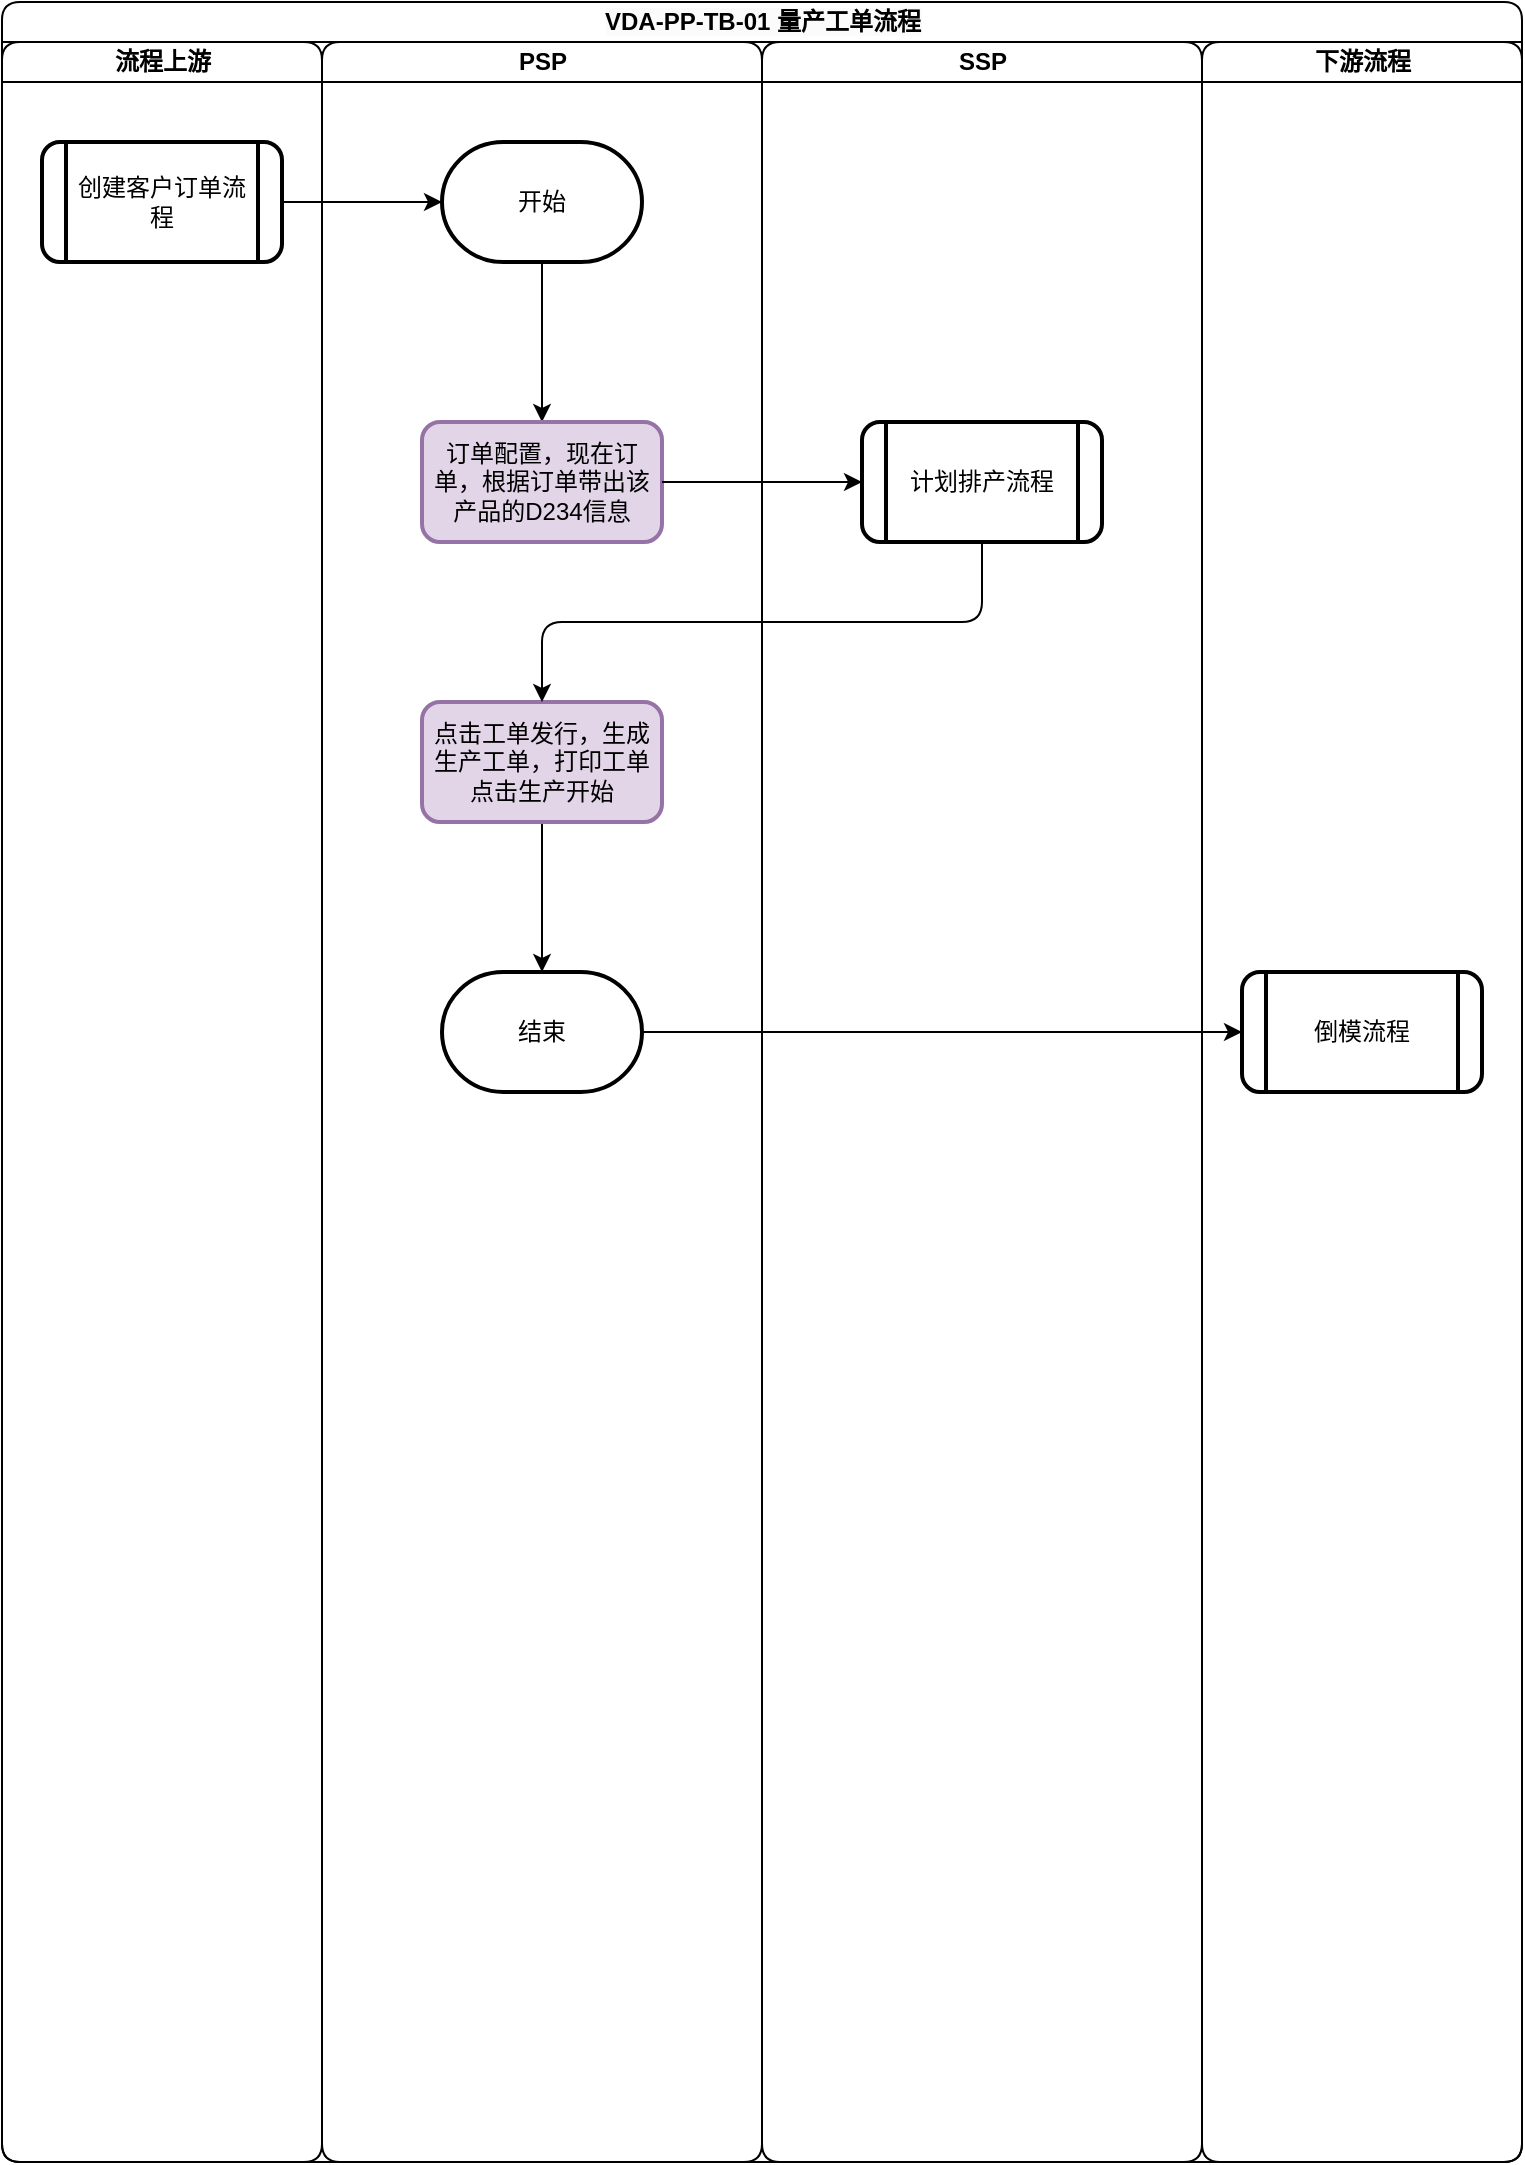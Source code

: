 <mxfile version="21.3.6" type="github" pages="18">
  <diagram id="Yfa5Ql4FJ76EZ0Q6Pstp" name="01量产工单">
    <mxGraphModel dx="1434" dy="782" grid="1" gridSize="10" guides="1" tooltips="1" connect="1" arrows="1" fold="1" page="1" pageScale="1" pageWidth="827" pageHeight="1169" background="none" math="0" shadow="0">
      <root>
        <mxCell id="0" />
        <mxCell id="1" parent="0" />
        <mxCell id="Lax08bQ834qMFqQZiqKr-1" value="&lt;span style=&quot;color: rgb(0, 0, 0); font-family: Helvetica; font-size: 12px; font-style: normal; font-variant-ligatures: normal; font-variant-caps: normal; letter-spacing: normal; orphans: 2; text-align: center; text-indent: 0px; text-transform: none; widows: 2; word-spacing: 0px; -webkit-text-stroke-width: 0px; background-color: rgb(251, 251, 251); text-decoration-thickness: initial; text-decoration-style: initial; text-decoration-color: initial; float: none; display: inline !important;&quot;&gt;&lt;b&gt;VDA-PP-TB-01 量产工单流程&lt;/b&gt;&lt;/span&gt;" style="swimlane;childLayout=stackLayout;resizeParent=1;resizeParentMax=0;startSize=20;html=1;rounded=1;fontStyle=0" parent="1" vertex="1">
          <mxGeometry x="40" y="40" width="760" height="1080" as="geometry" />
        </mxCell>
        <mxCell id="Lax08bQ834qMFqQZiqKr-2" value="流程上游" style="swimlane;startSize=20;html=1;rounded=1;" parent="Lax08bQ834qMFqQZiqKr-1" vertex="1">
          <mxGeometry y="20" width="160" height="1060" as="geometry" />
        </mxCell>
        <mxCell id="xDt0sttSgVrWX5ge15ef-10" value="创建客户订单流程" style="shape=process;whiteSpace=wrap;html=1;backgroundOutline=1;rounded=1;strokeWidth=2;" parent="Lax08bQ834qMFqQZiqKr-2" vertex="1">
          <mxGeometry x="20" y="50" width="120" height="60" as="geometry" />
        </mxCell>
        <mxCell id="Lax08bQ834qMFqQZiqKr-3" value="PSP" style="swimlane;startSize=20;html=1;rounded=1;" parent="Lax08bQ834qMFqQZiqKr-1" vertex="1">
          <mxGeometry x="160" y="20" width="220" height="1060" as="geometry" />
        </mxCell>
        <mxCell id="xDt0sttSgVrWX5ge15ef-5" value="" style="edgeStyle=orthogonalEdgeStyle;rounded=1;orthogonalLoop=1;jettySize=auto;html=1;" parent="Lax08bQ834qMFqQZiqKr-3" source="xDt0sttSgVrWX5ge15ef-2" target="xDt0sttSgVrWX5ge15ef-4" edge="1">
          <mxGeometry relative="1" as="geometry" />
        </mxCell>
        <mxCell id="xDt0sttSgVrWX5ge15ef-2" value="开始" style="strokeWidth=2;html=1;shape=mxgraph.flowchart.terminator;whiteSpace=wrap;rounded=1;" parent="Lax08bQ834qMFqQZiqKr-3" vertex="1">
          <mxGeometry x="60" y="50" width="100" height="60" as="geometry" />
        </mxCell>
        <mxCell id="xDt0sttSgVrWX5ge15ef-4" value="订单配置，现在订单，根据订单带出该产品的D234信息" style="whiteSpace=wrap;html=1;strokeWidth=2;rounded=1;fillColor=#e1d5e7;strokeColor=#9673a6;" parent="Lax08bQ834qMFqQZiqKr-3" vertex="1">
          <mxGeometry x="50" y="190" width="120" height="60" as="geometry" />
        </mxCell>
        <mxCell id="xDt0sttSgVrWX5ge15ef-16" style="edgeStyle=orthogonalEdgeStyle;rounded=1;orthogonalLoop=1;jettySize=auto;html=1;exitX=0.5;exitY=1;exitDx=0;exitDy=0;" parent="Lax08bQ834qMFqQZiqKr-3" source="xDt0sttSgVrWX5ge15ef-6" target="xDt0sttSgVrWX5ge15ef-8" edge="1">
          <mxGeometry relative="1" as="geometry" />
        </mxCell>
        <mxCell id="xDt0sttSgVrWX5ge15ef-6" value="点击工单发行，生成生产工单，打印工单点击生产开始" style="whiteSpace=wrap;html=1;strokeWidth=2;rounded=1;fillColor=#e1d5e7;strokeColor=#9673a6;" parent="Lax08bQ834qMFqQZiqKr-3" vertex="1">
          <mxGeometry x="50" y="330" width="120" height="60" as="geometry" />
        </mxCell>
        <mxCell id="xDt0sttSgVrWX5ge15ef-8" value="结束" style="strokeWidth=2;html=1;shape=mxgraph.flowchart.terminator;whiteSpace=wrap;rounded=1;" parent="Lax08bQ834qMFqQZiqKr-3" vertex="1">
          <mxGeometry x="60" y="465" width="100" height="60" as="geometry" />
        </mxCell>
        <mxCell id="Lax08bQ834qMFqQZiqKr-4" value="SSP" style="swimlane;startSize=20;html=1;rounded=1;" parent="Lax08bQ834qMFqQZiqKr-1" vertex="1">
          <mxGeometry x="380" y="20" width="220" height="1060" as="geometry" />
        </mxCell>
        <mxCell id="xDt0sttSgVrWX5ge15ef-11" value="计划排产流程" style="shape=process;whiteSpace=wrap;html=1;backgroundOutline=1;rounded=1;strokeWidth=2;" parent="Lax08bQ834qMFqQZiqKr-4" vertex="1">
          <mxGeometry x="50" y="190" width="120" height="60" as="geometry" />
        </mxCell>
        <mxCell id="Lax08bQ834qMFqQZiqKr-5" value="下游流程" style="swimlane;startSize=20;html=1;rounded=1;" parent="Lax08bQ834qMFqQZiqKr-1" vertex="1">
          <mxGeometry x="600" y="20" width="160" height="1060" as="geometry" />
        </mxCell>
        <mxCell id="xDt0sttSgVrWX5ge15ef-12" value="倒模流程" style="shape=process;whiteSpace=wrap;html=1;backgroundOutline=1;rounded=1;strokeWidth=2;" parent="Lax08bQ834qMFqQZiqKr-5" vertex="1">
          <mxGeometry x="20" y="465" width="120" height="60" as="geometry" />
        </mxCell>
        <mxCell id="xDt0sttSgVrWX5ge15ef-13" style="edgeStyle=orthogonalEdgeStyle;rounded=1;orthogonalLoop=1;jettySize=auto;html=1;exitX=1;exitY=0.5;exitDx=0;exitDy=0;entryX=0;entryY=0.5;entryDx=0;entryDy=0;entryPerimeter=0;" parent="Lax08bQ834qMFqQZiqKr-1" source="xDt0sttSgVrWX5ge15ef-10" target="xDt0sttSgVrWX5ge15ef-2" edge="1">
          <mxGeometry relative="1" as="geometry" />
        </mxCell>
        <mxCell id="xDt0sttSgVrWX5ge15ef-14" style="edgeStyle=orthogonalEdgeStyle;rounded=1;orthogonalLoop=1;jettySize=auto;html=1;exitX=1;exitY=0.5;exitDx=0;exitDy=0;entryX=0;entryY=0.5;entryDx=0;entryDy=0;" parent="Lax08bQ834qMFqQZiqKr-1" source="xDt0sttSgVrWX5ge15ef-4" target="xDt0sttSgVrWX5ge15ef-11" edge="1">
          <mxGeometry relative="1" as="geometry" />
        </mxCell>
        <mxCell id="xDt0sttSgVrWX5ge15ef-15" style="edgeStyle=orthogonalEdgeStyle;rounded=1;orthogonalLoop=1;jettySize=auto;html=1;exitX=0.5;exitY=1;exitDx=0;exitDy=0;entryX=0.5;entryY=0;entryDx=0;entryDy=0;" parent="Lax08bQ834qMFqQZiqKr-1" source="xDt0sttSgVrWX5ge15ef-11" target="xDt0sttSgVrWX5ge15ef-6" edge="1">
          <mxGeometry relative="1" as="geometry" />
        </mxCell>
        <mxCell id="xDt0sttSgVrWX5ge15ef-17" style="edgeStyle=orthogonalEdgeStyle;rounded=1;orthogonalLoop=1;jettySize=auto;html=1;exitX=1;exitY=0.5;exitDx=0;exitDy=0;exitPerimeter=0;entryX=0;entryY=0.5;entryDx=0;entryDy=0;" parent="Lax08bQ834qMFqQZiqKr-1" source="xDt0sttSgVrWX5ge15ef-8" target="xDt0sttSgVrWX5ge15ef-12" edge="1">
          <mxGeometry relative="1" as="geometry" />
        </mxCell>
      </root>
    </mxGraphModel>
  </diagram>
  <diagram id="_SxMHtVtpHoYIFatXpij" name="02计划排产">
    <mxGraphModel dx="1434" dy="782" grid="1" gridSize="10" guides="1" tooltips="1" connect="1" arrows="1" fold="1" page="1" pageScale="1" pageWidth="827" pageHeight="1169" math="0" shadow="0">
      <root>
        <mxCell id="0" />
        <mxCell id="1" parent="0" />
        <mxCell id="i87Vx2OYy8ddIlE46Pcl-1" value="&lt;p style=&quot;margin: 0px; padding: 0px; border: 0px none; line-height: 0px; overflow-wrap: break-word; font-family: Arial; font-weight: 400; font-size: 12px;&quot;&gt;&lt;span style=&quot;font-size: 12px;&quot;&gt;&lt;/span&gt;&lt;/p&gt;&lt;p style=&quot;margin: 0px; padding: 0px; border: 0px none; line-height: 0px; overflow-wrap: break-word; font-family: Arial; font-size: 12px;&quot;&gt;VDA-PP-TB-02 计划排产流程&lt;br style=&quot;font-size: 12px;&quot;&gt;&lt;/p&gt;" style="swimlane;childLayout=stackLayout;resizeParent=1;resizeParentMax=0;startSize=20;html=1;rounded=1;fontSize=12;" parent="1" vertex="1">
          <mxGeometry x="40" y="40" width="760" height="1080" as="geometry" />
        </mxCell>
        <mxCell id="i87Vx2OYy8ddIlE46Pcl-2" value="流程上游" style="swimlane;startSize=20;html=1;rounded=1;" parent="i87Vx2OYy8ddIlE46Pcl-1" vertex="1">
          <mxGeometry y="20" width="150" height="1060" as="geometry">
            <mxRectangle y="20" width="40" height="1060" as="alternateBounds" />
          </mxGeometry>
        </mxCell>
        <mxCell id="DNgSuJXxoI-5MNP8O_S3-1" value="创建客户订单流程" style="shape=process;whiteSpace=wrap;html=1;backgroundOutline=1;rounded=1;strokeWidth=2;" parent="i87Vx2OYy8ddIlE46Pcl-2" vertex="1">
          <mxGeometry x="20" y="50" width="120" height="60" as="geometry" />
        </mxCell>
        <mxCell id="i87Vx2OYy8ddIlE46Pcl-3" value="PSP" style="swimlane;startSize=20;html=1;rounded=1;" parent="i87Vx2OYy8ddIlE46Pcl-1" vertex="1">
          <mxGeometry x="150" y="20" width="170" height="1060" as="geometry" />
        </mxCell>
        <mxCell id="DNgSuJXxoI-5MNP8O_S3-27" style="edgeStyle=orthogonalEdgeStyle;rounded=1;orthogonalLoop=1;jettySize=auto;html=1;exitX=0.5;exitY=1;exitDx=0;exitDy=0;entryX=0.5;entryY=0;entryDx=0;entryDy=0;entryPerimeter=0;" parent="i87Vx2OYy8ddIlE46Pcl-3" source="DNgSuJXxoI-5MNP8O_S3-12" target="DNgSuJXxoI-5MNP8O_S3-13" edge="1">
          <mxGeometry relative="1" as="geometry" />
        </mxCell>
        <mxCell id="DNgSuJXxoI-5MNP8O_S3-12" value="点击工单发行，生成生产工单，打印工单点击生产开始" style="whiteSpace=wrap;html=1;strokeWidth=2;rounded=1;fillColor=#e1d5e7;strokeColor=#9673a6;" parent="i87Vx2OYy8ddIlE46Pcl-3" vertex="1">
          <mxGeometry x="25" y="670" width="120" height="60" as="geometry" />
        </mxCell>
        <mxCell id="DNgSuJXxoI-5MNP8O_S3-13" value="结束" style="strokeWidth=2;html=1;shape=mxgraph.flowchart.terminator;whiteSpace=wrap;rounded=1;" parent="i87Vx2OYy8ddIlE46Pcl-3" vertex="1">
          <mxGeometry x="35" y="800" width="100" height="60" as="geometry" />
        </mxCell>
        <mxCell id="DNgSuJXxoI-5MNP8O_S3-15" value="订单配置完成" style="whiteSpace=wrap;html=1;strokeWidth=2;rounded=1;fillColor=#e1d5e7;strokeColor=#9673a6;" parent="i87Vx2OYy8ddIlE46Pcl-3" vertex="1">
          <mxGeometry x="35" y="390" width="120" height="60" as="geometry" />
        </mxCell>
        <mxCell id="i87Vx2OYy8ddIlE46Pcl-4" value="SSP" style="swimlane;startSize=20;html=1;rounded=1;" parent="i87Vx2OYy8ddIlE46Pcl-1" vertex="1">
          <mxGeometry x="320" y="20" width="240" height="1060" as="geometry" />
        </mxCell>
        <mxCell id="DNgSuJXxoI-5MNP8O_S3-4" value="" style="edgeStyle=orthogonalEdgeStyle;rounded=1;orthogonalLoop=1;jettySize=auto;html=1;" parent="i87Vx2OYy8ddIlE46Pcl-4" source="DNgSuJXxoI-5MNP8O_S3-2" target="DNgSuJXxoI-5MNP8O_S3-3" edge="1">
          <mxGeometry relative="1" as="geometry" />
        </mxCell>
        <mxCell id="DNgSuJXxoI-5MNP8O_S3-2" value="开始" style="strokeWidth=2;html=1;shape=mxgraph.flowchart.terminator;whiteSpace=wrap;rounded=1;" parent="i87Vx2OYy8ddIlE46Pcl-4" vertex="1">
          <mxGeometry x="60" y="50" width="100" height="60" as="geometry" />
        </mxCell>
        <mxCell id="DNgSuJXxoI-5MNP8O_S3-3" value="创建生产计划表" style="whiteSpace=wrap;html=1;strokeWidth=2;rounded=1;fillColor=#e1d5e7;strokeColor=#9673a6;" parent="i87Vx2OYy8ddIlE46Pcl-4" vertex="1">
          <mxGeometry x="50" y="190" width="120" height="60" as="geometry" />
        </mxCell>
        <mxCell id="DNgSuJXxoI-5MNP8O_S3-7" value="" style="edgeStyle=orthogonalEdgeStyle;rounded=1;orthogonalLoop=1;jettySize=auto;html=1;" parent="i87Vx2OYy8ddIlE46Pcl-4" source="DNgSuJXxoI-5MNP8O_S3-5" target="DNgSuJXxoI-5MNP8O_S3-6" edge="1">
          <mxGeometry relative="1" as="geometry" />
        </mxCell>
        <mxCell id="DNgSuJXxoI-5MNP8O_S3-5" value="&lt;div class=&quot;mind-clipboard&quot;&gt;制作EXCLE生产&lt;div&gt;计划表&lt;/div&gt;&lt;/div&gt;" style="strokeWidth=2;html=1;shape=mxgraph.flowchart.document2;whiteSpace=wrap;size=0.25;rounded=1;" parent="i87Vx2OYy8ddIlE46Pcl-4" vertex="1">
          <mxGeometry x="50" y="250" width="120" height="60" as="geometry" />
        </mxCell>
        <mxCell id="DNgSuJXxoI-5MNP8O_S3-9" value="" style="edgeStyle=orthogonalEdgeStyle;rounded=1;orthogonalLoop=1;jettySize=auto;html=1;" parent="i87Vx2OYy8ddIlE46Pcl-4" source="DNgSuJXxoI-5MNP8O_S3-6" target="DNgSuJXxoI-5MNP8O_S3-8" edge="1">
          <mxGeometry relative="1" as="geometry" />
        </mxCell>
        <mxCell id="DNgSuJXxoI-5MNP8O_S3-6" value="订单分配生产线，系统默认生产排期（可调整）" style="whiteSpace=wrap;html=1;strokeWidth=2;rounded=1;fillColor=#e1d5e7;strokeColor=#9673a6;" parent="i87Vx2OYy8ddIlE46Pcl-4" vertex="1">
          <mxGeometry x="50" y="390" width="120" height="60" as="geometry" />
        </mxCell>
        <mxCell id="DNgSuJXxoI-5MNP8O_S3-11" value="" style="edgeStyle=orthogonalEdgeStyle;rounded=1;orthogonalLoop=1;jettySize=auto;html=1;" parent="i87Vx2OYy8ddIlE46Pcl-4" source="DNgSuJXxoI-5MNP8O_S3-8" target="DNgSuJXxoI-5MNP8O_S3-10" edge="1">
          <mxGeometry relative="1" as="geometry" />
        </mxCell>
        <mxCell id="DNgSuJXxoI-5MNP8O_S3-8" value="主计划查询：显示所以订单，显示状态（已排期，已结束，开始等）" style="whiteSpace=wrap;html=1;strokeWidth=2;rounded=1;fillColor=#e1d5e7;strokeColor=#9673a6;" parent="i87Vx2OYy8ddIlE46Pcl-4" vertex="1">
          <mxGeometry x="50" y="530" width="120" height="60" as="geometry" />
        </mxCell>
        <mxCell id="DNgSuJXxoI-5MNP8O_S3-10" value="各工序计划查询：显示所有订单，显示状态（待生产，生产中，已完成等）" style="whiteSpace=wrap;html=1;strokeWidth=2;rounded=1;fillColor=#e1d5e7;strokeColor=#9673a6;" parent="i87Vx2OYy8ddIlE46Pcl-4" vertex="1">
          <mxGeometry x="50" y="670" width="120" height="60" as="geometry" />
        </mxCell>
        <mxCell id="i87Vx2OYy8ddIlE46Pcl-5" value="下游流程" style="swimlane;startSize=20;html=1;rounded=1;" parent="i87Vx2OYy8ddIlE46Pcl-1" vertex="1">
          <mxGeometry x="560" y="20" width="200" height="1060" as="geometry" />
        </mxCell>
        <mxCell id="DNgSuJXxoI-5MNP8O_S3-14" value="" style="strokeWidth=2;html=1;shape=mxgraph.flowchart.annotation_2;align=left;labelPosition=right;pointerEvents=1;rounded=1;" parent="i87Vx2OYy8ddIlE46Pcl-5" vertex="1">
          <mxGeometry x="10" y="370" width="50" height="100" as="geometry" />
        </mxCell>
        <mxCell id="DNgSuJXxoI-5MNP8O_S3-22" value="系统根据设置的安全天数，分配生产线，工序。自动排生产完工日期（可单个或多个订单调整排期和生产线）" style="rounded=1;whiteSpace=wrap;html=1;strokeColor=none;" parent="i87Vx2OYy8ddIlE46Pcl-5" vertex="1">
          <mxGeometry x="37" y="380" width="153" height="90" as="geometry" />
        </mxCell>
        <mxCell id="DNgSuJXxoI-5MNP8O_S3-23" style="edgeStyle=orthogonalEdgeStyle;rounded=1;orthogonalLoop=1;jettySize=auto;html=1;exitX=1;exitY=0.5;exitDx=0;exitDy=0;entryX=0;entryY=0.5;entryDx=0;entryDy=0;entryPerimeter=0;" parent="i87Vx2OYy8ddIlE46Pcl-1" source="DNgSuJXxoI-5MNP8O_S3-1" target="DNgSuJXxoI-5MNP8O_S3-2" edge="1">
          <mxGeometry relative="1" as="geometry" />
        </mxCell>
        <mxCell id="DNgSuJXxoI-5MNP8O_S3-24" style="edgeStyle=orthogonalEdgeStyle;rounded=1;orthogonalLoop=1;jettySize=auto;html=1;exitX=1;exitY=0.5;exitDx=0;exitDy=0;" parent="i87Vx2OYy8ddIlE46Pcl-1" source="DNgSuJXxoI-5MNP8O_S3-15" target="DNgSuJXxoI-5MNP8O_S3-6" edge="1">
          <mxGeometry relative="1" as="geometry" />
        </mxCell>
        <mxCell id="DNgSuJXxoI-5MNP8O_S3-25" style="edgeStyle=orthogonalEdgeStyle;rounded=1;orthogonalLoop=1;jettySize=auto;html=1;exitX=1;exitY=0.5;exitDx=0;exitDy=0;entryX=0;entryY=0.5;entryDx=0;entryDy=0;entryPerimeter=0;endArrow=none;endFill=0;dashed=1;dashPattern=8 8;" parent="i87Vx2OYy8ddIlE46Pcl-1" source="DNgSuJXxoI-5MNP8O_S3-6" target="DNgSuJXxoI-5MNP8O_S3-14" edge="1">
          <mxGeometry relative="1" as="geometry" />
        </mxCell>
        <mxCell id="DNgSuJXxoI-5MNP8O_S3-26" style="edgeStyle=orthogonalEdgeStyle;rounded=1;orthogonalLoop=1;jettySize=auto;html=1;exitX=0;exitY=0.5;exitDx=0;exitDy=0;entryX=1;entryY=0.5;entryDx=0;entryDy=0;" parent="i87Vx2OYy8ddIlE46Pcl-1" source="DNgSuJXxoI-5MNP8O_S3-10" target="DNgSuJXxoI-5MNP8O_S3-12" edge="1">
          <mxGeometry relative="1" as="geometry" />
        </mxCell>
      </root>
    </mxGraphModel>
  </diagram>
  <diagram id="z7fBHo0CJlNgJY0YNVLj" name="03配件出库">
    <mxGraphModel dx="1434" dy="782" grid="1" gridSize="10" guides="1" tooltips="1" connect="1" arrows="1" fold="1" page="1" pageScale="1" pageWidth="827" pageHeight="1169" math="0" shadow="0">
      <root>
        <mxCell id="0" />
        <mxCell id="1" parent="0" />
        <mxCell id="dJMyM1DDlNcbxwunLL1h-1" value="&lt;p style=&quot;margin: 0px; padding: 0px; border: 0px none; line-height: 0px; overflow-wrap: break-word; font-family: Arial; font-weight: 400; font-size: 12px;&quot;&gt;&lt;span style=&quot;font-size: 12px;&quot;&gt;&lt;/span&gt;&lt;/p&gt;&lt;p style=&quot;margin: 0px; padding: 0px; border: 0px none; line-height: 0px; overflow-wrap: break-word; font-family: Arial; font-size: 12px;&quot;&gt;VDA-PP-TB-03 配件出库流程&lt;br style=&quot;font-size: 12px;&quot;&gt;&lt;/p&gt;" style="swimlane;childLayout=stackLayout;resizeParent=1;resizeParentMax=0;startSize=20;html=1;rounded=1;fontSize=12;" parent="1" vertex="1">
          <mxGeometry x="40" y="40" width="760" height="1080" as="geometry" />
        </mxCell>
        <mxCell id="dJMyM1DDlNcbxwunLL1h-2" value="流程上游" style="swimlane;startSize=20;html=1;rounded=1;" parent="dJMyM1DDlNcbxwunLL1h-1" vertex="1">
          <mxGeometry y="20" width="240" height="1060" as="geometry" />
        </mxCell>
        <mxCell id="dJMyM1DDlNcbxwunLL1h-6" value="量产工单流程" style="shape=process;whiteSpace=wrap;html=1;backgroundOutline=1;rounded=1;strokeWidth=2;" parent="dJMyM1DDlNcbxwunLL1h-2" vertex="1">
          <mxGeometry x="60" y="70" width="120" height="60" as="geometry" />
        </mxCell>
        <mxCell id="dJMyM1DDlNcbxwunLL1h-3" value="配件收发" style="swimlane;startSize=20;html=1;rounded=1;" parent="dJMyM1DDlNcbxwunLL1h-1" vertex="1">
          <mxGeometry x="240" y="20" width="280" height="1060" as="geometry" />
        </mxCell>
        <mxCell id="NN9NqIz8C5kVCy_yjGHk-3" value="" style="edgeStyle=orthogonalEdgeStyle;rounded=1;orthogonalLoop=1;jettySize=auto;html=1;" parent="dJMyM1DDlNcbxwunLL1h-3" source="dJMyM1DDlNcbxwunLL1h-7" target="NN9NqIz8C5kVCy_yjGHk-2" edge="1">
          <mxGeometry relative="1" as="geometry" />
        </mxCell>
        <mxCell id="dJMyM1DDlNcbxwunLL1h-7" value="开始" style="strokeWidth=2;html=1;shape=mxgraph.flowchart.terminator;whiteSpace=wrap;rounded=1;" parent="dJMyM1DDlNcbxwunLL1h-3" vertex="1">
          <mxGeometry x="90" y="70" width="100" height="60" as="geometry" />
        </mxCell>
        <mxCell id="dJMyM1DDlNcbxwunLL1h-8" value="结束" style="strokeWidth=2;html=1;shape=mxgraph.flowchart.terminator;whiteSpace=wrap;rounded=1;" parent="dJMyM1DDlNcbxwunLL1h-3" vertex="1">
          <mxGeometry x="90" y="640" width="100" height="60" as="geometry" />
        </mxCell>
        <mxCell id="NN9NqIz8C5kVCy_yjGHk-5" value="" style="edgeStyle=orthogonalEdgeStyle;rounded=1;orthogonalLoop=1;jettySize=auto;html=1;" parent="dJMyM1DDlNcbxwunLL1h-3" source="NN9NqIz8C5kVCy_yjGHk-2" target="NN9NqIz8C5kVCy_yjGHk-4" edge="1">
          <mxGeometry relative="1" as="geometry" />
        </mxCell>
        <mxCell id="NN9NqIz8C5kVCy_yjGHk-2" value="接收工单" style="whiteSpace=wrap;html=1;strokeWidth=2;rounded=1;fillColor=#e1d5e7;strokeColor=#9673a6;" parent="dJMyM1DDlNcbxwunLL1h-3" vertex="1">
          <mxGeometry x="80" y="210" width="120" height="60" as="geometry" />
        </mxCell>
        <mxCell id="NN9NqIz8C5kVCy_yjGHk-7" value="" style="edgeStyle=orthogonalEdgeStyle;rounded=1;orthogonalLoop=1;jettySize=auto;html=1;" parent="dJMyM1DDlNcbxwunLL1h-3" source="NN9NqIz8C5kVCy_yjGHk-4" target="NN9NqIz8C5kVCy_yjGHk-6" edge="1">
          <mxGeometry relative="1" as="geometry" />
        </mxCell>
        <mxCell id="NN9NqIz8C5kVCy_yjGHk-4" value="找配件" style="whiteSpace=wrap;html=1;strokeWidth=2;rounded=1;" parent="dJMyM1DDlNcbxwunLL1h-3" vertex="1">
          <mxGeometry x="80" y="350" width="120" height="60" as="geometry" />
        </mxCell>
        <mxCell id="NN9NqIz8C5kVCy_yjGHk-10" style="edgeStyle=orthogonalEdgeStyle;rounded=1;orthogonalLoop=1;jettySize=auto;html=1;exitX=0.5;exitY=1;exitDx=0;exitDy=0;entryX=0.5;entryY=0;entryDx=0;entryDy=0;entryPerimeter=0;" parent="dJMyM1DDlNcbxwunLL1h-3" source="NN9NqIz8C5kVCy_yjGHk-6" target="dJMyM1DDlNcbxwunLL1h-8" edge="1">
          <mxGeometry relative="1" as="geometry" />
        </mxCell>
        <mxCell id="NN9NqIz8C5kVCy_yjGHk-6" value="&lt;meta charset=&quot;utf-8&quot;&gt;&lt;span style=&quot;color: rgb(50, 50, 50); font-family: 微软雅黑; font-size: 14px; font-style: normal; font-variant-ligatures: normal; font-variant-caps: normal; font-weight: 400; letter-spacing: normal; orphans: 2; text-align: center; text-indent: 0px; text-transform: none; widows: 2; word-spacing: 0px; -webkit-text-stroke-width: 0px; background-color: rgba(255, 255, 255, 0.01); text-decoration-thickness: initial; text-decoration-style: initial; text-decoration-color: initial; float: none; display: inline !important;&quot;&gt;磅重读取或输入数量，配件扫码出库&lt;/span&gt;" style="whiteSpace=wrap;html=1;strokeWidth=2;rounded=1;fillColor=#e1d5e7;strokeColor=#9673a6;" parent="dJMyM1DDlNcbxwunLL1h-3" vertex="1">
          <mxGeometry x="80" y="490" width="120" height="60" as="geometry" />
        </mxCell>
        <mxCell id="dJMyM1DDlNcbxwunLL1h-4" value="下游流程" style="swimlane;startSize=20;html=1;rounded=1;" parent="dJMyM1DDlNcbxwunLL1h-1" vertex="1">
          <mxGeometry x="520" y="20" width="240" height="1060" as="geometry" />
        </mxCell>
        <mxCell id="dJMyM1DDlNcbxwunLL1h-9" value="执模流程" style="shape=process;whiteSpace=wrap;html=1;backgroundOutline=1;rounded=1;strokeWidth=2;" parent="dJMyM1DDlNcbxwunLL1h-4" vertex="1">
          <mxGeometry x="80" y="690" width="120" height="60" as="geometry" />
        </mxCell>
        <mxCell id="dJMyM1DDlNcbxwunLL1h-10" value="执模流程" style="shape=process;whiteSpace=wrap;html=1;backgroundOutline=1;rounded=1;strokeWidth=2;" parent="dJMyM1DDlNcbxwunLL1h-4" vertex="1">
          <mxGeometry x="80" y="590" width="120" height="60" as="geometry" />
        </mxCell>
        <mxCell id="NN9NqIz8C5kVCy_yjGHk-1" value="" style="strokeWidth=2;html=1;shape=mxgraph.flowchart.annotation_1;align=left;pointerEvents=1;rounded=1;" parent="dJMyM1DDlNcbxwunLL1h-4" vertex="1">
          <mxGeometry x="80" y="190" width="50" height="100" as="geometry" />
        </mxCell>
        <mxCell id="NN9NqIz8C5kVCy_yjGHk-8" value="系统做库位管理，可查询配件具体库位再找实物" style="whiteSpace=wrap;html=1;strokeWidth=2;rounded=1;strokeColor=none;" parent="dJMyM1DDlNcbxwunLL1h-4" vertex="1">
          <mxGeometry x="100" y="200" width="140" height="80" as="geometry" />
        </mxCell>
        <mxCell id="NN9NqIz8C5kVCy_yjGHk-9" style="edgeStyle=orthogonalEdgeStyle;rounded=1;orthogonalLoop=1;jettySize=auto;html=1;exitX=1;exitY=0.5;exitDx=0;exitDy=0;entryX=0;entryY=0.5;entryDx=0;entryDy=0;entryPerimeter=0;" parent="dJMyM1DDlNcbxwunLL1h-1" source="dJMyM1DDlNcbxwunLL1h-6" target="dJMyM1DDlNcbxwunLL1h-7" edge="1">
          <mxGeometry relative="1" as="geometry" />
        </mxCell>
        <mxCell id="NN9NqIz8C5kVCy_yjGHk-11" style="edgeStyle=orthogonalEdgeStyle;rounded=1;orthogonalLoop=1;jettySize=auto;html=1;exitX=1;exitY=0.5;exitDx=0;exitDy=0;exitPerimeter=0;entryX=0;entryY=0.5;entryDx=0;entryDy=0;" parent="dJMyM1DDlNcbxwunLL1h-1" source="dJMyM1DDlNcbxwunLL1h-8" target="dJMyM1DDlNcbxwunLL1h-10" edge="1">
          <mxGeometry relative="1" as="geometry" />
        </mxCell>
        <mxCell id="NN9NqIz8C5kVCy_yjGHk-12" style="edgeStyle=orthogonalEdgeStyle;rounded=1;orthogonalLoop=1;jettySize=auto;html=1;exitX=1;exitY=0.5;exitDx=0;exitDy=0;exitPerimeter=0;entryX=0;entryY=0.5;entryDx=0;entryDy=0;" parent="dJMyM1DDlNcbxwunLL1h-1" source="dJMyM1DDlNcbxwunLL1h-8" target="dJMyM1DDlNcbxwunLL1h-9" edge="1">
          <mxGeometry relative="1" as="geometry" />
        </mxCell>
        <mxCell id="NN9NqIz8C5kVCy_yjGHk-13" style="edgeStyle=orthogonalEdgeStyle;rounded=1;orthogonalLoop=1;jettySize=auto;html=1;exitX=1;exitY=0.5;exitDx=0;exitDy=0;entryX=0;entryY=0.5;entryDx=0;entryDy=0;entryPerimeter=0;endArrow=none;endFill=0;dashed=1;dashPattern=8 8;" parent="dJMyM1DDlNcbxwunLL1h-1" source="NN9NqIz8C5kVCy_yjGHk-2" target="NN9NqIz8C5kVCy_yjGHk-1" edge="1">
          <mxGeometry relative="1" as="geometry" />
        </mxCell>
      </root>
    </mxGraphModel>
  </diagram>
  <diagram id="RHanqJ0eGEDe8G40hTiC" name="04货物申请">
    <mxGraphModel dx="1434" dy="782" grid="1" gridSize="10" guides="1" tooltips="1" connect="1" arrows="1" fold="1" page="1" pageScale="1" pageWidth="827" pageHeight="1169" math="0" shadow="0">
      <root>
        <mxCell id="0" />
        <mxCell id="1" parent="0" />
        <mxCell id="5ruvAJnsf5bSpw8NmkXf-1" value="&lt;p style=&quot;margin: 0px; padding: 0px; border: 0px none; line-height: 0px; overflow-wrap: break-word; font-family: Arial; font-weight: 400; font-size: 12px;&quot;&gt;&lt;span style=&quot;font-size: 12px;&quot;&gt;&lt;/span&gt;&lt;/p&gt;&lt;p style=&quot;margin: 0px; padding: 0px; border: 0px none; line-height: 0px; overflow-wrap: break-word; font-family: Arial; font-size: 12px;&quot;&gt;VDA-PP-TB-04 货物申请流程&lt;br style=&quot;font-size: 12px;&quot;&gt;&lt;/p&gt;" style="swimlane;childLayout=stackLayout;resizeParent=1;resizeParentMax=0;startSize=20;html=1;rounded=1;fontSize=12;" parent="1" vertex="1">
          <mxGeometry x="40" y="40" width="760" height="1080" as="geometry" />
        </mxCell>
        <mxCell id="5ruvAJnsf5bSpw8NmkXf-2" value="流程上游" style="swimlane;startSize=20;html=1;rounded=1;" parent="5ruvAJnsf5bSpw8NmkXf-1" vertex="1">
          <mxGeometry y="20" width="120" height="1060" as="geometry" />
        </mxCell>
        <mxCell id="5ruvAJnsf5bSpw8NmkXf-3" value="生产各部门" style="swimlane;startSize=20;html=1;rounded=1;" parent="5ruvAJnsf5bSpw8NmkXf-1" vertex="1">
          <mxGeometry x="120" y="20" width="280" height="1060" as="geometry" />
        </mxCell>
        <mxCell id="RBsll-kpN8YBm5Xxsj6s-3" value="" style="edgeStyle=orthogonalEdgeStyle;rounded=1;orthogonalLoop=1;jettySize=auto;html=1;" parent="5ruvAJnsf5bSpw8NmkXf-3" source="RBsll-kpN8YBm5Xxsj6s-1" target="RBsll-kpN8YBm5Xxsj6s-2" edge="1">
          <mxGeometry relative="1" as="geometry" />
        </mxCell>
        <mxCell id="RBsll-kpN8YBm5Xxsj6s-1" value="开始" style="strokeWidth=2;html=1;shape=mxgraph.flowchart.terminator;whiteSpace=wrap;rounded=1;" parent="5ruvAJnsf5bSpw8NmkXf-3" vertex="1">
          <mxGeometry x="90" y="60" width="100" height="60" as="geometry" />
        </mxCell>
        <mxCell id="RBsll-kpN8YBm5Xxsj6s-2" value="申请货物" style="whiteSpace=wrap;html=1;strokeWidth=2;rounded=1;fillColor=#e1d5e7;strokeColor=#9673a6;" parent="5ruvAJnsf5bSpw8NmkXf-3" vertex="1">
          <mxGeometry x="80" y="200" width="120" height="60" as="geometry" />
        </mxCell>
        <mxCell id="RBsll-kpN8YBm5Xxsj6s-5" value="生成货物申请单" style="strokeWidth=2;html=1;shape=mxgraph.flowchart.document2;whiteSpace=wrap;size=0.25;rounded=1;" parent="5ruvAJnsf5bSpw8NmkXf-3" vertex="1">
          <mxGeometry x="80" y="260" width="120" height="60" as="geometry" />
        </mxCell>
        <mxCell id="RBsll-kpN8YBm5Xxsj6s-11" style="edgeStyle=orthogonalEdgeStyle;rounded=1;orthogonalLoop=1;jettySize=auto;html=1;exitX=0.5;exitY=1;exitDx=0;exitDy=0;" parent="5ruvAJnsf5bSpw8NmkXf-3" source="RBsll-kpN8YBm5Xxsj6s-7" target="RBsll-kpN8YBm5Xxsj6s-8" edge="1">
          <mxGeometry relative="1" as="geometry" />
        </mxCell>
        <mxCell id="RBsll-kpN8YBm5Xxsj6s-7" value="确认接收" style="whiteSpace=wrap;html=1;strokeWidth=2;rounded=1;fillColor=#e1d5e7;strokeColor=#9673a6;" parent="5ruvAJnsf5bSpw8NmkXf-3" vertex="1">
          <mxGeometry x="80" y="420" width="120" height="60" as="geometry" />
        </mxCell>
        <mxCell id="RBsll-kpN8YBm5Xxsj6s-8" value="结束" style="strokeWidth=2;html=1;shape=mxgraph.flowchart.terminator;whiteSpace=wrap;rounded=1;" parent="5ruvAJnsf5bSpw8NmkXf-3" vertex="1">
          <mxGeometry x="90" y="540" width="100" height="60" as="geometry" />
        </mxCell>
        <mxCell id="5ruvAJnsf5bSpw8NmkXf-4" value="仓库" style="swimlane;startSize=20;html=1;rounded=1;" parent="5ruvAJnsf5bSpw8NmkXf-1" vertex="1">
          <mxGeometry x="400" y="20" width="240" height="1060" as="geometry" />
        </mxCell>
        <mxCell id="RBsll-kpN8YBm5Xxsj6s-4" value="出库" style="whiteSpace=wrap;html=1;strokeWidth=2;rounded=1;fillColor=#e1d5e7;strokeColor=#9673a6;" parent="5ruvAJnsf5bSpw8NmkXf-4" vertex="1">
          <mxGeometry x="70" y="200" width="120" height="60" as="geometry" />
        </mxCell>
        <mxCell id="RBsll-kpN8YBm5Xxsj6s-6" value="生成货物配料单" style="strokeWidth=2;html=1;shape=mxgraph.flowchart.document2;whiteSpace=wrap;size=0.25;rounded=1;" parent="5ruvAJnsf5bSpw8NmkXf-4" vertex="1">
          <mxGeometry x="70" y="260" width="120" height="60" as="geometry" />
        </mxCell>
        <mxCell id="5ruvAJnsf5bSpw8NmkXf-5" value="下游流程" style="swimlane;startSize=20;html=1;rounded=1;" parent="5ruvAJnsf5bSpw8NmkXf-1" vertex="1">
          <mxGeometry x="640" y="20" width="120" height="1060" as="geometry" />
        </mxCell>
        <mxCell id="RBsll-kpN8YBm5Xxsj6s-9" style="edgeStyle=orthogonalEdgeStyle;rounded=1;orthogonalLoop=1;jettySize=auto;html=1;exitX=1;exitY=0.5;exitDx=0;exitDy=0;entryX=0;entryY=0.5;entryDx=0;entryDy=0;" parent="5ruvAJnsf5bSpw8NmkXf-1" source="RBsll-kpN8YBm5Xxsj6s-2" target="RBsll-kpN8YBm5Xxsj6s-4" edge="1">
          <mxGeometry relative="1" as="geometry" />
        </mxCell>
        <mxCell id="RBsll-kpN8YBm5Xxsj6s-10" style="edgeStyle=orthogonalEdgeStyle;rounded=1;orthogonalLoop=1;jettySize=auto;html=1;exitX=0;exitY=0.5;exitDx=0;exitDy=0;exitPerimeter=0;entryX=1;entryY=0.5;entryDx=0;entryDy=0;" parent="5ruvAJnsf5bSpw8NmkXf-1" source="RBsll-kpN8YBm5Xxsj6s-6" target="RBsll-kpN8YBm5Xxsj6s-7" edge="1">
          <mxGeometry relative="1" as="geometry" />
        </mxCell>
      </root>
    </mxGraphModel>
  </diagram>
  <diagram id="p6eflCBt3R9lIjT4dDyy" name="05镭射维修">
    <mxGraphModel dx="1434" dy="782" grid="1" gridSize="10" guides="1" tooltips="1" connect="1" arrows="1" fold="1" page="1" pageScale="1" pageWidth="827" pageHeight="1169" math="0" shadow="0">
      <root>
        <mxCell id="0" />
        <mxCell id="1" parent="0" />
        <mxCell id="QZs3gyAskiWmeMPS8e5R-1" value="&lt;p style=&quot;margin: 0px; padding: 0px; border: 0px none; line-height: 0px; overflow-wrap: break-word; font-family: Arial; font-weight: 400; font-size: 12px;&quot;&gt;&lt;span style=&quot;font-size: 12px;&quot;&gt;&lt;/span&gt;&lt;/p&gt;&lt;p style=&quot;margin: 0px; padding: 0px; border: 0px none; line-height: 0px; overflow-wrap: break-word; font-family: Arial; font-size: 12px;&quot;&gt;VDA-PP-TB-05 镭射维修流程&lt;br style=&quot;font-size: 12px;&quot;&gt;&lt;/p&gt;" style="swimlane;childLayout=stackLayout;resizeParent=1;resizeParentMax=0;startSize=20;html=1;rounded=1;fontSize=12;" parent="1" vertex="1">
          <mxGeometry x="40" y="40" width="760" height="1080" as="geometry" />
        </mxCell>
        <mxCell id="QZs3gyAskiWmeMPS8e5R-2" value="流程上游" style="swimlane;startSize=20;html=1;rounded=1;" parent="QZs3gyAskiWmeMPS8e5R-1" vertex="1">
          <mxGeometry y="20" width="120" height="1060" as="geometry" />
        </mxCell>
        <mxCell id="QZs3gyAskiWmeMPS8e5R-3" value="执镶电各工序" style="swimlane;startSize=20;html=1;rounded=1;" parent="QZs3gyAskiWmeMPS8e5R-1" vertex="1">
          <mxGeometry x="120" y="20" width="280" height="1060" as="geometry" />
        </mxCell>
        <mxCell id="QZs3gyAskiWmeMPS8e5R-9" value="" style="edgeStyle=orthogonalEdgeStyle;rounded=1;orthogonalLoop=1;jettySize=auto;html=1;" parent="QZs3gyAskiWmeMPS8e5R-3" source="QZs3gyAskiWmeMPS8e5R-7" target="QZs3gyAskiWmeMPS8e5R-8" edge="1">
          <mxGeometry relative="1" as="geometry" />
        </mxCell>
        <mxCell id="QZs3gyAskiWmeMPS8e5R-7" value="开始" style="strokeWidth=2;html=1;shape=mxgraph.flowchart.terminator;whiteSpace=wrap;rounded=1;" parent="QZs3gyAskiWmeMPS8e5R-3" vertex="1">
          <mxGeometry x="90" y="60" width="100" height="60" as="geometry" />
        </mxCell>
        <mxCell id="QZs3gyAskiWmeMPS8e5R-8" value="创建镭射维修" style="whiteSpace=wrap;html=1;strokeWidth=2;rounded=1;fillColor=#e1d5e7;strokeColor=#9673a6;" parent="QZs3gyAskiWmeMPS8e5R-3" vertex="1">
          <mxGeometry x="80" y="200" width="120" height="60" as="geometry" />
        </mxCell>
        <mxCell id="QZs3gyAskiWmeMPS8e5R-15" value="镭射维修单" style="strokeWidth=2;html=1;shape=mxgraph.flowchart.document2;whiteSpace=wrap;size=0.25;rounded=1;" parent="QZs3gyAskiWmeMPS8e5R-3" vertex="1">
          <mxGeometry x="80" y="260" width="120" height="60" as="geometry" />
        </mxCell>
        <mxCell id="QZs3gyAskiWmeMPS8e5R-22" style="edgeStyle=orthogonalEdgeStyle;rounded=1;orthogonalLoop=1;jettySize=auto;html=1;exitX=0.5;exitY=1;exitDx=0;exitDy=0;entryX=0.5;entryY=0;entryDx=0;entryDy=0;entryPerimeter=0;" parent="QZs3gyAskiWmeMPS8e5R-3" source="QZs3gyAskiWmeMPS8e5R-16" target="QZs3gyAskiWmeMPS8e5R-18" edge="1">
          <mxGeometry relative="1" as="geometry" />
        </mxCell>
        <mxCell id="QZs3gyAskiWmeMPS8e5R-16" value="镭射后磅重，输入员工损耗" style="whiteSpace=wrap;html=1;strokeWidth=2;rounded=1;fillColor=#e1d5e7;strokeColor=#9673a6;" parent="QZs3gyAskiWmeMPS8e5R-3" vertex="1">
          <mxGeometry x="80" y="420" width="120" height="60" as="geometry" />
        </mxCell>
        <mxCell id="QZs3gyAskiWmeMPS8e5R-18" value="结束" style="strokeWidth=2;html=1;shape=mxgraph.flowchart.terminator;whiteSpace=wrap;rounded=1;" parent="QZs3gyAskiWmeMPS8e5R-3" vertex="1">
          <mxGeometry x="90" y="570" width="100" height="60" as="geometry" />
        </mxCell>
        <mxCell id="QZs3gyAskiWmeMPS8e5R-4" value="镭射作业" style="swimlane;startSize=20;html=1;rounded=1;" parent="QZs3gyAskiWmeMPS8e5R-1" vertex="1">
          <mxGeometry x="400" y="20" width="240" height="1060" as="geometry" />
        </mxCell>
        <mxCell id="QZs3gyAskiWmeMPS8e5R-20" style="edgeStyle=orthogonalEdgeStyle;rounded=1;orthogonalLoop=1;jettySize=auto;html=1;exitX=0.5;exitY=1;exitDx=0;exitDy=0;entryX=0.5;entryY=0;entryDx=0;entryDy=0;" parent="QZs3gyAskiWmeMPS8e5R-4" source="QZs3gyAskiWmeMPS8e5R-14" target="QZs3gyAskiWmeMPS8e5R-17" edge="1">
          <mxGeometry relative="1" as="geometry" />
        </mxCell>
        <mxCell id="QZs3gyAskiWmeMPS8e5R-14" value="维修作业" style="whiteSpace=wrap;html=1;strokeWidth=2;rounded=1;" parent="QZs3gyAskiWmeMPS8e5R-4" vertex="1">
          <mxGeometry x="70" y="200" width="120" height="60" as="geometry" />
        </mxCell>
        <mxCell id="QZs3gyAskiWmeMPS8e5R-17" value="记录加金数" style="whiteSpace=wrap;html=1;strokeWidth=2;rounded=1;" parent="QZs3gyAskiWmeMPS8e5R-4" vertex="1">
          <mxGeometry x="70" y="420" width="120" height="60" as="geometry" />
        </mxCell>
        <mxCell id="QZs3gyAskiWmeMPS8e5R-5" value="下游流程" style="swimlane;startSize=20;html=1;rounded=1;" parent="QZs3gyAskiWmeMPS8e5R-1" vertex="1">
          <mxGeometry x="640" y="20" width="120" height="1060" as="geometry" />
        </mxCell>
        <mxCell id="QZs3gyAskiWmeMPS8e5R-19" style="edgeStyle=orthogonalEdgeStyle;rounded=1;orthogonalLoop=1;jettySize=auto;html=1;exitX=1;exitY=0.5;exitDx=0;exitDy=0;entryX=0;entryY=0.5;entryDx=0;entryDy=0;" parent="QZs3gyAskiWmeMPS8e5R-1" source="QZs3gyAskiWmeMPS8e5R-8" target="QZs3gyAskiWmeMPS8e5R-14" edge="1">
          <mxGeometry relative="1" as="geometry" />
        </mxCell>
        <mxCell id="QZs3gyAskiWmeMPS8e5R-21" style="edgeStyle=orthogonalEdgeStyle;rounded=1;orthogonalLoop=1;jettySize=auto;html=1;exitX=0;exitY=0.5;exitDx=0;exitDy=0;entryX=1;entryY=0.5;entryDx=0;entryDy=0;" parent="QZs3gyAskiWmeMPS8e5R-1" source="QZs3gyAskiWmeMPS8e5R-17" target="QZs3gyAskiWmeMPS8e5R-16" edge="1">
          <mxGeometry relative="1" as="geometry" />
        </mxCell>
      </root>
    </mxGraphModel>
  </diagram>
  <diagram id="PuQ7dATjrxwTm5bsljML" name="06胶模">
    <mxGraphModel dx="1434" dy="782" grid="1" gridSize="10" guides="1" tooltips="1" connect="1" arrows="1" fold="1" page="1" pageScale="1" pageWidth="827" pageHeight="1169" math="0" shadow="0">
      <root>
        <mxCell id="0" />
        <mxCell id="1" parent="0" />
        <mxCell id="ozd1bRyBYpIy-LuBLmj6-1" value="&lt;p style=&quot;margin: 0px; padding: 0px; border: 0px none; line-height: 0px; overflow-wrap: break-word; font-family: Arial; font-weight: 400; font-size: 12px;&quot;&gt;&lt;span style=&quot;font-size: 12px;&quot;&gt;&lt;/span&gt;&lt;/p&gt;&lt;p style=&quot;margin: 0px; padding: 0px; border: 0px none; line-height: 0px; overflow-wrap: break-word; font-family: Arial; font-size: 12px;&quot;&gt;VDA-PP-TB-06 胶模管理&lt;br style=&quot;font-size: 12px;&quot;&gt;&lt;/p&gt;" style="swimlane;childLayout=stackLayout;resizeParent=1;resizeParentMax=0;startSize=20;html=1;rounded=1;fontSize=12;" parent="1" vertex="1">
          <mxGeometry x="40" y="40" width="780" height="1100" as="geometry" />
        </mxCell>
        <mxCell id="ozd1bRyBYpIy-LuBLmj6-2" value="流程上游" style="swimlane;startSize=20;html=1;rounded=1;" parent="ozd1bRyBYpIy-LuBLmj6-1" vertex="1">
          <mxGeometry y="20" width="60" height="1080" as="geometry" />
        </mxCell>
        <mxCell id="Wzx1Dztu2TIMB96gGnav-27" style="edgeStyle=orthogonalEdgeStyle;rounded=1;orthogonalLoop=1;jettySize=auto;html=1;exitX=1;exitY=0.5;exitDx=0;exitDy=0;entryX=0;entryY=0.5;entryDx=0;entryDy=0;" parent="ozd1bRyBYpIy-LuBLmj6-1" source="Wzx1Dztu2TIMB96gGnav-6" target="Wzx1Dztu2TIMB96gGnav-19" edge="1">
          <mxGeometry relative="1" as="geometry" />
        </mxCell>
        <mxCell id="Wzx1Dztu2TIMB96gGnav-28" style="edgeStyle=orthogonalEdgeStyle;rounded=1;orthogonalLoop=1;jettySize=auto;html=1;exitX=0.5;exitY=1;exitDx=0;exitDy=0;entryX=0.5;entryY=0;entryDx=0;entryDy=0;" parent="ozd1bRyBYpIy-LuBLmj6-1" source="Wzx1Dztu2TIMB96gGnav-19" target="Wzx1Dztu2TIMB96gGnav-8" edge="1">
          <mxGeometry relative="1" as="geometry">
            <mxPoint x="140" y="475" as="targetPoint" />
          </mxGeometry>
        </mxCell>
        <mxCell id="ozd1bRyBYpIy-LuBLmj6-3" value="胶模收发" style="swimlane;startSize=20;html=1;rounded=1;" parent="ozd1bRyBYpIy-LuBLmj6-1" vertex="1">
          <mxGeometry x="60" y="20" width="260" height="1080" as="geometry" />
        </mxCell>
        <mxCell id="Wzx1Dztu2TIMB96gGnav-3" value="" style="edgeStyle=orthogonalEdgeStyle;rounded=1;orthogonalLoop=1;jettySize=auto;html=1;" parent="ozd1bRyBYpIy-LuBLmj6-3" source="Wzx1Dztu2TIMB96gGnav-1" target="Wzx1Dztu2TIMB96gGnav-2" edge="1">
          <mxGeometry relative="1" as="geometry" />
        </mxCell>
        <mxCell id="Wzx1Dztu2TIMB96gGnav-1" value="开始" style="strokeWidth=2;html=1;shape=mxgraph.flowchart.terminator;whiteSpace=wrap;rounded=1;" parent="ozd1bRyBYpIy-LuBLmj6-3" vertex="1">
          <mxGeometry x="40" y="60" width="100" height="60" as="geometry" />
        </mxCell>
        <mxCell id="Wzx1Dztu2TIMB96gGnav-2" value="申请银板" style="whiteSpace=wrap;html=1;strokeWidth=2;rounded=1;fillColor=#e1d5e7;strokeColor=#9673a6;" parent="ozd1bRyBYpIy-LuBLmj6-3" vertex="1">
          <mxGeometry x="30" y="150" width="120" height="60" as="geometry" />
        </mxCell>
        <mxCell id="Wzx1Dztu2TIMB96gGnav-7" value="" style="edgeStyle=orthogonalEdgeStyle;rounded=1;orthogonalLoop=1;jettySize=auto;html=1;" parent="ozd1bRyBYpIy-LuBLmj6-3" source="Wzx1Dztu2TIMB96gGnav-4" target="Wzx1Dztu2TIMB96gGnav-6" edge="1">
          <mxGeometry relative="1" as="geometry" />
        </mxCell>
        <mxCell id="Wzx1Dztu2TIMB96gGnav-4" value="接收银板" style="whiteSpace=wrap;html=1;strokeWidth=2;rounded=1;fillColor=#e1d5e7;strokeColor=#9673a6;" parent="ozd1bRyBYpIy-LuBLmj6-3" vertex="1">
          <mxGeometry x="30" y="250" width="120" height="60" as="geometry" />
        </mxCell>
        <mxCell id="Wzx1Dztu2TIMB96gGnav-6" value="分配员工压胶模" style="whiteSpace=wrap;html=1;strokeWidth=2;rounded=1;" parent="ozd1bRyBYpIy-LuBLmj6-3" vertex="1">
          <mxGeometry x="30" y="340" width="120" height="60" as="geometry" />
        </mxCell>
        <mxCell id="Wzx1Dztu2TIMB96gGnav-11" value="" style="edgeStyle=orthogonalEdgeStyle;rounded=1;orthogonalLoop=1;jettySize=auto;html=1;" parent="ozd1bRyBYpIy-LuBLmj6-3" source="Wzx1Dztu2TIMB96gGnav-8" target="Wzx1Dztu2TIMB96gGnav-10" edge="1">
          <mxGeometry relative="1" as="geometry" />
        </mxCell>
        <mxCell id="Wzx1Dztu2TIMB96gGnav-8" value="生成打印条形码并入库" style="whiteSpace=wrap;html=1;strokeWidth=2;rounded=1;fillColor=#e1d5e7;strokeColor=#9673a6;" parent="ozd1bRyBYpIy-LuBLmj6-3" vertex="1">
          <mxGeometry x="20" y="440" width="140" height="50" as="geometry" />
        </mxCell>
        <mxCell id="Wzx1Dztu2TIMB96gGnav-37" style="edgeStyle=orthogonalEdgeStyle;rounded=1;orthogonalLoop=1;jettySize=auto;html=1;exitX=0.5;exitY=1;exitDx=0;exitDy=0;entryX=0.5;entryY=0;entryDx=0;entryDy=0;entryPerimeter=0;" parent="ozd1bRyBYpIy-LuBLmj6-3" source="Wzx1Dztu2TIMB96gGnav-10" target="Wzx1Dztu2TIMB96gGnav-23" edge="1">
          <mxGeometry relative="1" as="geometry" />
        </mxCell>
        <mxCell id="Wzx1Dztu2TIMB96gGnav-10" value="扫描出库" style="whiteSpace=wrap;html=1;strokeWidth=2;rounded=1;fillColor=#e1d5e7;strokeColor=#9673a6;" parent="ozd1bRyBYpIy-LuBLmj6-3" vertex="1">
          <mxGeometry x="30" y="560" width="120" height="50" as="geometry" />
        </mxCell>
        <mxCell id="Wzx1Dztu2TIMB96gGnav-40" style="edgeStyle=orthogonalEdgeStyle;rounded=1;orthogonalLoop=1;jettySize=auto;html=1;exitX=0.5;exitY=1;exitDx=0;exitDy=0;" parent="ozd1bRyBYpIy-LuBLmj6-3" source="Wzx1Dztu2TIMB96gGnav-14" target="Wzx1Dztu2TIMB96gGnav-17" edge="1">
          <mxGeometry relative="1" as="geometry" />
        </mxCell>
        <mxCell id="Wzx1Dztu2TIMB96gGnav-14" value="扫描归还入库" style="whiteSpace=wrap;html=1;strokeWidth=2;rounded=1;fillColor=#e1d5e7;strokeColor=#9673a6;" parent="ozd1bRyBYpIy-LuBLmj6-3" vertex="1">
          <mxGeometry x="45" y="810" width="90" height="60" as="geometry" />
        </mxCell>
        <mxCell id="Wzx1Dztu2TIMB96gGnav-17" value="结束" style="strokeWidth=2;html=1;shape=mxgraph.flowchart.terminator;whiteSpace=wrap;rounded=1;" parent="ozd1bRyBYpIy-LuBLmj6-3" vertex="1">
          <mxGeometry x="40" y="940" width="100" height="60" as="geometry" />
        </mxCell>
        <mxCell id="Wzx1Dztu2TIMB96gGnav-38" style="edgeStyle=orthogonalEdgeStyle;rounded=1;orthogonalLoop=1;jettySize=auto;html=1;exitX=0.5;exitY=1;exitDx=0;exitDy=0;exitPerimeter=0;entryX=0.5;entryY=0;entryDx=0;entryDy=0;" parent="ozd1bRyBYpIy-LuBLmj6-3" source="Wzx1Dztu2TIMB96gGnav-23" target="Wzx1Dztu2TIMB96gGnav-14" edge="1">
          <mxGeometry relative="1" as="geometry" />
        </mxCell>
        <mxCell id="Wzx1Dztu2TIMB96gGnav-39" style="edgeStyle=orthogonalEdgeStyle;rounded=1;orthogonalLoop=1;jettySize=auto;html=1;exitX=1;exitY=0.5;exitDx=0;exitDy=0;exitPerimeter=0;entryX=0.5;entryY=0;entryDx=0;entryDy=0;" parent="ozd1bRyBYpIy-LuBLmj6-3" source="Wzx1Dztu2TIMB96gGnav-23" target="Wzx1Dztu2TIMB96gGnav-36" edge="1">
          <mxGeometry relative="1" as="geometry" />
        </mxCell>
        <mxCell id="Wzx1Dztu2TIMB96gGnav-23" value="胶模检查" style="strokeWidth=2;html=1;shape=mxgraph.flowchart.decision;whiteSpace=wrap;rounded=1;" parent="ozd1bRyBYpIy-LuBLmj6-3" vertex="1">
          <mxGeometry x="40" y="650" width="100" height="100" as="geometry" />
        </mxCell>
        <mxCell id="Wzx1Dztu2TIMB96gGnav-41" style="edgeStyle=orthogonalEdgeStyle;rounded=1;orthogonalLoop=1;jettySize=auto;html=1;exitX=0.5;exitY=1;exitDx=0;exitDy=0;entryX=0.5;entryY=0;entryDx=0;entryDy=0;entryPerimeter=0;" parent="ozd1bRyBYpIy-LuBLmj6-3" source="Wzx1Dztu2TIMB96gGnav-36" target="Wzx1Dztu2TIMB96gGnav-17" edge="1">
          <mxGeometry relative="1" as="geometry" />
        </mxCell>
        <mxCell id="Wzx1Dztu2TIMB96gGnav-36" value="胶模报废" style="whiteSpace=wrap;html=1;strokeWidth=2;rounded=1;fillColor=#e1d5e7;strokeColor=#9673a6;" parent="ozd1bRyBYpIy-LuBLmj6-3" vertex="1">
          <mxGeometry x="150" y="810" width="90" height="60" as="geometry" />
        </mxCell>
        <mxCell id="Wzx1Dztu2TIMB96gGnav-42" value="OK" style="text;html=1;align=center;verticalAlign=middle;resizable=0;points=[];autosize=1;strokeColor=none;fillColor=none;" parent="ozd1bRyBYpIy-LuBLmj6-3" vertex="1">
          <mxGeometry x="50" y="760" width="40" height="30" as="geometry" />
        </mxCell>
        <mxCell id="Wzx1Dztu2TIMB96gGnav-43" value="损坏" style="text;html=1;align=center;verticalAlign=middle;resizable=0;points=[];autosize=1;strokeColor=none;fillColor=none;fontColor=#e60b0b;" parent="ozd1bRyBYpIy-LuBLmj6-3" vertex="1">
          <mxGeometry x="135" y="670" width="50" height="30" as="geometry" />
        </mxCell>
        <mxCell id="Wzx1Dztu2TIMB96gGnav-44" value="1" style="text;html=1;align=center;verticalAlign=middle;resizable=0;points=[];autosize=1;strokeColor=none;fillColor=none;" parent="ozd1bRyBYpIy-LuBLmj6-3" vertex="1">
          <mxGeometry x="30" y="120" width="30" height="30" as="geometry" />
        </mxCell>
        <mxCell id="Wzx1Dztu2TIMB96gGnav-46" value="3" style="text;html=1;align=center;verticalAlign=middle;resizable=0;points=[];autosize=1;strokeColor=none;fillColor=none;" parent="ozd1bRyBYpIy-LuBLmj6-3" vertex="1">
          <mxGeometry x="30" y="220" width="30" height="30" as="geometry" />
        </mxCell>
        <mxCell id="Wzx1Dztu2TIMB96gGnav-47" value="4" style="text;html=1;align=center;verticalAlign=middle;resizable=0;points=[];autosize=1;strokeColor=none;fillColor=none;" parent="ozd1bRyBYpIy-LuBLmj6-3" vertex="1">
          <mxGeometry x="30" y="310" width="30" height="30" as="geometry" />
        </mxCell>
        <mxCell id="Wzx1Dztu2TIMB96gGnav-49" value="6" style="text;html=1;align=center;verticalAlign=middle;resizable=0;points=[];autosize=1;strokeColor=none;fillColor=none;" parent="ozd1bRyBYpIy-LuBLmj6-3" vertex="1">
          <mxGeometry x="30" y="410" width="30" height="30" as="geometry" />
        </mxCell>
        <mxCell id="Wzx1Dztu2TIMB96gGnav-51" value="8" style="text;html=1;align=center;verticalAlign=middle;resizable=0;points=[];autosize=1;strokeColor=none;fillColor=none;" parent="ozd1bRyBYpIy-LuBLmj6-3" vertex="1">
          <mxGeometry x="30" y="530" width="30" height="30" as="geometry" />
        </mxCell>
        <mxCell id="Wzx1Dztu2TIMB96gGnav-54" value="10" style="text;html=1;align=center;verticalAlign=middle;resizable=0;points=[];autosize=1;strokeColor=none;fillColor=none;" parent="ozd1bRyBYpIy-LuBLmj6-3" vertex="1">
          <mxGeometry x="20" y="640" width="40" height="30" as="geometry" />
        </mxCell>
        <mxCell id="Wzx1Dztu2TIMB96gGnav-55" value="11" style="text;html=1;align=center;verticalAlign=middle;resizable=0;points=[];autosize=1;strokeColor=none;fillColor=none;" parent="ozd1bRyBYpIy-LuBLmj6-3" vertex="1">
          <mxGeometry x="20" y="780" width="40" height="30" as="geometry" />
        </mxCell>
        <mxCell id="Wzx1Dztu2TIMB96gGnav-56" value="12" style="text;html=1;align=center;verticalAlign=middle;resizable=0;points=[];autosize=1;strokeColor=none;fillColor=none;" parent="ozd1bRyBYpIy-LuBLmj6-3" vertex="1">
          <mxGeometry x="140" y="780" width="40" height="30" as="geometry" />
        </mxCell>
        <mxCell id="ozd1bRyBYpIy-LuBLmj6-4" value="胶模员工" style="swimlane;startSize=20;html=1;rounded=1;" parent="ozd1bRyBYpIy-LuBLmj6-1" vertex="1">
          <mxGeometry x="320" y="20" width="120" height="1080" as="geometry" />
        </mxCell>
        <mxCell id="Wzx1Dztu2TIMB96gGnav-19" value="压胶模" style="whiteSpace=wrap;html=1;strokeWidth=2;rounded=1;" parent="ozd1bRyBYpIy-LuBLmj6-4" vertex="1">
          <mxGeometry x="20" y="340" width="80" height="60" as="geometry" />
        </mxCell>
        <mxCell id="Wzx1Dztu2TIMB96gGnav-48" value="5" style="text;html=1;align=center;verticalAlign=middle;resizable=0;points=[];autosize=1;strokeColor=none;fillColor=none;" parent="ozd1bRyBYpIy-LuBLmj6-4" vertex="1">
          <mxGeometry x="20" y="310" width="30" height="30" as="geometry" />
        </mxCell>
        <mxCell id="ozd1bRyBYpIy-LuBLmj6-5" value="仓库" style="swimlane;startSize=20;html=1;rounded=1;" parent="ozd1bRyBYpIy-LuBLmj6-1" vertex="1">
          <mxGeometry x="440" y="20" width="140" height="1080" as="geometry" />
        </mxCell>
        <mxCell id="Wzx1Dztu2TIMB96gGnav-18" value="&lt;div class=&quot;mind-clipboard&quot;&gt;银板出库&lt;div&gt;（银板仓）&lt;/div&gt;&lt;/div&gt;" style="whiteSpace=wrap;html=1;strokeWidth=2;rounded=1;fillColor=#e1d5e7;strokeColor=#9673a6;" parent="ozd1bRyBYpIy-LuBLmj6-5" vertex="1">
          <mxGeometry x="20" y="150" width="100" height="60" as="geometry" />
        </mxCell>
        <mxCell id="Wzx1Dztu2TIMB96gGnav-31" style="edgeStyle=orthogonalEdgeStyle;rounded=1;orthogonalLoop=1;jettySize=auto;html=1;exitX=0.5;exitY=1;exitDx=0;exitDy=0;entryX=0.5;entryY=0;entryDx=0;entryDy=0;entryPerimeter=0;" parent="ozd1bRyBYpIy-LuBLmj6-5" source="Wzx1Dztu2TIMB96gGnav-20" target="Wzx1Dztu2TIMB96gGnav-22" edge="1">
          <mxGeometry relative="1" as="geometry" />
        </mxCell>
        <mxCell id="Wzx1Dztu2TIMB96gGnav-20" value="&lt;div class=&quot;mind-clipboard&quot;&gt;银板归还&lt;div&gt;（银板仓）&lt;/div&gt;&lt;/div&gt;" style="whiteSpace=wrap;html=1;strokeWidth=2;rounded=1;fillColor=#e1d5e7;strokeColor=#9673a6;" parent="ozd1bRyBYpIy-LuBLmj6-5" vertex="1">
          <mxGeometry x="25" y="435" width="90" height="60" as="geometry" />
        </mxCell>
        <mxCell id="Wzx1Dztu2TIMB96gGnav-22" value="结束" style="strokeWidth=2;html=1;shape=mxgraph.flowchart.terminator;whiteSpace=wrap;rounded=1;" parent="ozd1bRyBYpIy-LuBLmj6-5" vertex="1">
          <mxGeometry x="30" y="525" width="80" height="40" as="geometry" />
        </mxCell>
        <mxCell id="Wzx1Dztu2TIMB96gGnav-45" value="2" style="text;html=1;align=center;verticalAlign=middle;resizable=0;points=[];autosize=1;strokeColor=none;fillColor=none;" parent="ozd1bRyBYpIy-LuBLmj6-5" vertex="1">
          <mxGeometry x="20" y="120" width="30" height="30" as="geometry" />
        </mxCell>
        <mxCell id="Wzx1Dztu2TIMB96gGnav-50" value="7" style="text;html=1;align=center;verticalAlign=middle;resizable=0;points=[];autosize=1;strokeColor=none;fillColor=none;" parent="ozd1bRyBYpIy-LuBLmj6-5" vertex="1">
          <mxGeometry x="25" y="405" width="30" height="30" as="geometry" />
        </mxCell>
        <mxCell id="ozd1bRyBYpIy-LuBLmj6-6" value="倒模唧蜡" style="swimlane;startSize=20;html=1;rounded=1;" parent="ozd1bRyBYpIy-LuBLmj6-1" vertex="1">
          <mxGeometry x="580" y="20" width="140" height="1080" as="geometry" />
        </mxCell>
        <mxCell id="Wzx1Dztu2TIMB96gGnav-24" value="&lt;div class=&quot;mind-clipboard&quot;&gt;&lt;/div&gt;倒模流程" style="shape=process;whiteSpace=wrap;html=1;backgroundOutline=1;rounded=1;strokeWidth=2;" parent="ozd1bRyBYpIy-LuBLmj6-6" vertex="1">
          <mxGeometry x="25" y="555" width="90" height="60" as="geometry" />
        </mxCell>
        <mxCell id="Wzx1Dztu2TIMB96gGnav-53" value="9" style="text;html=1;align=center;verticalAlign=middle;resizable=0;points=[];autosize=1;strokeColor=none;fillColor=none;" parent="ozd1bRyBYpIy-LuBLmj6-6" vertex="1">
          <mxGeometry x="25" y="525" width="30" height="30" as="geometry" />
        </mxCell>
        <mxCell id="ozd1bRyBYpIy-LuBLmj6-7" value="下游流程" style="swimlane;startSize=20;html=1;rounded=1;" parent="ozd1bRyBYpIy-LuBLmj6-1" vertex="1">
          <mxGeometry x="720" y="20" width="60" height="1080" as="geometry" />
        </mxCell>
        <mxCell id="Wzx1Dztu2TIMB96gGnav-25" style="edgeStyle=orthogonalEdgeStyle;rounded=1;orthogonalLoop=1;jettySize=auto;html=1;exitX=1;exitY=0.5;exitDx=0;exitDy=0;" parent="ozd1bRyBYpIy-LuBLmj6-1" source="Wzx1Dztu2TIMB96gGnav-2" target="Wzx1Dztu2TIMB96gGnav-18" edge="1">
          <mxGeometry relative="1" as="geometry" />
        </mxCell>
        <mxCell id="Wzx1Dztu2TIMB96gGnav-26" style="edgeStyle=orthogonalEdgeStyle;rounded=1;orthogonalLoop=1;jettySize=auto;html=1;exitX=0.5;exitY=1;exitDx=0;exitDy=0;entryX=0.5;entryY=0;entryDx=0;entryDy=0;" parent="ozd1bRyBYpIy-LuBLmj6-1" source="Wzx1Dztu2TIMB96gGnav-18" target="Wzx1Dztu2TIMB96gGnav-4" edge="1">
          <mxGeometry relative="1" as="geometry" />
        </mxCell>
        <mxCell id="Wzx1Dztu2TIMB96gGnav-29" style="edgeStyle=orthogonalEdgeStyle;rounded=1;orthogonalLoop=1;jettySize=auto;html=1;exitX=1;exitY=0.5;exitDx=0;exitDy=0;entryX=0;entryY=0.5;entryDx=0;entryDy=0;" parent="ozd1bRyBYpIy-LuBLmj6-1" source="Wzx1Dztu2TIMB96gGnav-8" target="Wzx1Dztu2TIMB96gGnav-20" edge="1">
          <mxGeometry relative="1" as="geometry" />
        </mxCell>
        <mxCell id="Wzx1Dztu2TIMB96gGnav-35" style="edgeStyle=orthogonalEdgeStyle;rounded=1;orthogonalLoop=1;jettySize=auto;html=1;exitX=1;exitY=0.5;exitDx=0;exitDy=0;entryX=0;entryY=0.5;entryDx=0;entryDy=0;" parent="ozd1bRyBYpIy-LuBLmj6-1" source="Wzx1Dztu2TIMB96gGnav-10" target="Wzx1Dztu2TIMB96gGnav-24" edge="1">
          <mxGeometry relative="1" as="geometry" />
        </mxCell>
      </root>
    </mxGraphModel>
  </diagram>
  <diagram id="VAsiYIqcb_VP8YM5RIi8" name="07倒模">
    <mxGraphModel dx="1434" dy="782" grid="1" gridSize="10" guides="1" tooltips="1" connect="1" arrows="1" fold="1" page="1" pageScale="1" pageWidth="827" pageHeight="1169" math="0" shadow="0">
      <root>
        <mxCell id="0" />
        <mxCell id="1" parent="0" />
        <mxCell id="8qH0Hm5FtpY6Wz2UJfjs-1" value="&lt;p style=&quot;margin: 0px; padding: 0px; border: 0px none; line-height: 0px; overflow-wrap: break-word; font-family: Arial; font-weight: 400; font-size: 12px;&quot;&gt;&lt;span style=&quot;font-size: 12px;&quot;&gt;&lt;/span&gt;&lt;/p&gt;&lt;p style=&quot;margin: 0px; padding: 0px; border: 0px none; line-height: 0px; overflow-wrap: break-word; font-family: Arial; font-size: 12px;&quot;&gt;VDA-PP-TB-07 倒模流程（2-1）&lt;br style=&quot;font-size: 12px;&quot;&gt;&lt;/p&gt;" style="swimlane;childLayout=stackLayout;resizeParent=1;resizeParentMax=0;startSize=20;html=1;rounded=1;fontSize=12;" parent="1" vertex="1">
          <mxGeometry x="40" y="40" width="760" height="1080" as="geometry" />
        </mxCell>
        <mxCell id="8qH0Hm5FtpY6Wz2UJfjs-2" value="流程上游" style="swimlane;startSize=20;html=1;rounded=1;" parent="8qH0Hm5FtpY6Wz2UJfjs-1" vertex="1">
          <mxGeometry y="20" width="160" height="1060" as="geometry" />
        </mxCell>
        <mxCell id="8qH0Hm5FtpY6Wz2UJfjs-7" value="量产工单流程" style="shape=process;whiteSpace=wrap;html=1;backgroundOutline=1;rounded=1;strokeWidth=2;" parent="8qH0Hm5FtpY6Wz2UJfjs-2" vertex="1">
          <mxGeometry x="20" y="50" width="120" height="60" as="geometry" />
        </mxCell>
        <mxCell id="8qH0Hm5FtpY6Wz2UJfjs-8" value="工单配石作业流程" style="shape=process;whiteSpace=wrap;html=1;backgroundOutline=1;rounded=1;strokeWidth=2;" parent="8qH0Hm5FtpY6Wz2UJfjs-2" vertex="1">
          <mxGeometry x="20" y="140" width="120" height="60" as="geometry" />
        </mxCell>
        <mxCell id="8qH0Hm5FtpY6Wz2UJfjs-3" value="倒模（胶模）" style="swimlane;startSize=20;html=1;rounded=1;" parent="8qH0Hm5FtpY6Wz2UJfjs-1" vertex="1">
          <mxGeometry x="160" y="20" width="170" height="1060" as="geometry" />
        </mxCell>
        <mxCell id="8qH0Hm5FtpY6Wz2UJfjs-22" value="胶模出库" style="whiteSpace=wrap;html=1;strokeWidth=2;rounded=1;" parent="8qH0Hm5FtpY6Wz2UJfjs-3" vertex="1">
          <mxGeometry x="30" y="200" width="120" height="60" as="geometry" />
        </mxCell>
        <mxCell id="8qH0Hm5FtpY6Wz2UJfjs-4" value="倒模（前段）收发" style="swimlane;startSize=20;html=1;rounded=1;" parent="8qH0Hm5FtpY6Wz2UJfjs-1" vertex="1">
          <mxGeometry x="330" y="20" width="220" height="1060" as="geometry" />
        </mxCell>
        <mxCell id="8qH0Hm5FtpY6Wz2UJfjs-11" value="" style="edgeStyle=orthogonalEdgeStyle;rounded=1;orthogonalLoop=1;jettySize=auto;html=1;" parent="8qH0Hm5FtpY6Wz2UJfjs-4" source="8qH0Hm5FtpY6Wz2UJfjs-9" target="8qH0Hm5FtpY6Wz2UJfjs-10" edge="1">
          <mxGeometry relative="1" as="geometry" />
        </mxCell>
        <mxCell id="8qH0Hm5FtpY6Wz2UJfjs-9" value="开始" style="strokeWidth=2;html=1;shape=mxgraph.flowchart.terminator;whiteSpace=wrap;rounded=1;" parent="8qH0Hm5FtpY6Wz2UJfjs-4" vertex="1">
          <mxGeometry x="60" y="100" width="100" height="60" as="geometry" />
        </mxCell>
        <mxCell id="8qH0Hm5FtpY6Wz2UJfjs-24" value="" style="edgeStyle=orthogonalEdgeStyle;rounded=1;orthogonalLoop=1;jettySize=auto;html=1;" parent="8qH0Hm5FtpY6Wz2UJfjs-4" source="8qH0Hm5FtpY6Wz2UJfjs-10" target="8qH0Hm5FtpY6Wz2UJfjs-23" edge="1">
          <mxGeometry relative="1" as="geometry" />
        </mxCell>
        <mxCell id="8qH0Hm5FtpY6Wz2UJfjs-10" value="收发接收工单/石料/胶模或扫描" style="whiteSpace=wrap;html=1;strokeWidth=2;rounded=1;fillColor=#e1d5e7;strokeColor=#9673a6;" parent="8qH0Hm5FtpY6Wz2UJfjs-4" vertex="1">
          <mxGeometry x="50" y="300" width="120" height="60" as="geometry" />
        </mxCell>
        <mxCell id="8qH0Hm5FtpY6Wz2UJfjs-23" value="分派员工唧蜡，修蜡" style="whiteSpace=wrap;html=1;strokeWidth=2;rounded=1;fillColor=#e1d5e7;strokeColor=#9673a6;" parent="8qH0Hm5FtpY6Wz2UJfjs-4" vertex="1">
          <mxGeometry x="50" y="440" width="120" height="60" as="geometry" />
        </mxCell>
        <mxCell id="8qH0Hm5FtpY6Wz2UJfjs-25" value="完工数输入，分派蜡镶、嵌蜡" style="whiteSpace=wrap;html=1;strokeWidth=2;rounded=1;fillColor=#e1d5e7;strokeColor=#9673a6;" parent="8qH0Hm5FtpY6Wz2UJfjs-4" vertex="1">
          <mxGeometry x="50" y="580" width="120" height="60" as="geometry" />
        </mxCell>
        <mxCell id="8qH0Hm5FtpY6Wz2UJfjs-27" value="完工数输入，过到下工序" style="whiteSpace=wrap;html=1;strokeWidth=2;rounded=1;fillColor=#e1d5e7;strokeColor=#9673a6;" parent="8qH0Hm5FtpY6Wz2UJfjs-4" vertex="1">
          <mxGeometry x="50" y="720" width="120" height="60" as="geometry" />
        </mxCell>
        <mxCell id="8qH0Hm5FtpY6Wz2UJfjs-5" value="倒模作业" style="swimlane;startSize=20;html=1;rounded=1;" parent="8qH0Hm5FtpY6Wz2UJfjs-1" vertex="1">
          <mxGeometry x="550" y="20" width="210" height="1060" as="geometry" />
        </mxCell>
        <mxCell id="8qH0Hm5FtpY6Wz2UJfjs-30" value="唧蜡、修蜡作业" style="whiteSpace=wrap;html=1;strokeWidth=2;rounded=1;" parent="8qH0Hm5FtpY6Wz2UJfjs-5" vertex="1">
          <mxGeometry x="60" y="440" width="120" height="60" as="geometry" />
        </mxCell>
        <mxCell id="8qH0Hm5FtpY6Wz2UJfjs-31" value="蜡镶、嵌蜡作业" style="whiteSpace=wrap;html=1;strokeWidth=2;rounded=1;" parent="8qH0Hm5FtpY6Wz2UJfjs-5" vertex="1">
          <mxGeometry x="60" y="580" width="120" height="60" as="geometry" />
        </mxCell>
        <mxCell id="8qH0Hm5FtpY6Wz2UJfjs-42" style="edgeStyle=orthogonalEdgeStyle;rounded=1;orthogonalLoop=1;jettySize=auto;html=1;exitX=0.5;exitY=1;exitDx=0;exitDy=0;" parent="8qH0Hm5FtpY6Wz2UJfjs-5" source="8qH0Hm5FtpY6Wz2UJfjs-32" target="8qH0Hm5FtpY6Wz2UJfjs-33" edge="1">
          <mxGeometry relative="1" as="geometry" />
        </mxCell>
        <mxCell id="8qH0Hm5FtpY6Wz2UJfjs-32" value="种树" style="whiteSpace=wrap;html=1;strokeWidth=2;rounded=1;" parent="8qH0Hm5FtpY6Wz2UJfjs-5" vertex="1">
          <mxGeometry x="60" y="720" width="120" height="60" as="geometry" />
        </mxCell>
        <mxCell id="8qH0Hm5FtpY6Wz2UJfjs-33" value="2-2" style="verticalLabelPosition=middle;verticalAlign=middle;html=1;shape=trapezoid;perimeter=trapezoidPerimeter;whiteSpace=wrap;size=0.23;arcSize=10;flipV=1;labelPosition=center;align=center;rounded=1;strokeWidth=2;" parent="8qH0Hm5FtpY6Wz2UJfjs-5" vertex="1">
          <mxGeometry x="80" y="860" width="80" height="40" as="geometry" />
        </mxCell>
        <mxCell id="8qH0Hm5FtpY6Wz2UJfjs-34" style="edgeStyle=orthogonalEdgeStyle;rounded=1;orthogonalLoop=1;jettySize=auto;html=1;exitX=1;exitY=0.5;exitDx=0;exitDy=0;" parent="8qH0Hm5FtpY6Wz2UJfjs-1" source="8qH0Hm5FtpY6Wz2UJfjs-7" target="8qH0Hm5FtpY6Wz2UJfjs-9" edge="1">
          <mxGeometry relative="1" as="geometry" />
        </mxCell>
        <mxCell id="8qH0Hm5FtpY6Wz2UJfjs-35" style="edgeStyle=orthogonalEdgeStyle;rounded=1;orthogonalLoop=1;jettySize=auto;html=1;exitX=1;exitY=0.5;exitDx=0;exitDy=0;" parent="8qH0Hm5FtpY6Wz2UJfjs-1" source="8qH0Hm5FtpY6Wz2UJfjs-8" target="8qH0Hm5FtpY6Wz2UJfjs-9" edge="1">
          <mxGeometry relative="1" as="geometry" />
        </mxCell>
        <mxCell id="8qH0Hm5FtpY6Wz2UJfjs-36" style="edgeStyle=orthogonalEdgeStyle;rounded=1;orthogonalLoop=1;jettySize=auto;html=1;exitX=1;exitY=0.5;exitDx=0;exitDy=0;entryX=0;entryY=0.5;entryDx=0;entryDy=0;entryPerimeter=0;" parent="8qH0Hm5FtpY6Wz2UJfjs-1" source="8qH0Hm5FtpY6Wz2UJfjs-22" target="8qH0Hm5FtpY6Wz2UJfjs-9" edge="1">
          <mxGeometry relative="1" as="geometry" />
        </mxCell>
        <mxCell id="8qH0Hm5FtpY6Wz2UJfjs-37" style="edgeStyle=orthogonalEdgeStyle;rounded=1;orthogonalLoop=1;jettySize=auto;html=1;exitX=1;exitY=0.5;exitDx=0;exitDy=0;entryX=0;entryY=0.5;entryDx=0;entryDy=0;" parent="8qH0Hm5FtpY6Wz2UJfjs-1" source="8qH0Hm5FtpY6Wz2UJfjs-23" target="8qH0Hm5FtpY6Wz2UJfjs-30" edge="1">
          <mxGeometry relative="1" as="geometry" />
        </mxCell>
        <mxCell id="8qH0Hm5FtpY6Wz2UJfjs-38" style="edgeStyle=orthogonalEdgeStyle;rounded=1;orthogonalLoop=1;jettySize=auto;html=1;exitX=0.5;exitY=1;exitDx=0;exitDy=0;entryX=0.5;entryY=0;entryDx=0;entryDy=0;" parent="8qH0Hm5FtpY6Wz2UJfjs-1" source="8qH0Hm5FtpY6Wz2UJfjs-30" target="8qH0Hm5FtpY6Wz2UJfjs-25" edge="1">
          <mxGeometry relative="1" as="geometry" />
        </mxCell>
        <mxCell id="8qH0Hm5FtpY6Wz2UJfjs-39" style="edgeStyle=orthogonalEdgeStyle;rounded=1;orthogonalLoop=1;jettySize=auto;html=1;exitX=1;exitY=0.5;exitDx=0;exitDy=0;" parent="8qH0Hm5FtpY6Wz2UJfjs-1" source="8qH0Hm5FtpY6Wz2UJfjs-25" target="8qH0Hm5FtpY6Wz2UJfjs-31" edge="1">
          <mxGeometry relative="1" as="geometry" />
        </mxCell>
        <mxCell id="8qH0Hm5FtpY6Wz2UJfjs-40" style="edgeStyle=orthogonalEdgeStyle;rounded=1;orthogonalLoop=1;jettySize=auto;html=1;exitX=0.5;exitY=1;exitDx=0;exitDy=0;entryX=0.5;entryY=0;entryDx=0;entryDy=0;" parent="8qH0Hm5FtpY6Wz2UJfjs-1" source="8qH0Hm5FtpY6Wz2UJfjs-31" target="8qH0Hm5FtpY6Wz2UJfjs-27" edge="1">
          <mxGeometry relative="1" as="geometry" />
        </mxCell>
        <mxCell id="8qH0Hm5FtpY6Wz2UJfjs-41" style="edgeStyle=orthogonalEdgeStyle;rounded=1;orthogonalLoop=1;jettySize=auto;html=1;exitX=1;exitY=0.5;exitDx=0;exitDy=0;entryX=0;entryY=0.5;entryDx=0;entryDy=0;" parent="8qH0Hm5FtpY6Wz2UJfjs-1" source="8qH0Hm5FtpY6Wz2UJfjs-27" target="8qH0Hm5FtpY6Wz2UJfjs-32" edge="1">
          <mxGeometry relative="1" as="geometry" />
        </mxCell>
        <mxCell id="QqYMIgEHB0BqDbHghMCh-66" value="&lt;p style=&quot;margin: 0px; padding: 0px; border: 0px none; line-height: 0px; overflow-wrap: break-word; font-family: Arial; font-weight: 400; font-size: 12px;&quot;&gt;&lt;span style=&quot;font-size: 12px;&quot;&gt;&lt;/span&gt;&lt;/p&gt;&lt;p style=&quot;margin: 0px; padding: 0px; border: 0px none; line-height: 0px; overflow-wrap: break-word; font-family: Arial; font-size: 12px;&quot;&gt;VDA-PP-TB-07 倒模流程（2-2）&lt;br style=&quot;font-size: 12px;&quot;&gt;&lt;/p&gt;" style="swimlane;childLayout=stackLayout;resizeParent=1;resizeParentMax=0;startSize=20;html=1;rounded=1;fontSize=12;" parent="1" vertex="1">
          <mxGeometry x="40" y="1212" width="760" height="1080" as="geometry" />
        </mxCell>
        <mxCell id="QqYMIgEHB0BqDbHghMCh-67" value="倒模（后段）收发" style="swimlane;startSize=20;html=1;rounded=1;" parent="QqYMIgEHB0BqDbHghMCh-66" vertex="1">
          <mxGeometry y="20" width="170" height="1060" as="geometry" />
        </mxCell>
        <mxCell id="QqYMIgEHB0BqDbHghMCh-68" value="结束" style="strokeWidth=2;html=1;shape=mxgraph.flowchart.terminator;whiteSpace=wrap;rounded=1;" parent="QqYMIgEHB0BqDbHghMCh-67" vertex="1">
          <mxGeometry x="35" y="1000" width="100" height="40" as="geometry" />
        </mxCell>
        <mxCell id="QqYMIgEHB0BqDbHghMCh-69" value="" style="edgeStyle=orthogonalEdgeStyle;rounded=1;orthogonalLoop=1;jettySize=auto;html=1;" parent="QqYMIgEHB0BqDbHghMCh-67" source="QqYMIgEHB0BqDbHghMCh-70" target="QqYMIgEHB0BqDbHghMCh-72" edge="1">
          <mxGeometry relative="1" as="geometry" />
        </mxCell>
        <mxCell id="QqYMIgEHB0BqDbHghMCh-70" value="2-1" style="verticalLabelPosition=middle;verticalAlign=middle;html=1;shape=trapezoid;perimeter=trapezoidPerimeter;whiteSpace=wrap;size=0.23;arcSize=10;flipV=1;labelPosition=center;align=center;rounded=1;strokeWidth=2;" parent="QqYMIgEHB0BqDbHghMCh-67" vertex="1">
          <mxGeometry x="45" y="40" width="80" height="40" as="geometry" />
        </mxCell>
        <mxCell id="QqYMIgEHB0BqDbHghMCh-71" value="" style="edgeStyle=orthogonalEdgeStyle;rounded=1;orthogonalLoop=1;jettySize=auto;html=1;" parent="QqYMIgEHB0BqDbHghMCh-67" source="QqYMIgEHB0BqDbHghMCh-72" target="QqYMIgEHB0BqDbHghMCh-73" edge="1">
          <mxGeometry relative="1" as="geometry" />
        </mxCell>
        <mxCell id="QqYMIgEHB0BqDbHghMCh-72" value="&lt;div class=&quot;mind-clipboard&quot;&gt;蜡树磅重、记录&lt;div&gt;系统计算理论黄金重&lt;/div&gt;&lt;/div&gt;" style="whiteSpace=wrap;html=1;arcSize=10;rounded=1;strokeWidth=2;fillColor=#e1d5e7;strokeColor=#9673a6;" parent="QqYMIgEHB0BqDbHghMCh-67" vertex="1">
          <mxGeometry x="25" y="110" width="120" height="60" as="geometry" />
        </mxCell>
        <mxCell id="QqYMIgEHB0BqDbHghMCh-73" value="收发读取或输入配金重" style="whiteSpace=wrap;html=1;arcSize=10;rounded=1;strokeWidth=2;fillColor=#e1d5e7;strokeColor=#9673a6;" parent="QqYMIgEHB0BqDbHghMCh-67" vertex="1">
          <mxGeometry x="25" y="190" width="120" height="60" as="geometry" />
        </mxCell>
        <mxCell id="QqYMIgEHB0BqDbHghMCh-74" style="edgeStyle=orthogonalEdgeStyle;rounded=1;orthogonalLoop=1;jettySize=auto;html=1;exitX=0.5;exitY=1;exitDx=0;exitDy=0;entryX=0.5;entryY=0;entryDx=0;entryDy=0;" parent="QqYMIgEHB0BqDbHghMCh-67" source="QqYMIgEHB0BqDbHghMCh-75" target="QqYMIgEHB0BqDbHghMCh-76" edge="1">
          <mxGeometry relative="1" as="geometry" />
        </mxCell>
        <mxCell id="QqYMIgEHB0BqDbHghMCh-75" value="读取或输入熔金条成色重" style="whiteSpace=wrap;html=1;arcSize=10;rounded=1;strokeWidth=2;fillColor=#e1d5e7;strokeColor=#9673a6;" parent="QqYMIgEHB0BqDbHghMCh-67" vertex="1">
          <mxGeometry x="25" y="290" width="120" height="60" as="geometry" />
        </mxCell>
        <mxCell id="QqYMIgEHB0BqDbHghMCh-76" value="&lt;div class=&quot;mind-clipboard&quot;&gt;K金发货重，倒模金树，看板管理&lt;/div&gt;" style="whiteSpace=wrap;html=1;arcSize=10;rounded=1;strokeWidth=2;fillColor=#e1d5e7;strokeColor=#9673a6;" parent="QqYMIgEHB0BqDbHghMCh-67" vertex="1">
          <mxGeometry x="25" y="370" width="120" height="60" as="geometry" />
        </mxCell>
        <mxCell id="QqYMIgEHB0BqDbHghMCh-77" value="读取或输入金树重，金尾" style="whiteSpace=wrap;html=1;arcSize=10;rounded=1;strokeWidth=2;fillColor=#e1d5e7;strokeColor=#9673a6;" parent="QqYMIgEHB0BqDbHghMCh-67" vertex="1">
          <mxGeometry x="25" y="470" width="120" height="60" as="geometry" />
        </mxCell>
        <mxCell id="QqYMIgEHB0BqDbHghMCh-78" value="磅重读取或输入卓水线前重" style="whiteSpace=wrap;html=1;arcSize=10;rounded=1;strokeWidth=2;fillColor=#e1d5e7;strokeColor=#9673a6;" parent="QqYMIgEHB0BqDbHghMCh-67" vertex="1">
          <mxGeometry x="25" y="570" width="120" height="60" as="geometry" />
        </mxCell>
        <mxCell id="QqYMIgEHB0BqDbHghMCh-79" value="磅重车水口后重" style="whiteSpace=wrap;html=1;arcSize=10;rounded=1;strokeWidth=2;" parent="QqYMIgEHB0BqDbHghMCh-67" vertex="1">
          <mxGeometry x="25" y="670" width="120" height="60" as="geometry" />
        </mxCell>
        <mxCell id="QqYMIgEHB0BqDbHghMCh-80" style="edgeStyle=orthogonalEdgeStyle;rounded=1;orthogonalLoop=1;jettySize=auto;html=1;exitX=0.5;exitY=1;exitDx=0;exitDy=0;entryX=0.5;entryY=0;entryDx=0;entryDy=0;entryPerimeter=0;" parent="QqYMIgEHB0BqDbHghMCh-67" source="QqYMIgEHB0BqDbHghMCh-81" target="QqYMIgEHB0BqDbHghMCh-68" edge="1">
          <mxGeometry relative="1" as="geometry" />
        </mxCell>
        <mxCell id="QqYMIgEHB0BqDbHghMCh-81" value="&lt;div class=&quot;mind-clipboard&quot;&gt;扫码工单，输入重量在将工单过货，打印过货交易单&lt;/div&gt;" style="whiteSpace=wrap;html=1;arcSize=10;rounded=1;strokeWidth=2;" parent="QqYMIgEHB0BqDbHghMCh-67" vertex="1">
          <mxGeometry x="25" y="910" width="120" height="60" as="geometry" />
        </mxCell>
        <mxCell id="QqYMIgEHB0BqDbHghMCh-82" value="倒模作业" style="swimlane;startSize=20;html=1;rounded=1;" parent="QqYMIgEHB0BqDbHghMCh-66" vertex="1">
          <mxGeometry x="170" y="20" width="190" height="1060" as="geometry" />
        </mxCell>
        <mxCell id="QqYMIgEHB0BqDbHghMCh-83" value="倒模金树作业" style="whiteSpace=wrap;html=1;arcSize=10;rounded=1;strokeWidth=2;" parent="QqYMIgEHB0BqDbHghMCh-82" vertex="1">
          <mxGeometry x="35" y="370" width="120" height="60" as="geometry" />
        </mxCell>
        <mxCell id="QqYMIgEHB0BqDbHghMCh-84" value="剪金作业" style="whiteSpace=wrap;html=1;arcSize=10;rounded=1;strokeWidth=2;" parent="QqYMIgEHB0BqDbHghMCh-82" vertex="1">
          <mxGeometry x="35" y="470" width="120" height="60" as="geometry" />
        </mxCell>
        <mxCell id="QqYMIgEHB0BqDbHghMCh-85" value="卓水线/车水口作业" style="whiteSpace=wrap;html=1;arcSize=10;rounded=1;strokeWidth=2;" parent="QqYMIgEHB0BqDbHghMCh-82" vertex="1">
          <mxGeometry x="35" y="570" width="120" height="60" as="geometry" />
        </mxCell>
        <mxCell id="QqYMIgEHB0BqDbHghMCh-86" value="分货及钉单" style="whiteSpace=wrap;html=1;arcSize=10;rounded=1;strokeWidth=2;" parent="QqYMIgEHB0BqDbHghMCh-82" vertex="1">
          <mxGeometry x="35" y="670" width="120" height="60" as="geometry" />
        </mxCell>
        <mxCell id="QqYMIgEHB0BqDbHghMCh-87" value="" style="strokeWidth=2;html=1;shape=mxgraph.flowchart.annotation_1;align=left;pointerEvents=1;rounded=1;" parent="QqYMIgEHB0BqDbHghMCh-82" vertex="1">
          <mxGeometry x="35" y="110" width="50" height="60" as="geometry" />
        </mxCell>
        <mxCell id="QqYMIgEHB0BqDbHghMCh-88" value="选择树号，绑定对应工单" style="whiteSpace=wrap;html=1;arcSize=10;rounded=1;strokeWidth=2;strokeColor=none;" parent="QqYMIgEHB0BqDbHghMCh-82" vertex="1">
          <mxGeometry x="40" y="115" width="140" height="50" as="geometry" />
        </mxCell>
        <mxCell id="QqYMIgEHB0BqDbHghMCh-89" value="熔金作业" style="whiteSpace=wrap;html=1;arcSize=10;rounded=1;strokeWidth=2;" parent="QqYMIgEHB0BqDbHghMCh-82" vertex="1">
          <mxGeometry x="35" y="190" width="120" height="60" as="geometry" />
        </mxCell>
        <mxCell id="QqYMIgEHB0BqDbHghMCh-90" value="" style="strokeWidth=2;html=1;shape=mxgraph.flowchart.annotation_1;align=left;pointerEvents=1;rounded=1;" parent="QqYMIgEHB0BqDbHghMCh-82" vertex="1">
          <mxGeometry x="35" y="290" width="50" height="60" as="geometry" />
        </mxCell>
        <mxCell id="QqYMIgEHB0BqDbHghMCh-91" value="成色K金仓库增加，黄金/补口仓库自动减少。" style="whiteSpace=wrap;html=1;arcSize=10;rounded=1;strokeWidth=2;strokeColor=none;" parent="QqYMIgEHB0BqDbHghMCh-82" vertex="1">
          <mxGeometry x="40" y="295" width="140" height="50" as="geometry" />
        </mxCell>
        <mxCell id="QqYMIgEHB0BqDbHghMCh-92" value="倒模内部品检" style="swimlane;startSize=20;html=1;rounded=1;" parent="QqYMIgEHB0BqDbHghMCh-66" vertex="1">
          <mxGeometry x="360" y="20" width="280" height="1060" as="geometry" />
        </mxCell>
        <mxCell id="QqYMIgEHB0BqDbHghMCh-93" style="edgeStyle=orthogonalEdgeStyle;rounded=1;orthogonalLoop=1;jettySize=auto;html=1;exitX=0.5;exitY=1;exitDx=0;exitDy=0;exitPerimeter=0;entryX=0.5;entryY=0;entryDx=0;entryDy=0;" parent="QqYMIgEHB0BqDbHghMCh-92" source="QqYMIgEHB0BqDbHghMCh-95" target="QqYMIgEHB0BqDbHghMCh-96" edge="1">
          <mxGeometry relative="1" as="geometry" />
        </mxCell>
        <mxCell id="QqYMIgEHB0BqDbHghMCh-94" style="edgeStyle=orthogonalEdgeStyle;rounded=1;orthogonalLoop=1;jettySize=auto;html=1;exitX=1;exitY=0.5;exitDx=0;exitDy=0;exitPerimeter=0;entryX=0.5;entryY=0;entryDx=0;entryDy=0;" parent="QqYMIgEHB0BqDbHghMCh-92" source="QqYMIgEHB0BqDbHghMCh-95" target="QqYMIgEHB0BqDbHghMCh-98" edge="1">
          <mxGeometry relative="1" as="geometry" />
        </mxCell>
        <mxCell id="QqYMIgEHB0BqDbHghMCh-95" value="内部质检" style="strokeWidth=2;html=1;shape=mxgraph.flowchart.decision;whiteSpace=wrap;rounded=1;" parent="QqYMIgEHB0BqDbHghMCh-92" vertex="1">
          <mxGeometry x="35" y="660" width="110" height="80" as="geometry" />
        </mxCell>
        <mxCell id="QqYMIgEHB0BqDbHghMCh-96" value="过货下工序" style="whiteSpace=wrap;html=1;arcSize=10;rounded=1;strokeWidth=2;" parent="QqYMIgEHB0BqDbHghMCh-92" vertex="1">
          <mxGeometry x="45" y="770" width="90" height="50" as="geometry" />
        </mxCell>
        <mxCell id="QqYMIgEHB0BqDbHghMCh-97" style="edgeStyle=orthogonalEdgeStyle;rounded=1;orthogonalLoop=1;jettySize=auto;html=1;exitX=0.5;exitY=1;exitDx=0;exitDy=0;entryX=0.5;entryY=0;entryDx=0;entryDy=0;" parent="QqYMIgEHB0BqDbHghMCh-92" source="QqYMIgEHB0BqDbHghMCh-98" target="QqYMIgEHB0BqDbHghMCh-100" edge="1">
          <mxGeometry relative="1" as="geometry" />
        </mxCell>
        <mxCell id="QqYMIgEHB0BqDbHghMCh-98" value="输入不良数，不良代码，开补数单重新唧蜡倒模" style="whiteSpace=wrap;html=1;arcSize=10;rounded=1;strokeWidth=2;" parent="QqYMIgEHB0BqDbHghMCh-92" vertex="1">
          <mxGeometry x="150" y="830" width="120" height="50" as="geometry" />
        </mxCell>
        <mxCell id="QqYMIgEHB0BqDbHghMCh-99" style="edgeStyle=orthogonalEdgeStyle;rounded=1;orthogonalLoop=1;jettySize=auto;html=1;exitX=0;exitY=0.5;exitDx=0;exitDy=0;entryX=0.5;entryY=1;entryDx=0;entryDy=0;" parent="QqYMIgEHB0BqDbHghMCh-92" source="QqYMIgEHB0BqDbHghMCh-100" target="QqYMIgEHB0BqDbHghMCh-96" edge="1">
          <mxGeometry relative="1" as="geometry" />
        </mxCell>
        <mxCell id="QqYMIgEHB0BqDbHghMCh-100" value="&lt;div class=&quot;mind-clipboard&quot;&gt;倒模补数流程&lt;br&gt;&lt;/div&gt;" style="shape=process;whiteSpace=wrap;html=1;backgroundOutline=1;rounded=1;strokeWidth=2;" parent="QqYMIgEHB0BqDbHghMCh-92" vertex="1">
          <mxGeometry x="150" y="910" width="120" height="50" as="geometry" />
        </mxCell>
        <mxCell id="QqYMIgEHB0BqDbHghMCh-101" value="合格" style="text;html=1;align=center;verticalAlign=middle;resizable=0;points=[];autosize=1;strokeColor=none;fillColor=none;" parent="QqYMIgEHB0BqDbHghMCh-92" vertex="1">
          <mxGeometry x="45" y="740" width="50" height="30" as="geometry" />
        </mxCell>
        <mxCell id="QqYMIgEHB0BqDbHghMCh-102" value="不合格" style="text;html=1;align=center;verticalAlign=middle;resizable=0;points=[];autosize=1;strokeColor=none;fillColor=none;fontColor=#d01616;" parent="QqYMIgEHB0BqDbHghMCh-92" vertex="1">
          <mxGeometry x="160" y="740" width="60" height="30" as="geometry" />
        </mxCell>
        <mxCell id="QqYMIgEHB0BqDbHghMCh-103" value="下游流程" style="swimlane;startSize=20;html=1;rounded=1;" parent="QqYMIgEHB0BqDbHghMCh-66" vertex="1">
          <mxGeometry x="640" y="20" width="120" height="1060" as="geometry" />
        </mxCell>
        <mxCell id="QqYMIgEHB0BqDbHghMCh-104" value="执模流程" style="shape=process;whiteSpace=wrap;html=1;backgroundOutline=1;rounded=1;strokeWidth=2;" parent="QqYMIgEHB0BqDbHghMCh-103" vertex="1">
          <mxGeometry x="10" y="1000" width="100" height="40" as="geometry" />
        </mxCell>
        <mxCell id="QqYMIgEHB0BqDbHghMCh-105" style="edgeStyle=orthogonalEdgeStyle;rounded=1;orthogonalLoop=1;jettySize=auto;html=1;exitX=1;exitY=0.5;exitDx=0;exitDy=0;entryX=0;entryY=0.5;entryDx=0;entryDy=0;entryPerimeter=0;dashed=1;dashPattern=8 8;endArrow=none;endFill=0;" parent="QqYMIgEHB0BqDbHghMCh-66" source="QqYMIgEHB0BqDbHghMCh-72" target="QqYMIgEHB0BqDbHghMCh-87" edge="1">
          <mxGeometry relative="1" as="geometry" />
        </mxCell>
        <mxCell id="QqYMIgEHB0BqDbHghMCh-106" style="edgeStyle=orthogonalEdgeStyle;rounded=1;orthogonalLoop=1;jettySize=auto;html=1;exitX=0.5;exitY=1;exitDx=0;exitDy=0;entryX=0.5;entryY=0;entryDx=0;entryDy=0;" parent="QqYMIgEHB0BqDbHghMCh-66" source="QqYMIgEHB0BqDbHghMCh-89" target="QqYMIgEHB0BqDbHghMCh-75" edge="1">
          <mxGeometry relative="1" as="geometry" />
        </mxCell>
        <mxCell id="QqYMIgEHB0BqDbHghMCh-107" style="edgeStyle=orthogonalEdgeStyle;rounded=1;orthogonalLoop=1;jettySize=auto;html=1;exitX=1;exitY=0.5;exitDx=0;exitDy=0;entryX=0;entryY=0.5;entryDx=0;entryDy=0;" parent="QqYMIgEHB0BqDbHghMCh-66" source="QqYMIgEHB0BqDbHghMCh-73" target="QqYMIgEHB0BqDbHghMCh-89" edge="1">
          <mxGeometry relative="1" as="geometry">
            <mxPoint x="200" y="250" as="targetPoint" />
          </mxGeometry>
        </mxCell>
        <mxCell id="QqYMIgEHB0BqDbHghMCh-108" style="edgeStyle=orthogonalEdgeStyle;rounded=1;orthogonalLoop=1;jettySize=auto;html=1;exitX=1;exitY=0.5;exitDx=0;exitDy=0;entryX=0;entryY=0.5;entryDx=0;entryDy=0;entryPerimeter=0;dashed=1;dashPattern=8 8;endArrow=none;endFill=0;" parent="QqYMIgEHB0BqDbHghMCh-66" source="QqYMIgEHB0BqDbHghMCh-75" target="QqYMIgEHB0BqDbHghMCh-90" edge="1">
          <mxGeometry relative="1" as="geometry" />
        </mxCell>
        <mxCell id="QqYMIgEHB0BqDbHghMCh-109" style="edgeStyle=orthogonalEdgeStyle;rounded=1;orthogonalLoop=1;jettySize=auto;html=1;exitX=1;exitY=0.5;exitDx=0;exitDy=0;entryX=0;entryY=0.5;entryDx=0;entryDy=0;" parent="QqYMIgEHB0BqDbHghMCh-66" source="QqYMIgEHB0BqDbHghMCh-76" target="QqYMIgEHB0BqDbHghMCh-83" edge="1">
          <mxGeometry relative="1" as="geometry" />
        </mxCell>
        <mxCell id="QqYMIgEHB0BqDbHghMCh-110" style="edgeStyle=orthogonalEdgeStyle;rounded=1;orthogonalLoop=1;jettySize=auto;html=1;exitX=0.5;exitY=1;exitDx=0;exitDy=0;entryX=0.5;entryY=0;entryDx=0;entryDy=0;" parent="QqYMIgEHB0BqDbHghMCh-66" source="QqYMIgEHB0BqDbHghMCh-83" target="QqYMIgEHB0BqDbHghMCh-77" edge="1">
          <mxGeometry relative="1" as="geometry" />
        </mxCell>
        <mxCell id="QqYMIgEHB0BqDbHghMCh-111" style="edgeStyle=orthogonalEdgeStyle;rounded=1;orthogonalLoop=1;jettySize=auto;html=1;exitX=1;exitY=0.5;exitDx=0;exitDy=0;entryX=0;entryY=0.5;entryDx=0;entryDy=0;" parent="QqYMIgEHB0BqDbHghMCh-66" source="QqYMIgEHB0BqDbHghMCh-77" target="QqYMIgEHB0BqDbHghMCh-84" edge="1">
          <mxGeometry relative="1" as="geometry" />
        </mxCell>
        <mxCell id="QqYMIgEHB0BqDbHghMCh-112" style="edgeStyle=orthogonalEdgeStyle;rounded=1;orthogonalLoop=1;jettySize=auto;html=1;exitX=0.5;exitY=1;exitDx=0;exitDy=0;entryX=0.5;entryY=0;entryDx=0;entryDy=0;" parent="QqYMIgEHB0BqDbHghMCh-66" source="QqYMIgEHB0BqDbHghMCh-84" target="QqYMIgEHB0BqDbHghMCh-78" edge="1">
          <mxGeometry relative="1" as="geometry" />
        </mxCell>
        <mxCell id="QqYMIgEHB0BqDbHghMCh-113" style="edgeStyle=orthogonalEdgeStyle;rounded=1;orthogonalLoop=1;jettySize=auto;html=1;exitX=1;exitY=0.5;exitDx=0;exitDy=0;entryX=0;entryY=0.5;entryDx=0;entryDy=0;" parent="QqYMIgEHB0BqDbHghMCh-66" source="QqYMIgEHB0BqDbHghMCh-78" target="QqYMIgEHB0BqDbHghMCh-85" edge="1">
          <mxGeometry relative="1" as="geometry" />
        </mxCell>
        <mxCell id="QqYMIgEHB0BqDbHghMCh-114" style="edgeStyle=orthogonalEdgeStyle;rounded=1;orthogonalLoop=1;jettySize=auto;html=1;exitX=0.5;exitY=1;exitDx=0;exitDy=0;entryX=0.5;entryY=0;entryDx=0;entryDy=0;" parent="QqYMIgEHB0BqDbHghMCh-66" source="QqYMIgEHB0BqDbHghMCh-85" target="QqYMIgEHB0BqDbHghMCh-79" edge="1">
          <mxGeometry relative="1" as="geometry" />
        </mxCell>
        <mxCell id="QqYMIgEHB0BqDbHghMCh-115" style="edgeStyle=orthogonalEdgeStyle;rounded=1;orthogonalLoop=1;jettySize=auto;html=1;exitX=1;exitY=0.5;exitDx=0;exitDy=0;entryX=0;entryY=0.5;entryDx=0;entryDy=0;" parent="QqYMIgEHB0BqDbHghMCh-66" source="QqYMIgEHB0BqDbHghMCh-79" target="QqYMIgEHB0BqDbHghMCh-86" edge="1">
          <mxGeometry relative="1" as="geometry" />
        </mxCell>
        <mxCell id="QqYMIgEHB0BqDbHghMCh-116" style="edgeStyle=orthogonalEdgeStyle;rounded=1;orthogonalLoop=1;jettySize=auto;html=1;exitX=1;exitY=0.5;exitDx=0;exitDy=0;entryX=0;entryY=0.5;entryDx=0;entryDy=0;entryPerimeter=0;" parent="QqYMIgEHB0BqDbHghMCh-66" source="QqYMIgEHB0BqDbHghMCh-86" target="QqYMIgEHB0BqDbHghMCh-95" edge="1">
          <mxGeometry relative="1" as="geometry" />
        </mxCell>
        <mxCell id="QqYMIgEHB0BqDbHghMCh-117" style="edgeStyle=orthogonalEdgeStyle;rounded=1;orthogonalLoop=1;jettySize=auto;html=1;exitX=0;exitY=0.5;exitDx=0;exitDy=0;entryX=0.5;entryY=0;entryDx=0;entryDy=0;" parent="QqYMIgEHB0BqDbHghMCh-66" source="QqYMIgEHB0BqDbHghMCh-96" target="QqYMIgEHB0BqDbHghMCh-81" edge="1">
          <mxGeometry relative="1" as="geometry" />
        </mxCell>
        <mxCell id="QqYMIgEHB0BqDbHghMCh-118" style="edgeStyle=orthogonalEdgeStyle;rounded=1;orthogonalLoop=1;jettySize=auto;html=1;exitX=1;exitY=0.5;exitDx=0;exitDy=0;exitPerimeter=0;entryX=0;entryY=0.5;entryDx=0;entryDy=0;" parent="QqYMIgEHB0BqDbHghMCh-66" source="QqYMIgEHB0BqDbHghMCh-68" target="QqYMIgEHB0BqDbHghMCh-104" edge="1">
          <mxGeometry relative="1" as="geometry" />
        </mxCell>
      </root>
    </mxGraphModel>
  </diagram>
  <diagram id="D8TuFswx4u393ZaA80p_" name="08倒模补数申请">
    <mxGraphModel dx="1026" dy="743" grid="1" gridSize="10" guides="1" tooltips="1" connect="1" arrows="1" fold="1" page="1" pageScale="1" pageWidth="827" pageHeight="1169" math="0" shadow="0">
      <root>
        <mxCell id="0" />
        <mxCell id="1" parent="0" />
        <mxCell id="wDsBT0fqnQwkduMQoVV8-1" value="&lt;p style=&quot;margin: 0px; padding: 0px; border: 0px none; line-height: 0px; overflow-wrap: break-word; font-family: Arial;&quot;&gt;&lt;span style=&quot;font-size: 24px;&quot;&gt;&lt;/span&gt;&lt;/p&gt;&lt;div class=&quot;mind-clipboard&quot;&gt;VDA-PP-TB-08 倒模补数申请流程&lt;/div&gt;" style="swimlane;childLayout=stackLayout;resizeParent=1;resizeParentMax=0;startSize=20;html=1;rounded=1;fontStyle=1" vertex="1" parent="1">
          <mxGeometry x="40" y="40" width="770" height="1080" as="geometry" />
        </mxCell>
        <mxCell id="wDsBT0fqnQwkduMQoVV8-2" value="流程上游" style="swimlane;startSize=20;html=1;rounded=1;" vertex="1" parent="wDsBT0fqnQwkduMQoVV8-1">
          <mxGeometry y="20" width="80" height="1060" as="geometry" />
        </mxCell>
        <mxCell id="wDsBT0fqnQwkduMQoVV8-3" value="&lt;div class=&quot;mind-clipboard&quot;&gt;各个部门&lt;br&gt;&lt;/div&gt;" style="swimlane;startSize=20;html=1;rounded=1;" vertex="1" parent="wDsBT0fqnQwkduMQoVV8-1">
          <mxGeometry x="80" y="20" width="200" height="1060" as="geometry" />
        </mxCell>
        <mxCell id="i_NFw12w-Bf5L9aBNZA--3" value="" style="edgeStyle=orthogonalEdgeStyle;rounded=1;orthogonalLoop=1;jettySize=auto;html=1;" edge="1" parent="wDsBT0fqnQwkduMQoVV8-3" source="i_NFw12w-Bf5L9aBNZA--1" target="i_NFw12w-Bf5L9aBNZA--2">
          <mxGeometry relative="1" as="geometry" />
        </mxCell>
        <mxCell id="i_NFw12w-Bf5L9aBNZA--1" value="开始" style="strokeWidth=2;html=1;shape=mxgraph.flowchart.terminator;whiteSpace=wrap;rounded=1;" vertex="1" parent="wDsBT0fqnQwkduMQoVV8-3">
          <mxGeometry x="40" y="50" width="100" height="60" as="geometry" />
        </mxCell>
        <mxCell id="i_NFw12w-Bf5L9aBNZA--2" value="申请补数（工单信息、部门、申请人、数量）" style="whiteSpace=wrap;html=1;strokeWidth=2;rounded=1;fillColor=#e1d5e7;strokeColor=#9673a6;" vertex="1" parent="wDsBT0fqnQwkduMQoVV8-3">
          <mxGeometry x="30" y="170" width="120" height="100" as="geometry" />
        </mxCell>
        <mxCell id="i_NFw12w-Bf5L9aBNZA--4" value="生成补数单" style="strokeWidth=2;html=1;shape=mxgraph.flowchart.document2;whiteSpace=wrap;size=0.25;rounded=1;" vertex="1" parent="wDsBT0fqnQwkduMQoVV8-3">
          <mxGeometry x="30" y="270" width="120" height="60" as="geometry" />
        </mxCell>
        <mxCell id="i_NFw12w-Bf5L9aBNZA--17" value="1" style="text;html=1;align=center;verticalAlign=middle;resizable=0;points=[];autosize=1;strokeColor=none;fillColor=none;" vertex="1" parent="wDsBT0fqnQwkduMQoVV8-3">
          <mxGeometry x="30" y="140" width="30" height="30" as="geometry" />
        </mxCell>
        <mxCell id="wDsBT0fqnQwkduMQoVV8-4" value="倒模部" style="swimlane;startSize=20;html=1;rounded=1;" vertex="1" parent="wDsBT0fqnQwkduMQoVV8-1">
          <mxGeometry x="280" y="20" width="200" height="1060" as="geometry" />
        </mxCell>
        <mxCell id="i_NFw12w-Bf5L9aBNZA--5" value="审核" style="strokeWidth=2;html=1;shape=mxgraph.flowchart.decision;whiteSpace=wrap;rounded=1;" vertex="1" parent="wDsBT0fqnQwkduMQoVV8-4">
          <mxGeometry x="44" y="170" width="100" height="100" as="geometry" />
        </mxCell>
        <mxCell id="i_NFw12w-Bf5L9aBNZA--18" value="2" style="text;html=1;align=center;verticalAlign=middle;resizable=0;points=[];autosize=1;strokeColor=none;fillColor=none;" vertex="1" parent="wDsBT0fqnQwkduMQoVV8-4">
          <mxGeometry x="30" y="150" width="30" height="30" as="geometry" />
        </mxCell>
        <mxCell id="i_NFw12w-Bf5L9aBNZA--6" value="倒模唧蜡收发" style="swimlane;startSize=20;html=1;rounded=1;" vertex="1" parent="wDsBT0fqnQwkduMQoVV8-1">
          <mxGeometry x="480" y="20" width="200" height="1060" as="geometry" />
        </mxCell>
        <mxCell id="i_NFw12w-Bf5L9aBNZA--13" style="edgeStyle=orthogonalEdgeStyle;rounded=1;orthogonalLoop=1;jettySize=auto;html=1;exitX=0.5;exitY=1;exitDx=0;exitDy=0;" edge="1" parent="i_NFw12w-Bf5L9aBNZA--6" source="i_NFw12w-Bf5L9aBNZA--7" target="i_NFw12w-Bf5L9aBNZA--8">
          <mxGeometry relative="1" as="geometry" />
        </mxCell>
        <mxCell id="i_NFw12w-Bf5L9aBNZA--7" value="接收安排唧蜡" style="whiteSpace=wrap;html=1;strokeWidth=2;rounded=1;fillColor=#e1d5e7;strokeColor=#9673a6;" vertex="1" parent="i_NFw12w-Bf5L9aBNZA--6">
          <mxGeometry x="40" y="190" width="120" height="60" as="geometry" />
        </mxCell>
        <mxCell id="i_NFw12w-Bf5L9aBNZA--14" style="edgeStyle=orthogonalEdgeStyle;rounded=1;orthogonalLoop=1;jettySize=auto;html=1;exitX=0.5;exitY=1;exitDx=0;exitDy=0;entryX=0.5;entryY=0;entryDx=0;entryDy=0;entryPerimeter=0;" edge="1" parent="i_NFw12w-Bf5L9aBNZA--6" source="i_NFw12w-Bf5L9aBNZA--8" target="i_NFw12w-Bf5L9aBNZA--9">
          <mxGeometry relative="1" as="geometry" />
        </mxCell>
        <mxCell id="i_NFw12w-Bf5L9aBNZA--8" value="&lt;meta charset=&quot;utf-8&quot;&gt;&lt;span style=&quot;color: rgb(50, 50, 50); font-family: 微软雅黑; font-size: 14px; font-style: normal; font-variant-ligatures: normal; font-variant-caps: normal; font-weight: 400; letter-spacing: normal; orphans: 2; text-align: center; text-indent: 0px; text-transform: none; widows: 2; word-spacing: 0px; -webkit-text-stroke-width: 0px; background-color: rgba(255, 255, 255, 0.01); text-decoration-thickness: initial; text-decoration-style: initial; text-decoration-color: initial; float: none; display: inline !important;&quot;&gt;倒模流程&lt;/span&gt;" style="shape=process;whiteSpace=wrap;html=1;backgroundOutline=1;rounded=1;strokeWidth=2;" vertex="1" parent="i_NFw12w-Bf5L9aBNZA--6">
          <mxGeometry x="40" y="340" width="120" height="60" as="geometry" />
        </mxCell>
        <mxCell id="i_NFw12w-Bf5L9aBNZA--9" value="结束" style="strokeWidth=2;html=1;shape=mxgraph.flowchart.terminator;whiteSpace=wrap;rounded=1;" vertex="1" parent="i_NFw12w-Bf5L9aBNZA--6">
          <mxGeometry x="50" y="480" width="100" height="60" as="geometry" />
        </mxCell>
        <mxCell id="i_NFw12w-Bf5L9aBNZA--19" value="3" style="text;html=1;align=center;verticalAlign=middle;resizable=0;points=[];autosize=1;strokeColor=none;fillColor=none;" vertex="1" parent="i_NFw12w-Bf5L9aBNZA--6">
          <mxGeometry x="30" y="150" width="30" height="30" as="geometry" />
        </mxCell>
        <mxCell id="i_NFw12w-Bf5L9aBNZA--20" value="4" style="text;html=1;align=center;verticalAlign=middle;resizable=0;points=[];autosize=1;strokeColor=none;fillColor=none;" vertex="1" parent="i_NFw12w-Bf5L9aBNZA--6">
          <mxGeometry x="30" y="310" width="30" height="30" as="geometry" />
        </mxCell>
        <mxCell id="wDsBT0fqnQwkduMQoVV8-5" value="下游流程" style="swimlane;startSize=20;html=1;rounded=1;" vertex="1" parent="wDsBT0fqnQwkduMQoVV8-1">
          <mxGeometry x="680" y="20" width="90" height="1060" as="geometry" />
        </mxCell>
        <mxCell id="i_NFw12w-Bf5L9aBNZA--10" style="edgeStyle=orthogonalEdgeStyle;rounded=1;orthogonalLoop=1;jettySize=auto;html=1;exitX=1;exitY=0.5;exitDx=0;exitDy=0;" edge="1" parent="wDsBT0fqnQwkduMQoVV8-1" source="i_NFw12w-Bf5L9aBNZA--2" target="i_NFw12w-Bf5L9aBNZA--5">
          <mxGeometry relative="1" as="geometry" />
        </mxCell>
        <mxCell id="i_NFw12w-Bf5L9aBNZA--11" style="edgeStyle=orthogonalEdgeStyle;rounded=1;orthogonalLoop=1;jettySize=auto;html=1;exitX=1;exitY=0.5;exitDx=0;exitDy=0;exitPerimeter=0;" edge="1" parent="wDsBT0fqnQwkduMQoVV8-1" source="i_NFw12w-Bf5L9aBNZA--5" target="i_NFw12w-Bf5L9aBNZA--7">
          <mxGeometry relative="1" as="geometry" />
        </mxCell>
        <mxCell id="i_NFw12w-Bf5L9aBNZA--15" value="同意" style="edgeLabel;html=1;align=center;verticalAlign=middle;resizable=0;points=[];" vertex="1" connectable="0" parent="i_NFw12w-Bf5L9aBNZA--11">
          <mxGeometry x="-0.271" y="4" relative="1" as="geometry">
            <mxPoint as="offset" />
          </mxGeometry>
        </mxCell>
        <mxCell id="i_NFw12w-Bf5L9aBNZA--12" style="edgeStyle=orthogonalEdgeStyle;rounded=1;orthogonalLoop=1;jettySize=auto;html=1;exitX=0.5;exitY=1;exitDx=0;exitDy=0;exitPerimeter=0;" edge="1" parent="wDsBT0fqnQwkduMQoVV8-1" source="i_NFw12w-Bf5L9aBNZA--5" target="i_NFw12w-Bf5L9aBNZA--4">
          <mxGeometry relative="1" as="geometry" />
        </mxCell>
        <mxCell id="i_NFw12w-Bf5L9aBNZA--16" value="不同意" style="edgeLabel;html=1;align=center;verticalAlign=middle;resizable=0;points=[];fontColor=#d70f10;" vertex="1" connectable="0" parent="i_NFw12w-Bf5L9aBNZA--12">
          <mxGeometry x="0.207" y="-4" relative="1" as="geometry">
            <mxPoint as="offset" />
          </mxGeometry>
        </mxCell>
      </root>
    </mxGraphModel>
  </diagram>
  <diagram id="_pVHbxcok_Rzqp724ujj" name="09执模">
    <mxGraphModel dx="1434" dy="782" grid="1" gridSize="10" guides="1" tooltips="1" connect="1" arrows="1" fold="1" page="1" pageScale="1" pageWidth="827" pageHeight="1169" math="0" shadow="0">
      <root>
        <mxCell id="0" />
        <mxCell id="1" parent="0" />
        <mxCell id="fFlwthrKIydqfDgYEc2Y-1" value="&lt;p style=&quot;margin: 0px; padding: 0px; border: 0px none; line-height: 0px; overflow-wrap: break-word; font-family: Arial;&quot;&gt;&lt;span style=&quot;font-size: 24px;&quot;&gt;&lt;/span&gt;&lt;/p&gt;&lt;p style=&quot;margin: 0px; padding: 0px; border: 0px none; line-height: 0px; overflow-wrap: break-word; font-family: Arial;&quot;&gt;&lt;b style=&quot;&quot;&gt;&lt;font style=&quot;font-size: 12px;&quot;&gt;VDA-PP-TB-09 执模流程&lt;/font&gt;&lt;/b&gt;&lt;br&gt;&lt;/p&gt;" style="swimlane;childLayout=stackLayout;resizeParent=1;resizeParentMax=0;startSize=20;html=1;rounded=1;fontStyle=0" parent="1" vertex="1">
          <mxGeometry x="40" y="40" width="760" height="1080" as="geometry" />
        </mxCell>
        <mxCell id="fFlwthrKIydqfDgYEc2Y-2" value="流程上游" style="swimlane;startSize=20;html=1;rounded=1;" parent="fFlwthrKIydqfDgYEc2Y-1" vertex="1">
          <mxGeometry y="20" width="120" height="1060" as="geometry" />
        </mxCell>
        <mxCell id="fFlwthrKIydqfDgYEc2Y-3" value="工单配石作业流程" style="shape=process;whiteSpace=wrap;html=1;backgroundOutline=1;rounded=1;strokeWidth=2;" parent="fFlwthrKIydqfDgYEc2Y-2" vertex="1">
          <mxGeometry x="15" y="40" width="90" height="40" as="geometry" />
        </mxCell>
        <mxCell id="fFlwthrKIydqfDgYEc2Y-4" value="倒模流程" style="shape=process;whiteSpace=wrap;html=1;backgroundOutline=1;rounded=1;strokeWidth=2;" parent="fFlwthrKIydqfDgYEc2Y-2" vertex="1">
          <mxGeometry x="15" y="100" width="90" height="40" as="geometry" />
        </mxCell>
        <mxCell id="fFlwthrKIydqfDgYEc2Y-5" value="执模收发" style="swimlane;startSize=20;html=1;rounded=1;" parent="fFlwthrKIydqfDgYEc2Y-1" vertex="1">
          <mxGeometry x="120" y="20" width="160" height="1060" as="geometry" />
        </mxCell>
        <mxCell id="fFlwthrKIydqfDgYEc2Y-6" value="" style="edgeStyle=orthogonalEdgeStyle;rounded=1;orthogonalLoop=1;jettySize=auto;html=1;" parent="fFlwthrKIydqfDgYEc2Y-5" source="fFlwthrKIydqfDgYEc2Y-7" target="fFlwthrKIydqfDgYEc2Y-9" edge="1">
          <mxGeometry relative="1" as="geometry" />
        </mxCell>
        <mxCell id="fFlwthrKIydqfDgYEc2Y-7" value="开始" style="strokeWidth=2;html=1;shape=mxgraph.flowchart.terminator;whiteSpace=wrap;rounded=1;" parent="fFlwthrKIydqfDgYEc2Y-5" vertex="1">
          <mxGeometry x="40" y="40" width="80" height="40" as="geometry" />
        </mxCell>
        <mxCell id="fFlwthrKIydqfDgYEc2Y-8" style="edgeStyle=orthogonalEdgeStyle;rounded=1;orthogonalLoop=1;jettySize=auto;html=1;exitX=0.5;exitY=1;exitDx=0;exitDy=0;entryX=0.5;entryY=0;entryDx=0;entryDy=0;" parent="fFlwthrKIydqfDgYEc2Y-5" source="fFlwthrKIydqfDgYEc2Y-9" target="fFlwthrKIydqfDgYEc2Y-10" edge="1">
          <mxGeometry relative="1" as="geometry" />
        </mxCell>
        <mxCell id="fFlwthrKIydqfDgYEc2Y-9" value="批量接收工单/配件或扫码接收" style="whiteSpace=wrap;html=1;strokeWidth=2;rounded=1;fillColor=#e1d5e7;strokeColor=#9673a6;" parent="fFlwthrKIydqfDgYEc2Y-5" vertex="1">
          <mxGeometry x="20" y="130" width="120" height="40" as="geometry" />
        </mxCell>
        <mxCell id="fFlwthrKIydqfDgYEc2Y-10" value="&lt;div class=&quot;mind-clipboard&quot;&gt;1分派员工执模&lt;div&gt;2记录员工金线货重&lt;/div&gt;&lt;/div&gt;" style="whiteSpace=wrap;html=1;strokeWidth=2;rounded=1;fillColor=#e1d5e7;strokeColor=#9673a6;" parent="fFlwthrKIydqfDgYEc2Y-5" vertex="1">
          <mxGeometry x="20" y="220" width="120" height="40" as="geometry" />
        </mxCell>
        <mxCell id="fFlwthrKIydqfDgYEc2Y-11" style="edgeStyle=orthogonalEdgeStyle;rounded=1;orthogonalLoop=1;jettySize=auto;html=1;exitX=0.5;exitY=1;exitDx=0;exitDy=0;entryX=0.5;entryY=0;entryDx=0;entryDy=0;" parent="fFlwthrKIydqfDgYEc2Y-5" source="fFlwthrKIydqfDgYEc2Y-12" target="fFlwthrKIydqfDgYEc2Y-13" edge="1">
          <mxGeometry relative="1" as="geometry" />
        </mxCell>
        <mxCell id="fFlwthrKIydqfDgYEc2Y-12" value="磅重读取或输入执模后重，执模损耗" style="whiteSpace=wrap;html=1;strokeWidth=2;rounded=1;fillColor=#e1d5e7;strokeColor=#9673a6;" parent="fFlwthrKIydqfDgYEc2Y-5" vertex="1">
          <mxGeometry x="20" y="310" width="120" height="40" as="geometry" />
        </mxCell>
        <mxCell id="fFlwthrKIydqfDgYEc2Y-13" value="分派员工出水作业" style="whiteSpace=wrap;html=1;strokeWidth=2;rounded=1;fillColor=#e1d5e7;strokeColor=#9673a6;" parent="fFlwthrKIydqfDgYEc2Y-5" vertex="1">
          <mxGeometry x="20" y="390" width="120" height="40" as="geometry" />
        </mxCell>
        <mxCell id="fFlwthrKIydqfDgYEc2Y-14" value="磅重读取或输入出水后重，损耗" style="whiteSpace=wrap;html=1;strokeWidth=2;rounded=1;fillColor=#e1d5e7;strokeColor=#9673a6;" parent="fFlwthrKIydqfDgYEc2Y-5" vertex="1">
          <mxGeometry x="20" y="485" width="120" height="40" as="geometry" />
        </mxCell>
        <mxCell id="fFlwthrKIydqfDgYEc2Y-15" style="edgeStyle=orthogonalEdgeStyle;rounded=1;orthogonalLoop=1;jettySize=auto;html=1;exitX=0.5;exitY=1;exitDx=0;exitDy=0;entryX=0.5;entryY=0;entryDx=0;entryDy=0;entryPerimeter=0;" parent="fFlwthrKIydqfDgYEc2Y-5" source="fFlwthrKIydqfDgYEc2Y-16" target="fFlwthrKIydqfDgYEc2Y-17" edge="1">
          <mxGeometry relative="1" as="geometry" />
        </mxCell>
        <mxCell id="fFlwthrKIydqfDgYEc2Y-16" value="&lt;div class=&quot;mind-clipboard&quot;&gt;执模完成品磅重，读取或输入执模重，记录损耗。&lt;div&gt;打印过货报告&lt;/div&gt;&lt;/div&gt;" style="whiteSpace=wrap;html=1;strokeWidth=2;rounded=1;fillColor=#e1d5e7;strokeColor=#9673a6;" parent="fFlwthrKIydqfDgYEc2Y-5" vertex="1">
          <mxGeometry x="20" y="720" width="120" height="80" as="geometry" />
        </mxCell>
        <mxCell id="fFlwthrKIydqfDgYEc2Y-17" value="结束" style="strokeWidth=2;html=1;shape=mxgraph.flowchart.terminator;whiteSpace=wrap;rounded=1;" parent="fFlwthrKIydqfDgYEc2Y-5" vertex="1">
          <mxGeometry x="40" y="840" width="80" height="40" as="geometry" />
        </mxCell>
        <mxCell id="fFlwthrKIydqfDgYEc2Y-18" value="执模作业" style="swimlane;startSize=20;html=1;rounded=1;" parent="fFlwthrKIydqfDgYEc2Y-1" vertex="1">
          <mxGeometry x="280" y="20" width="160" height="1060" as="geometry" />
        </mxCell>
        <mxCell id="fFlwthrKIydqfDgYEc2Y-19" value="&lt;meta charset=&quot;utf-8&quot;&gt;&lt;div class=&quot;mind-clipboard&quot;&gt;员工签字板签名确认，&lt;span style=&quot;font-size: inherit;&quot;&gt;执模作业&lt;/span&gt;&lt;/div&gt;" style="whiteSpace=wrap;html=1;strokeWidth=2;rounded=1;" parent="fFlwthrKIydqfDgYEc2Y-18" vertex="1">
          <mxGeometry x="20" y="220" width="120" height="40" as="geometry" />
        </mxCell>
        <mxCell id="fFlwthrKIydqfDgYEc2Y-20" value="&lt;div class=&quot;mind-clipboard&quot;&gt;员工签字板签名确认，出水作业&lt;/div&gt;" style="whiteSpace=wrap;html=1;strokeWidth=2;rounded=1;" parent="fFlwthrKIydqfDgYEc2Y-18" vertex="1">
          <mxGeometry x="20" y="390" width="120" height="40" as="geometry" />
        </mxCell>
        <mxCell id="fFlwthrKIydqfDgYEc2Y-21" value="执模内检" style="swimlane;startSize=20;html=1;rounded=1;" parent="fFlwthrKIydqfDgYEc2Y-1" vertex="1">
          <mxGeometry x="440" y="20" width="200" height="1060" as="geometry" />
        </mxCell>
        <mxCell id="fFlwthrKIydqfDgYEc2Y-22" value="扫码或输入对应工单的不良数，不良代码" style="whiteSpace=wrap;html=1;strokeWidth=2;rounded=1;fillColor=#e1d5e7;strokeColor=#9673a6;" parent="fFlwthrKIydqfDgYEc2Y-21" vertex="1">
          <mxGeometry x="50" y="360" width="120" height="60" as="geometry" />
        </mxCell>
        <mxCell id="fFlwthrKIydqfDgYEc2Y-23" style="edgeStyle=orthogonalEdgeStyle;rounded=1;orthogonalLoop=1;jettySize=auto;html=1;exitX=0.5;exitY=0;exitDx=0;exitDy=0;exitPerimeter=0;entryX=0.5;entryY=1;entryDx=0;entryDy=0;" parent="fFlwthrKIydqfDgYEc2Y-21" source="fFlwthrKIydqfDgYEc2Y-27" target="fFlwthrKIydqfDgYEc2Y-22" edge="1">
          <mxGeometry relative="1" as="geometry" />
        </mxCell>
        <mxCell id="fFlwthrKIydqfDgYEc2Y-24" value="不合格" style="edgeLabel;html=1;align=center;verticalAlign=middle;resizable=0;points=[];fontColor=#e71313;" parent="fFlwthrKIydqfDgYEc2Y-23" vertex="1" connectable="0">
          <mxGeometry x="-0.011" y="3" relative="1" as="geometry">
            <mxPoint y="1" as="offset" />
          </mxGeometry>
        </mxCell>
        <mxCell id="fFlwthrKIydqfDgYEc2Y-25" style="edgeStyle=orthogonalEdgeStyle;rounded=1;orthogonalLoop=1;jettySize=auto;html=1;exitX=0.5;exitY=1;exitDx=0;exitDy=0;exitPerimeter=0;" parent="fFlwthrKIydqfDgYEc2Y-21" source="fFlwthrKIydqfDgYEc2Y-27" target="fFlwthrKIydqfDgYEc2Y-28" edge="1">
          <mxGeometry relative="1" as="geometry" />
        </mxCell>
        <mxCell id="fFlwthrKIydqfDgYEc2Y-26" value="合格" style="edgeLabel;html=1;align=center;verticalAlign=middle;resizable=0;points=[];" parent="fFlwthrKIydqfDgYEc2Y-25" vertex="1" connectable="0">
          <mxGeometry x="0.059" relative="1" as="geometry">
            <mxPoint as="offset" />
          </mxGeometry>
        </mxCell>
        <mxCell id="fFlwthrKIydqfDgYEc2Y-27" value="内部质检" style="strokeWidth=2;html=1;shape=mxgraph.flowchart.decision;whiteSpace=wrap;rounded=1;" parent="fFlwthrKIydqfDgYEc2Y-21" vertex="1">
          <mxGeometry x="60" y="467.5" width="100" height="75" as="geometry" />
        </mxCell>
        <mxCell id="fFlwthrKIydqfDgYEc2Y-28" value="过货下工序" style="whiteSpace=wrap;html=1;strokeWidth=2;rounded=1;fillColor=#e1d5e7;strokeColor=#9673a6;" parent="fFlwthrKIydqfDgYEc2Y-21" vertex="1">
          <mxGeometry x="50" y="590" width="120" height="40" as="geometry" />
        </mxCell>
        <mxCell id="fFlwthrKIydqfDgYEc2Y-29" value="下游流程" style="swimlane;startSize=20;html=1;rounded=1;" parent="fFlwthrKIydqfDgYEc2Y-1" vertex="1">
          <mxGeometry x="640" y="20" width="120" height="1060" as="geometry" />
        </mxCell>
        <mxCell id="fFlwthrKIydqfDgYEc2Y-30" value="镶石流程" style="shape=process;whiteSpace=wrap;html=1;backgroundOutline=1;rounded=1;strokeWidth=2;" parent="fFlwthrKIydqfDgYEc2Y-29" vertex="1">
          <mxGeometry x="15" y="840" width="90" height="40" as="geometry" />
        </mxCell>
        <mxCell id="fFlwthrKIydqfDgYEc2Y-31" style="edgeStyle=orthogonalEdgeStyle;rounded=1;orthogonalLoop=1;jettySize=auto;html=1;exitX=1;exitY=0.5;exitDx=0;exitDy=0;entryX=0;entryY=0.5;entryDx=0;entryDy=0;entryPerimeter=0;" parent="fFlwthrKIydqfDgYEc2Y-1" source="fFlwthrKIydqfDgYEc2Y-3" target="fFlwthrKIydqfDgYEc2Y-7" edge="1">
          <mxGeometry relative="1" as="geometry" />
        </mxCell>
        <mxCell id="fFlwthrKIydqfDgYEc2Y-32" style="edgeStyle=orthogonalEdgeStyle;rounded=1;orthogonalLoop=1;jettySize=auto;html=1;exitX=1;exitY=0.5;exitDx=0;exitDy=0;entryX=0;entryY=0.5;entryDx=0;entryDy=0;entryPerimeter=0;" parent="fFlwthrKIydqfDgYEc2Y-1" source="fFlwthrKIydqfDgYEc2Y-4" target="fFlwthrKIydqfDgYEc2Y-7" edge="1">
          <mxGeometry relative="1" as="geometry" />
        </mxCell>
        <mxCell id="fFlwthrKIydqfDgYEc2Y-33" style="edgeStyle=orthogonalEdgeStyle;rounded=1;orthogonalLoop=1;jettySize=auto;html=1;exitX=1;exitY=0.5;exitDx=0;exitDy=0;entryX=0;entryY=0.5;entryDx=0;entryDy=0;" parent="fFlwthrKIydqfDgYEc2Y-1" source="fFlwthrKIydqfDgYEc2Y-10" target="fFlwthrKIydqfDgYEc2Y-19" edge="1">
          <mxGeometry relative="1" as="geometry" />
        </mxCell>
        <mxCell id="fFlwthrKIydqfDgYEc2Y-34" style="edgeStyle=orthogonalEdgeStyle;rounded=1;orthogonalLoop=1;jettySize=auto;html=1;exitX=0.5;exitY=1;exitDx=0;exitDy=0;entryX=0.5;entryY=0;entryDx=0;entryDy=0;" parent="fFlwthrKIydqfDgYEc2Y-1" source="fFlwthrKIydqfDgYEc2Y-19" target="fFlwthrKIydqfDgYEc2Y-12" edge="1">
          <mxGeometry relative="1" as="geometry" />
        </mxCell>
        <mxCell id="fFlwthrKIydqfDgYEc2Y-35" style="edgeStyle=orthogonalEdgeStyle;rounded=1;orthogonalLoop=1;jettySize=auto;html=1;exitX=1;exitY=0.5;exitDx=0;exitDy=0;entryX=0;entryY=0.5;entryDx=0;entryDy=0;" parent="fFlwthrKIydqfDgYEc2Y-1" source="fFlwthrKIydqfDgYEc2Y-13" target="fFlwthrKIydqfDgYEc2Y-20" edge="1">
          <mxGeometry relative="1" as="geometry" />
        </mxCell>
        <mxCell id="fFlwthrKIydqfDgYEc2Y-36" style="edgeStyle=orthogonalEdgeStyle;rounded=1;orthogonalLoop=1;jettySize=auto;html=1;exitX=0.5;exitY=1;exitDx=0;exitDy=0;entryX=0.5;entryY=0;entryDx=0;entryDy=0;" parent="fFlwthrKIydqfDgYEc2Y-1" source="fFlwthrKIydqfDgYEc2Y-20" target="fFlwthrKIydqfDgYEc2Y-14" edge="1">
          <mxGeometry relative="1" as="geometry" />
        </mxCell>
        <mxCell id="fFlwthrKIydqfDgYEc2Y-37" style="edgeStyle=orthogonalEdgeStyle;rounded=1;orthogonalLoop=1;jettySize=auto;html=1;exitX=1;exitY=0.5;exitDx=0;exitDy=0;entryX=0;entryY=0.5;entryDx=0;entryDy=0;entryPerimeter=0;" parent="fFlwthrKIydqfDgYEc2Y-1" source="fFlwthrKIydqfDgYEc2Y-14" target="fFlwthrKIydqfDgYEc2Y-27" edge="1">
          <mxGeometry relative="1" as="geometry" />
        </mxCell>
        <mxCell id="fFlwthrKIydqfDgYEc2Y-38" style="edgeStyle=orthogonalEdgeStyle;rounded=1;orthogonalLoop=1;jettySize=auto;html=1;exitX=0.5;exitY=0;exitDx=0;exitDy=0;entryX=1;entryY=0.5;entryDx=0;entryDy=0;" parent="fFlwthrKIydqfDgYEc2Y-1" source="fFlwthrKIydqfDgYEc2Y-22" target="fFlwthrKIydqfDgYEc2Y-19" edge="1">
          <mxGeometry relative="1" as="geometry" />
        </mxCell>
        <mxCell id="fFlwthrKIydqfDgYEc2Y-39" style="edgeStyle=orthogonalEdgeStyle;rounded=1;orthogonalLoop=1;jettySize=auto;html=1;exitX=0.5;exitY=1;exitDx=0;exitDy=0;entryX=0.5;entryY=0;entryDx=0;entryDy=0;" parent="fFlwthrKIydqfDgYEc2Y-1" source="fFlwthrKIydqfDgYEc2Y-28" target="fFlwthrKIydqfDgYEc2Y-16" edge="1">
          <mxGeometry relative="1" as="geometry" />
        </mxCell>
        <mxCell id="fFlwthrKIydqfDgYEc2Y-40" style="edgeStyle=orthogonalEdgeStyle;rounded=1;orthogonalLoop=1;jettySize=auto;html=1;exitX=1;exitY=0.5;exitDx=0;exitDy=0;exitPerimeter=0;entryX=0;entryY=0.5;entryDx=0;entryDy=0;" parent="fFlwthrKIydqfDgYEc2Y-1" source="fFlwthrKIydqfDgYEc2Y-17" target="fFlwthrKIydqfDgYEc2Y-30" edge="1">
          <mxGeometry relative="1" as="geometry" />
        </mxCell>
      </root>
    </mxGraphModel>
  </diagram>
  <diagram id="fo3tKiEk1Bl6IJz83Ous" name="10金损耗・回收">
    <mxGraphModel dx="1434" dy="782" grid="1" gridSize="10" guides="1" tooltips="1" connect="1" arrows="1" fold="1" page="1" pageScale="1" pageWidth="827" pageHeight="1169" math="0" shadow="0">
      <root>
        <mxCell id="0" />
        <mxCell id="1" parent="0" />
        <mxCell id="6DQX_vpukKp3FTxVbkux-1" value="&lt;p style=&quot;margin: 0px; padding: 0px; border: 0px none; line-height: 0px; overflow-wrap: break-word; font-family: Arial; font-size: 12px;&quot;&gt;&lt;span style=&quot;font-size: 12px;&quot;&gt;&lt;/span&gt;&lt;/p&gt;&lt;p style=&quot;margin: 0px; padding: 0px; border: 0px none; line-height: 0px; overflow-wrap: break-word; font-family: Arial; font-size: 12px;&quot;&gt;VDA-PP-TB-10 金损耗、回收流程&lt;br style=&quot;font-size: 12px;&quot;&gt;&lt;/p&gt;" style="swimlane;childLayout=stackLayout;resizeParent=1;resizeParentMax=0;startSize=20;html=1;rounded=1;fontStyle=1;fontSize=12;" parent="1" vertex="1">
          <mxGeometry x="40" y="40" width="760" height="1080" as="geometry" />
        </mxCell>
        <mxCell id="6DQX_vpukKp3FTxVbkux-2" value="流程上游" style="swimlane;startSize=20;html=1;rounded=1;" parent="6DQX_vpukKp3FTxVbkux-1" vertex="1">
          <mxGeometry y="20" width="80" height="1060" as="geometry" />
        </mxCell>
        <mxCell id="6DQX_vpukKp3FTxVbkux-3" value="金损耗" style="swimlane;startSize=20;html=1;rounded=1;" parent="6DQX_vpukKp3FTxVbkux-1" vertex="1">
          <mxGeometry x="80" y="20" width="160" height="1060" as="geometry" />
        </mxCell>
        <mxCell id="6DQX_vpukKp3FTxVbkux-9" value="" style="edgeStyle=orthogonalEdgeStyle;rounded=1;orthogonalLoop=1;jettySize=auto;html=1;" parent="6DQX_vpukKp3FTxVbkux-3" source="6DQX_vpukKp3FTxVbkux-7" target="6DQX_vpukKp3FTxVbkux-8" edge="1">
          <mxGeometry relative="1" as="geometry" />
        </mxCell>
        <mxCell id="6DQX_vpukKp3FTxVbkux-7" value="&lt;meta charset=&quot;utf-8&quot;&gt;&lt;span style=&quot;color: rgb(50, 50, 50); font-family: 微软雅黑; font-size: 14px; font-style: normal; font-variant-ligatures: normal; font-variant-caps: normal; font-weight: 400; letter-spacing: normal; orphans: 2; text-align: center; text-indent: 0px; text-transform: none; widows: 2; word-spacing: 0px; -webkit-text-stroke-width: 0px; background-color: rgba(255, 255, 255, 0.01); text-decoration-thickness: initial; text-decoration-style: initial; text-decoration-color: initial; float: none; display: inline !important;&quot;&gt;开始&lt;/span&gt;" style="strokeWidth=2;html=1;shape=mxgraph.flowchart.terminator;whiteSpace=wrap;rounded=1;" parent="6DQX_vpukKp3FTxVbkux-3" vertex="1">
          <mxGeometry x="30" y="40" width="100" height="60" as="geometry" />
        </mxCell>
        <mxCell id="6DQX_vpukKp3FTxVbkux-11" value="" style="edgeStyle=orthogonalEdgeStyle;rounded=1;orthogonalLoop=1;jettySize=auto;html=1;" parent="6DQX_vpukKp3FTxVbkux-3" source="6DQX_vpukKp3FTxVbkux-8" target="6DQX_vpukKp3FTxVbkux-10" edge="1">
          <mxGeometry relative="1" as="geometry" />
        </mxCell>
        <mxCell id="6DQX_vpukKp3FTxVbkux-8" value="系统生成损耗汇总" style="whiteSpace=wrap;html=1;strokeWidth=2;rounded=1;" parent="6DQX_vpukKp3FTxVbkux-3" vertex="1">
          <mxGeometry x="20" y="150" width="120" height="60" as="geometry" />
        </mxCell>
        <mxCell id="6DQX_vpukKp3FTxVbkux-10" value="根据查询条件查询员工当前总损耗" style="whiteSpace=wrap;html=1;strokeWidth=2;rounded=1;fillColor=#e1d5e7;strokeColor=#9673a6;" parent="6DQX_vpukKp3FTxVbkux-3" vertex="1">
          <mxGeometry x="20" y="270" width="120" height="60" as="geometry" />
        </mxCell>
        <mxCell id="6DQX_vpukKp3FTxVbkux-31" style="edgeStyle=orthogonalEdgeStyle;rounded=1;orthogonalLoop=1;jettySize=auto;html=1;exitX=0.5;exitY=1;exitDx=0;exitDy=0;entryX=0.5;entryY=0;entryDx=0;entryDy=0;" parent="6DQX_vpukKp3FTxVbkux-3" source="6DQX_vpukKp3FTxVbkux-21" target="6DQX_vpukKp3FTxVbkux-22" edge="1">
          <mxGeometry relative="1" as="geometry" />
        </mxCell>
        <mxCell id="6DQX_vpukKp3FTxVbkux-21" value="根据金回收自动扣减损耗" style="whiteSpace=wrap;html=1;strokeWidth=2;rounded=1;fillColor=#e1d5e7;strokeColor=#9673a6;" parent="6DQX_vpukKp3FTxVbkux-3" vertex="1">
          <mxGeometry x="20" y="700" width="120" height="60" as="geometry" />
        </mxCell>
        <mxCell id="6DQX_vpukKp3FTxVbkux-22" value="转损耗仓" style="whiteSpace=wrap;html=1;strokeWidth=2;rounded=1;fillColor=#e1d5e7;strokeColor=#9673a6;" parent="6DQX_vpukKp3FTxVbkux-3" vertex="1">
          <mxGeometry x="20" y="810" width="120" height="60" as="geometry" />
        </mxCell>
        <mxCell id="6DQX_vpukKp3FTxVbkux-4" value="金回收" style="swimlane;startSize=20;html=1;rounded=1;" parent="6DQX_vpukKp3FTxVbkux-1" vertex="1">
          <mxGeometry x="240" y="20" width="200" height="1060" as="geometry" />
        </mxCell>
        <mxCell id="6DQX_vpukKp3FTxVbkux-14" value="" style="edgeStyle=orthogonalEdgeStyle;rounded=1;orthogonalLoop=1;jettySize=auto;html=1;" parent="6DQX_vpukKp3FTxVbkux-4" source="6DQX_vpukKp3FTxVbkux-12" target="6DQX_vpukKp3FTxVbkux-13" edge="1">
          <mxGeometry relative="1" as="geometry" />
        </mxCell>
        <mxCell id="6DQX_vpukKp3FTxVbkux-12" value="金粉熔成块" style="whiteSpace=wrap;html=1;strokeWidth=2;rounded=1;" parent="6DQX_vpukKp3FTxVbkux-4" vertex="1">
          <mxGeometry x="40" y="270" width="120" height="60" as="geometry" />
        </mxCell>
        <mxCell id="6DQX_vpukKp3FTxVbkux-16" value="" style="edgeStyle=orthogonalEdgeStyle;rounded=1;orthogonalLoop=1;jettySize=auto;html=1;" parent="6DQX_vpukKp3FTxVbkux-4" source="6DQX_vpukKp3FTxVbkux-13" target="6DQX_vpukKp3FTxVbkux-15" edge="1">
          <mxGeometry relative="1" as="geometry" />
        </mxCell>
        <mxCell id="6DQX_vpukKp3FTxVbkux-13" value="交收发磅重回收，员工代码，成色，读取或输入回收金粉重" style="whiteSpace=wrap;html=1;strokeWidth=2;rounded=1;fillColor=#e1d5e7;strokeColor=#9673a6;" parent="6DQX_vpukKp3FTxVbkux-4" vertex="1">
          <mxGeometry x="40" y="380" width="120" height="80" as="geometry" />
        </mxCell>
        <mxCell id="6DQX_vpukKp3FTxVbkux-15" value="金回收仓" style="whiteSpace=wrap;html=1;strokeWidth=2;rounded=1;" parent="6DQX_vpukKp3FTxVbkux-4" vertex="1">
          <mxGeometry x="40" y="510" width="120" height="60" as="geometry" />
        </mxCell>
        <mxCell id="6DQX_vpukKp3FTxVbkux-17" value="金粉回收一览表" style="shape=document;whiteSpace=wrap;html=1;boundedLbl=1;strokeWidth=2;rounded=1;" parent="6DQX_vpukKp3FTxVbkux-4" vertex="1">
          <mxGeometry x="40" y="570" width="120" height="60" as="geometry" />
        </mxCell>
        <mxCell id="6DQX_vpukKp3FTxVbkux-20" value="" style="strokeWidth=2;html=1;shape=mxgraph.flowchart.annotation_1;align=left;pointerEvents=1;rounded=1;" parent="6DQX_vpukKp3FTxVbkux-4" vertex="1">
          <mxGeometry x="40" y="700" width="30" height="60" as="geometry" />
        </mxCell>
        <mxCell id="6DQX_vpukKp3FTxVbkux-25" value="员工损耗10g，回收8g，实际损耗2g" style="whiteSpace=wrap;html=1;strokeWidth=2;rounded=1;strokeColor=none;" parent="6DQX_vpukKp3FTxVbkux-4" vertex="1">
          <mxGeometry x="50" y="705" width="120" height="50" as="geometry" />
        </mxCell>
        <mxCell id="6DQX_vpukKp3FTxVbkux-5" value="损耗仓" style="swimlane;startSize=20;html=1;rounded=1;" parent="6DQX_vpukKp3FTxVbkux-1" vertex="1">
          <mxGeometry x="440" y="20" width="200" height="1060" as="geometry" />
        </mxCell>
        <mxCell id="6DQX_vpukKp3FTxVbkux-19" value="" style="strokeWidth=2;html=1;shape=mxgraph.flowchart.annotation_1;align=left;pointerEvents=1;rounded=1;" parent="6DQX_vpukKp3FTxVbkux-5" vertex="1">
          <mxGeometry x="40" y="390" width="30" height="60" as="geometry" />
        </mxCell>
        <mxCell id="6DQX_vpukKp3FTxVbkux-34" style="edgeStyle=orthogonalEdgeStyle;rounded=1;orthogonalLoop=1;jettySize=auto;html=1;exitX=0.5;exitY=1;exitDx=0;exitDy=0;entryX=0.5;entryY=0;entryDx=0;entryDy=0;entryPerimeter=0;" parent="6DQX_vpukKp3FTxVbkux-5" source="6DQX_vpukKp3FTxVbkux-23" target="6DQX_vpukKp3FTxVbkux-24" edge="1">
          <mxGeometry relative="1" as="geometry" />
        </mxCell>
        <mxCell id="6DQX_vpukKp3FTxVbkux-23" value="实际损耗汇总" style="whiteSpace=wrap;html=1;strokeWidth=2;rounded=1;" parent="6DQX_vpukKp3FTxVbkux-5" vertex="1">
          <mxGeometry x="40" y="810" width="120" height="60" as="geometry" />
        </mxCell>
        <mxCell id="6DQX_vpukKp3FTxVbkux-24" value="结束" style="strokeWidth=2;html=1;shape=mxgraph.flowchart.terminator;whiteSpace=wrap;rounded=1;" parent="6DQX_vpukKp3FTxVbkux-5" vertex="1">
          <mxGeometry x="50" y="920" width="100" height="60" as="geometry" />
        </mxCell>
        <mxCell id="6DQX_vpukKp3FTxVbkux-27" value="该员工的损耗减少，同时回金仓增加" style="whiteSpace=wrap;html=1;strokeWidth=2;rounded=1;strokeColor=none;" parent="6DQX_vpukKp3FTxVbkux-5" vertex="1">
          <mxGeometry x="50" y="395" width="120" height="50" as="geometry" />
        </mxCell>
        <mxCell id="6DQX_vpukKp3FTxVbkux-6" value="下游流程" style="swimlane;startSize=20;html=1;rounded=1;" parent="6DQX_vpukKp3FTxVbkux-1" vertex="1">
          <mxGeometry x="640" y="20" width="120" height="1060" as="geometry" />
        </mxCell>
        <mxCell id="6DQX_vpukKp3FTxVbkux-28" style="edgeStyle=orthogonalEdgeStyle;rounded=1;orthogonalLoop=1;jettySize=auto;html=1;exitX=1;exitY=0.5;exitDx=0;exitDy=0;" parent="6DQX_vpukKp3FTxVbkux-1" source="6DQX_vpukKp3FTxVbkux-10" target="6DQX_vpukKp3FTxVbkux-12" edge="1">
          <mxGeometry relative="1" as="geometry" />
        </mxCell>
        <mxCell id="6DQX_vpukKp3FTxVbkux-29" style="edgeStyle=orthogonalEdgeStyle;rounded=1;orthogonalLoop=1;jettySize=auto;html=1;exitX=1;exitY=0.5;exitDx=0;exitDy=0;entryX=0;entryY=0.5;entryDx=0;entryDy=0;entryPerimeter=0;endArrow=none;endFill=0;dashed=1;dashPattern=8 8;" parent="6DQX_vpukKp3FTxVbkux-1" source="6DQX_vpukKp3FTxVbkux-13" target="6DQX_vpukKp3FTxVbkux-19" edge="1">
          <mxGeometry relative="1" as="geometry" />
        </mxCell>
        <mxCell id="6DQX_vpukKp3FTxVbkux-30" style="edgeStyle=orthogonalEdgeStyle;rounded=1;orthogonalLoop=1;jettySize=auto;html=1;exitX=0;exitY=0.5;exitDx=0;exitDy=0;entryX=0.5;entryY=0;entryDx=0;entryDy=0;" parent="6DQX_vpukKp3FTxVbkux-1" source="6DQX_vpukKp3FTxVbkux-17" target="6DQX_vpukKp3FTxVbkux-21" edge="1">
          <mxGeometry relative="1" as="geometry" />
        </mxCell>
        <mxCell id="6DQX_vpukKp3FTxVbkux-32" style="edgeStyle=orthogonalEdgeStyle;rounded=1;orthogonalLoop=1;jettySize=auto;html=1;exitX=1;exitY=0.5;exitDx=0;exitDy=0;entryX=0;entryY=0.5;entryDx=0;entryDy=0;entryPerimeter=0;dashed=1;dashPattern=8 8;endArrow=none;endFill=0;" parent="6DQX_vpukKp3FTxVbkux-1" source="6DQX_vpukKp3FTxVbkux-21" target="6DQX_vpukKp3FTxVbkux-20" edge="1">
          <mxGeometry relative="1" as="geometry" />
        </mxCell>
        <mxCell id="6DQX_vpukKp3FTxVbkux-33" style="edgeStyle=orthogonalEdgeStyle;rounded=1;orthogonalLoop=1;jettySize=auto;html=1;exitX=1;exitY=0.5;exitDx=0;exitDy=0;entryX=0;entryY=0.5;entryDx=0;entryDy=0;" parent="6DQX_vpukKp3FTxVbkux-1" source="6DQX_vpukKp3FTxVbkux-22" target="6DQX_vpukKp3FTxVbkux-23" edge="1">
          <mxGeometry relative="1" as="geometry" />
        </mxCell>
      </root>
    </mxGraphModel>
  </diagram>
  <diagram id="FSdQXnwPir1ryTVRyCXF" name="11镶石">
    <mxGraphModel dx="1434" dy="782" grid="1" gridSize="10" guides="1" tooltips="1" connect="1" arrows="1" fold="1" page="1" pageScale="1" pageWidth="827" pageHeight="1169" math="0" shadow="0">
      <root>
        <mxCell id="0" />
        <mxCell id="1" parent="0" />
        <mxCell id="C1R8Os_PgESLqAf_9n5i-1" value="&lt;p style=&quot;margin: 0px; padding: 0px; border: 0px none; line-height: 0px; overflow-wrap: break-word; font-family: Arial; font-weight: 400; font-size: 12px;&quot;&gt;&lt;span style=&quot;font-size: 12px;&quot;&gt;&lt;/span&gt;&lt;/p&gt;&lt;p style=&quot;margin: 0px; padding: 0px; border: 0px none; line-height: 0px; overflow-wrap: break-word; font-family: Arial; font-weight: 400; font-size: 12px;&quot;&gt;VDA-PP-TB-11 镶石流程&lt;br style=&quot;font-size: 12px;&quot;&gt;&lt;/p&gt;" style="swimlane;childLayout=stackLayout;resizeParent=1;resizeParentMax=0;startSize=20;html=1;rounded=1;fontSize=12;" parent="1" vertex="1">
          <mxGeometry x="40" y="40" width="760" height="1080" as="geometry" />
        </mxCell>
        <mxCell id="C1R8Os_PgESLqAf_9n5i-2" value="流程上游" style="swimlane;startSize=20;html=1;rounded=1;" parent="C1R8Os_PgESLqAf_9n5i-1" vertex="1">
          <mxGeometry y="20" width="120" height="1060" as="geometry" />
        </mxCell>
        <mxCell id="C1R8Os_PgESLqAf_9n5i-8" value="工单配石作业流程" style="shape=process;whiteSpace=wrap;html=1;backgroundOutline=1;rounded=1;strokeWidth=2;" parent="C1R8Os_PgESLqAf_9n5i-2" vertex="1">
          <mxGeometry x="10" y="40" width="100" height="40" as="geometry" />
        </mxCell>
        <mxCell id="C1R8Os_PgESLqAf_9n5i-9" value="执模流程" style="shape=process;whiteSpace=wrap;html=1;backgroundOutline=1;rounded=1;strokeWidth=2;" parent="C1R8Os_PgESLqAf_9n5i-2" vertex="1">
          <mxGeometry x="10" y="100" width="100" height="40" as="geometry" />
        </mxCell>
        <mxCell id="DoGmO7RQhC9wzFnL38LH-33" style="edgeStyle=orthogonalEdgeStyle;rounded=1;orthogonalLoop=1;jettySize=auto;html=1;exitX=1;exitY=0.5;exitDx=0;exitDy=0;exitPerimeter=0;entryX=0;entryY=0.5;entryDx=0;entryDy=0;" parent="C1R8Os_PgESLqAf_9n5i-1" source="DoGmO7RQhC9wzFnL38LH-13" target="DoGmO7RQhC9wzFnL38LH-14" edge="1">
          <mxGeometry relative="1" as="geometry" />
        </mxCell>
        <mxCell id="C1R8Os_PgESLqAf_9n5i-3" value="镶石收发" style="swimlane;startSize=20;html=1;rounded=1;" parent="C1R8Os_PgESLqAf_9n5i-1" vertex="1">
          <mxGeometry x="120" y="20" width="180" height="1060" as="geometry" />
        </mxCell>
        <mxCell id="C1R8Os_PgESLqAf_9n5i-12" value="" style="edgeStyle=orthogonalEdgeStyle;rounded=1;orthogonalLoop=1;jettySize=auto;html=1;" parent="C1R8Os_PgESLqAf_9n5i-3" source="C1R8Os_PgESLqAf_9n5i-10" target="C1R8Os_PgESLqAf_9n5i-11" edge="1">
          <mxGeometry relative="1" as="geometry" />
        </mxCell>
        <mxCell id="C1R8Os_PgESLqAf_9n5i-10" value="开始" style="strokeWidth=2;html=1;shape=mxgraph.flowchart.terminator;whiteSpace=wrap;rounded=1;" parent="C1R8Os_PgESLqAf_9n5i-3" vertex="1">
          <mxGeometry x="30" y="70" width="110" height="40" as="geometry" />
        </mxCell>
        <mxCell id="DoGmO7RQhC9wzFnL38LH-17" style="edgeStyle=orthogonalEdgeStyle;rounded=1;orthogonalLoop=1;jettySize=auto;html=1;exitX=0.5;exitY=1;exitDx=0;exitDy=0;entryX=0.5;entryY=0;entryDx=0;entryDy=0;" parent="C1R8Os_PgESLqAf_9n5i-3" source="C1R8Os_PgESLqAf_9n5i-11" target="DoGmO7RQhC9wzFnL38LH-2" edge="1">
          <mxGeometry relative="1" as="geometry" />
        </mxCell>
        <mxCell id="C1R8Os_PgESLqAf_9n5i-11" value="批量接收工单/配件或扫码接收" style="whiteSpace=wrap;html=1;strokeWidth=2;rounded=1;fillColor=#e1d5e7;strokeColor=#9673a6;" parent="C1R8Os_PgESLqAf_9n5i-3" vertex="1">
          <mxGeometry x="25" y="140" width="120" height="50" as="geometry" />
        </mxCell>
        <mxCell id="DoGmO7RQhC9wzFnL38LH-2" value="&lt;div class=&quot;mind-clipboard&quot;&gt;分派员工镶石&lt;div&gt;打印镶石工序工票&lt;/div&gt;&lt;/div&gt;" style="whiteSpace=wrap;html=1;strokeWidth=2;rounded=1;fillColor=#e1d5e7;strokeColor=#9673a6;" parent="C1R8Os_PgESLqAf_9n5i-3" vertex="1">
          <mxGeometry x="25" y="230" width="120" height="50" as="geometry" />
        </mxCell>
        <mxCell id="DoGmO7RQhC9wzFnL38LH-5" value="失烂石处理流程" style="shape=process;whiteSpace=wrap;html=1;backgroundOutline=1;rounded=1;strokeWidth=2;" parent="C1R8Os_PgESLqAf_9n5i-3" vertex="1">
          <mxGeometry x="25" y="370" width="115" height="50" as="geometry" />
        </mxCell>
        <mxCell id="DoGmO7RQhC9wzFnL38LH-10" value="镭射维修流程" style="shape=process;whiteSpace=wrap;html=1;backgroundOutline=1;rounded=1;strokeWidth=2;" parent="C1R8Os_PgESLqAf_9n5i-3" vertex="1">
          <mxGeometry x="27.5" y="475" width="115" height="50" as="geometry" />
        </mxCell>
        <mxCell id="DoGmO7RQhC9wzFnL38LH-11" value="磅重（连石重），读取重量到系统，输入损耗" style="whiteSpace=wrap;html=1;strokeWidth=2;rounded=1;fillColor=#e1d5e7;strokeColor=#9673a6;" parent="C1R8Os_PgESLqAf_9n5i-3" vertex="1">
          <mxGeometry x="30" y="700" width="120" height="70" as="geometry" />
        </mxCell>
        <mxCell id="DoGmO7RQhC9wzFnL38LH-32" style="edgeStyle=orthogonalEdgeStyle;rounded=1;orthogonalLoop=1;jettySize=auto;html=1;exitX=0.5;exitY=1;exitDx=0;exitDy=0;entryX=0.5;entryY=0;entryDx=0;entryDy=0;entryPerimeter=0;" parent="C1R8Os_PgESLqAf_9n5i-3" source="DoGmO7RQhC9wzFnL38LH-12" target="DoGmO7RQhC9wzFnL38LH-13" edge="1">
          <mxGeometry relative="1" as="geometry" />
        </mxCell>
        <mxCell id="DoGmO7RQhC9wzFnL38LH-12" value="&lt;div class=&quot;mind-clipboard&quot;&gt;磅重，读取或输入重量，损耗。&lt;div&gt;打印过货交易单&lt;/div&gt;&lt;/div&gt;" style="whiteSpace=wrap;html=1;strokeWidth=2;rounded=1;fillColor=#e1d5e7;strokeColor=#9673a6;" parent="C1R8Os_PgESLqAf_9n5i-3" vertex="1">
          <mxGeometry x="30" y="840" width="120" height="70" as="geometry" />
        </mxCell>
        <mxCell id="DoGmO7RQhC9wzFnL38LH-13" value="结束" style="strokeWidth=2;html=1;shape=mxgraph.flowchart.terminator;whiteSpace=wrap;rounded=1;" parent="C1R8Os_PgESLqAf_9n5i-3" vertex="1">
          <mxGeometry x="35" y="950" width="110" height="40" as="geometry" />
        </mxCell>
        <mxCell id="C1R8Os_PgESLqAf_9n5i-4" value="镶石作业" style="swimlane;startSize=20;html=1;rounded=1;" parent="C1R8Os_PgESLqAf_9n5i-1" vertex="1">
          <mxGeometry x="300" y="20" width="180" height="1060" as="geometry" />
        </mxCell>
        <mxCell id="DoGmO7RQhC9wzFnL38LH-20" style="edgeStyle=orthogonalEdgeStyle;rounded=1;orthogonalLoop=1;jettySize=auto;html=1;exitX=0.5;exitY=1;exitDx=0;exitDy=0;entryX=0.5;entryY=0;entryDx=0;entryDy=0;entryPerimeter=0;" parent="C1R8Os_PgESLqAf_9n5i-4" source="DoGmO7RQhC9wzFnL38LH-3" target="DoGmO7RQhC9wzFnL38LH-4" edge="1">
          <mxGeometry relative="1" as="geometry" />
        </mxCell>
        <mxCell id="DoGmO7RQhC9wzFnL38LH-3" value="员工签字板签名确认" style="whiteSpace=wrap;html=1;strokeWidth=2;rounded=1;" parent="C1R8Os_PgESLqAf_9n5i-4" vertex="1">
          <mxGeometry x="20" y="230" width="120" height="50" as="geometry" />
        </mxCell>
        <mxCell id="DoGmO7RQhC9wzFnL38LH-22" value="合格" style="edgeStyle=orthogonalEdgeStyle;rounded=1;orthogonalLoop=1;jettySize=auto;html=1;exitX=0.5;exitY=1;exitDx=0;exitDy=0;exitPerimeter=0;entryX=0.5;entryY=0;entryDx=0;entryDy=0;" parent="C1R8Os_PgESLqAf_9n5i-4" source="DoGmO7RQhC9wzFnL38LH-4" target="DoGmO7RQhC9wzFnL38LH-6" edge="1">
          <mxGeometry relative="1" as="geometry" />
        </mxCell>
        <mxCell id="DoGmO7RQhC9wzFnL38LH-4" value="石料确认" style="strokeWidth=2;html=1;shape=mxgraph.flowchart.decision;whiteSpace=wrap;rounded=1;" parent="C1R8Os_PgESLqAf_9n5i-4" vertex="1">
          <mxGeometry x="30" y="310" width="100" height="60" as="geometry" />
        </mxCell>
        <mxCell id="DoGmO7RQhC9wzFnL38LH-6" value="&lt;div class=&quot;mind-clipboard&quot;&gt;镶石作业&lt;/div&gt;" style="whiteSpace=wrap;html=1;strokeWidth=2;rounded=1;" parent="C1R8Os_PgESLqAf_9n5i-4" vertex="1">
          <mxGeometry x="20" y="420" width="120" height="50" as="geometry" />
        </mxCell>
        <mxCell id="DoGmO7RQhC9wzFnL38LH-34" value="&lt;div class=&quot;mind-clipboard&quot;&gt;&lt;div class=&quot;mind-clipboard&quot;&gt;执铲作业&lt;/div&gt;&lt;/div&gt;" style="whiteSpace=wrap;html=1;strokeWidth=2;rounded=1;" parent="C1R8Os_PgESLqAf_9n5i-4" vertex="1">
          <mxGeometry x="20" y="710" width="120" height="50" as="geometry" />
        </mxCell>
        <mxCell id="C1R8Os_PgESLqAf_9n5i-5" value="镶石内检" style="swimlane;startSize=20;html=1;rounded=1;" parent="C1R8Os_PgESLqAf_9n5i-1" vertex="1">
          <mxGeometry x="480" y="20" width="160" height="1060" as="geometry" />
        </mxCell>
        <mxCell id="DoGmO7RQhC9wzFnL38LH-7" value="输入不良数，不良代码" style="whiteSpace=wrap;html=1;strokeWidth=2;rounded=1;fillColor=#e1d5e7;strokeColor=#9673a6;" parent="C1R8Os_PgESLqAf_9n5i-5" vertex="1">
          <mxGeometry x="20" y="420" width="120" height="50" as="geometry" />
        </mxCell>
        <mxCell id="DoGmO7RQhC9wzFnL38LH-28" style="edgeStyle=orthogonalEdgeStyle;rounded=1;orthogonalLoop=1;jettySize=auto;html=1;exitX=0.5;exitY=0;exitDx=0;exitDy=0;exitPerimeter=0;entryX=0.5;entryY=1;entryDx=0;entryDy=0;" parent="C1R8Os_PgESLqAf_9n5i-5" source="DoGmO7RQhC9wzFnL38LH-8" target="DoGmO7RQhC9wzFnL38LH-7" edge="1">
          <mxGeometry relative="1" as="geometry" />
        </mxCell>
        <mxCell id="DoGmO7RQhC9wzFnL38LH-29" style="edgeStyle=orthogonalEdgeStyle;rounded=1;orthogonalLoop=1;jettySize=auto;html=1;exitX=0.5;exitY=1;exitDx=0;exitDy=0;exitPerimeter=0;" parent="C1R8Os_PgESLqAf_9n5i-5" source="DoGmO7RQhC9wzFnL38LH-8" target="DoGmO7RQhC9wzFnL38LH-9" edge="1">
          <mxGeometry relative="1" as="geometry" />
        </mxCell>
        <mxCell id="DoGmO7RQhC9wzFnL38LH-8" value="内部质检" style="strokeWidth=2;html=1;shape=mxgraph.flowchart.decision;whiteSpace=wrap;rounded=1;" parent="C1R8Os_PgESLqAf_9n5i-5" vertex="1">
          <mxGeometry x="30" y="500" width="100" height="60" as="geometry" />
        </mxCell>
        <mxCell id="DoGmO7RQhC9wzFnL38LH-9" value="过货下工序" style="whiteSpace=wrap;html=1;strokeWidth=2;rounded=1;fillColor=#e1d5e7;strokeColor=#9673a6;" parent="C1R8Os_PgESLqAf_9n5i-5" vertex="1">
          <mxGeometry x="20" y="590" width="120" height="50" as="geometry" />
        </mxCell>
        <mxCell id="DoGmO7RQhC9wzFnL38LH-15" style="edgeStyle=orthogonalEdgeStyle;rounded=1;orthogonalLoop=1;jettySize=auto;html=1;exitX=1;exitY=0.5;exitDx=0;exitDy=0;entryX=0;entryY=0.5;entryDx=0;entryDy=0;entryPerimeter=0;" parent="C1R8Os_PgESLqAf_9n5i-1" source="C1R8Os_PgESLqAf_9n5i-8" target="C1R8Os_PgESLqAf_9n5i-10" edge="1">
          <mxGeometry relative="1" as="geometry" />
        </mxCell>
        <mxCell id="DoGmO7RQhC9wzFnL38LH-16" style="edgeStyle=orthogonalEdgeStyle;rounded=1;orthogonalLoop=1;jettySize=auto;html=1;exitX=1;exitY=0.5;exitDx=0;exitDy=0;" parent="C1R8Os_PgESLqAf_9n5i-1" source="C1R8Os_PgESLqAf_9n5i-9" target="C1R8Os_PgESLqAf_9n5i-10" edge="1">
          <mxGeometry relative="1" as="geometry" />
        </mxCell>
        <mxCell id="DoGmO7RQhC9wzFnL38LH-19" style="edgeStyle=orthogonalEdgeStyle;rounded=1;orthogonalLoop=1;jettySize=auto;html=1;exitX=1;exitY=0.5;exitDx=0;exitDy=0;" parent="C1R8Os_PgESLqAf_9n5i-1" source="DoGmO7RQhC9wzFnL38LH-2" target="DoGmO7RQhC9wzFnL38LH-3" edge="1">
          <mxGeometry relative="1" as="geometry" />
        </mxCell>
        <mxCell id="DoGmO7RQhC9wzFnL38LH-21" style="edgeStyle=orthogonalEdgeStyle;rounded=1;orthogonalLoop=1;jettySize=auto;html=1;exitX=0;exitY=0.5;exitDx=0;exitDy=0;exitPerimeter=0;entryX=0.5;entryY=0;entryDx=0;entryDy=0;" parent="C1R8Os_PgESLqAf_9n5i-1" source="DoGmO7RQhC9wzFnL38LH-4" target="DoGmO7RQhC9wzFnL38LH-5" edge="1">
          <mxGeometry relative="1" as="geometry" />
        </mxCell>
        <mxCell id="DoGmO7RQhC9wzFnL38LH-23" value="不合格" style="edgeLabel;html=1;align=center;verticalAlign=middle;resizable=0;points=[];fontColor=#db1414;" parent="DoGmO7RQhC9wzFnL38LH-21" vertex="1" connectable="0">
          <mxGeometry x="-0.225" y="-1" relative="1" as="geometry">
            <mxPoint as="offset" />
          </mxGeometry>
        </mxCell>
        <mxCell id="DoGmO7RQhC9wzFnL38LH-24" style="edgeStyle=orthogonalEdgeStyle;rounded=1;orthogonalLoop=1;jettySize=auto;html=1;exitX=1;exitY=0.5;exitDx=0;exitDy=0;entryX=0.5;entryY=0;entryDx=0;entryDy=0;" parent="C1R8Os_PgESLqAf_9n5i-1" source="DoGmO7RQhC9wzFnL38LH-5" target="DoGmO7RQhC9wzFnL38LH-6" edge="1">
          <mxGeometry relative="1" as="geometry" />
        </mxCell>
        <mxCell id="DoGmO7RQhC9wzFnL38LH-25" style="edgeStyle=orthogonalEdgeStyle;rounded=1;orthogonalLoop=1;jettySize=auto;html=1;exitX=0;exitY=0.5;exitDx=0;exitDy=0;entryX=0.448;entryY=0.03;entryDx=0;entryDy=0;entryPerimeter=0;" parent="C1R8Os_PgESLqAf_9n5i-1" source="DoGmO7RQhC9wzFnL38LH-6" target="DoGmO7RQhC9wzFnL38LH-10" edge="1">
          <mxGeometry relative="1" as="geometry" />
        </mxCell>
        <mxCell id="DoGmO7RQhC9wzFnL38LH-26" style="edgeStyle=orthogonalEdgeStyle;rounded=1;orthogonalLoop=1;jettySize=auto;html=1;exitX=0;exitY=0.5;exitDx=0;exitDy=0;entryX=1;entryY=0.5;entryDx=0;entryDy=0;" parent="C1R8Os_PgESLqAf_9n5i-1" source="DoGmO7RQhC9wzFnL38LH-7" target="DoGmO7RQhC9wzFnL38LH-6" edge="1">
          <mxGeometry relative="1" as="geometry" />
        </mxCell>
        <mxCell id="DoGmO7RQhC9wzFnL38LH-27" style="edgeStyle=orthogonalEdgeStyle;rounded=1;orthogonalLoop=1;jettySize=auto;html=1;exitX=0.5;exitY=1;exitDx=0;exitDy=0;entryX=0;entryY=0.5;entryDx=0;entryDy=0;entryPerimeter=0;" parent="C1R8Os_PgESLqAf_9n5i-1" source="DoGmO7RQhC9wzFnL38LH-6" target="DoGmO7RQhC9wzFnL38LH-8" edge="1">
          <mxGeometry relative="1" as="geometry" />
        </mxCell>
        <mxCell id="DoGmO7RQhC9wzFnL38LH-30" style="edgeStyle=orthogonalEdgeStyle;rounded=1;orthogonalLoop=1;jettySize=auto;html=1;exitX=0.5;exitY=1;exitDx=0;exitDy=0;entryX=0.5;entryY=0;entryDx=0;entryDy=0;" parent="C1R8Os_PgESLqAf_9n5i-1" source="DoGmO7RQhC9wzFnL38LH-9" target="DoGmO7RQhC9wzFnL38LH-11" edge="1">
          <mxGeometry relative="1" as="geometry" />
        </mxCell>
        <mxCell id="C1R8Os_PgESLqAf_9n5i-7" value="下游流程" style="swimlane;startSize=20;html=1;rounded=1;" parent="C1R8Os_PgESLqAf_9n5i-1" vertex="1">
          <mxGeometry x="640" y="20" width="120" height="1060" as="geometry" />
        </mxCell>
        <mxCell id="DoGmO7RQhC9wzFnL38LH-14" value="电金流程" style="shape=process;whiteSpace=wrap;html=1;backgroundOutline=1;rounded=1;strokeWidth=2;" parent="C1R8Os_PgESLqAf_9n5i-7" vertex="1">
          <mxGeometry x="21.25" y="950" width="87.5" height="40" as="geometry" />
        </mxCell>
        <mxCell id="DoGmO7RQhC9wzFnL38LH-35" style="edgeStyle=orthogonalEdgeStyle;rounded=1;orthogonalLoop=1;jettySize=auto;html=1;exitX=1;exitY=0.5;exitDx=0;exitDy=0;entryX=0;entryY=0.5;entryDx=0;entryDy=0;" parent="C1R8Os_PgESLqAf_9n5i-1" source="DoGmO7RQhC9wzFnL38LH-11" target="DoGmO7RQhC9wzFnL38LH-34" edge="1">
          <mxGeometry relative="1" as="geometry" />
        </mxCell>
        <mxCell id="DoGmO7RQhC9wzFnL38LH-36" style="edgeStyle=orthogonalEdgeStyle;rounded=1;orthogonalLoop=1;jettySize=auto;html=1;exitX=0.5;exitY=1;exitDx=0;exitDy=0;entryX=0.5;entryY=0;entryDx=0;entryDy=0;" parent="C1R8Os_PgESLqAf_9n5i-1" source="DoGmO7RQhC9wzFnL38LH-34" target="DoGmO7RQhC9wzFnL38LH-12" edge="1">
          <mxGeometry relative="1" as="geometry" />
        </mxCell>
      </root>
    </mxGraphModel>
  </diagram>
  <diagram id="zT7xP2BRd0QUf-YByxA_" name="12失烂石">
    <mxGraphModel dx="1434" dy="782" grid="1" gridSize="10" guides="1" tooltips="1" connect="1" arrows="1" fold="1" page="1" pageScale="1" pageWidth="827" pageHeight="1169" math="0" shadow="0">
      <root>
        <mxCell id="0" />
        <mxCell id="1" parent="0" />
        <mxCell id="3N7lUr-nYzdeV8clb04c-1" value="&lt;p style=&quot;margin: 0px; padding: 0px; border: 0px none; line-height: 0px; overflow-wrap: break-word; font-family: Arial; font-weight: 400; font-size: 12px;&quot;&gt;&lt;span style=&quot;font-size: 12px;&quot;&gt;&lt;/span&gt;&lt;/p&gt;&lt;p style=&quot;margin: 0px; padding: 0px; border: 0px none; line-height: 0px; overflow-wrap: break-word; font-size: 12px;&quot;&gt;VDA-PP-TB-12 失烂石处理流程&lt;br style=&quot;font-size: 12px;&quot;&gt;&lt;/p&gt;" style="swimlane;childLayout=stackLayout;resizeParent=1;resizeParentMax=0;startSize=20;html=1;rounded=1;fontSize=12;" parent="1" vertex="1">
          <mxGeometry x="40" y="40" width="760" height="1080" as="geometry" />
        </mxCell>
        <mxCell id="3N7lUr-nYzdeV8clb04c-2" value="流程上游" style="swimlane;startSize=20;html=1;rounded=1;" parent="3N7lUr-nYzdeV8clb04c-1" vertex="1">
          <mxGeometry y="20" width="80" height="1060" as="geometry" />
        </mxCell>
        <mxCell id="3N7lUr-nYzdeV8clb04c-3" value="倒镶电" style="swimlane;startSize=20;html=1;rounded=1;" parent="3N7lUr-nYzdeV8clb04c-1" vertex="1">
          <mxGeometry x="80" y="20" width="400" height="1060" as="geometry" />
        </mxCell>
        <mxCell id="3N7lUr-nYzdeV8clb04c-9" value="" style="edgeStyle=orthogonalEdgeStyle;rounded=1;orthogonalLoop=1;jettySize=auto;html=1;" parent="3N7lUr-nYzdeV8clb04c-3" source="3N7lUr-nYzdeV8clb04c-7" target="3N7lUr-nYzdeV8clb04c-8" edge="1">
          <mxGeometry relative="1" as="geometry" />
        </mxCell>
        <mxCell id="3N7lUr-nYzdeV8clb04c-7" value="开始" style="strokeWidth=2;html=1;shape=mxgraph.flowchart.terminator;whiteSpace=wrap;rounded=1;" parent="3N7lUr-nYzdeV8clb04c-3" vertex="1">
          <mxGeometry x="50" y="50" width="100" height="60" as="geometry" />
        </mxCell>
        <mxCell id="3N7lUr-nYzdeV8clb04c-11" value="" style="edgeStyle=orthogonalEdgeStyle;rounded=1;orthogonalLoop=1;jettySize=auto;html=1;" parent="3N7lUr-nYzdeV8clb04c-3" source="3N7lUr-nYzdeV8clb04c-8" target="3N7lUr-nYzdeV8clb04c-10" edge="1">
          <mxGeometry relative="1" as="geometry" />
        </mxCell>
        <mxCell id="3N7lUr-nYzdeV8clb04c-13" value="" style="edgeStyle=orthogonalEdgeStyle;rounded=1;orthogonalLoop=1;jettySize=auto;html=1;" parent="3N7lUr-nYzdeV8clb04c-3" source="3N7lUr-nYzdeV8clb04c-8" target="3N7lUr-nYzdeV8clb04c-12" edge="1">
          <mxGeometry relative="1" as="geometry" />
        </mxCell>
        <mxCell id="3N7lUr-nYzdeV8clb04c-8" value="选择工单号，石料代码、失烂石数、原因" style="whiteSpace=wrap;html=1;strokeWidth=2;rounded=1;fillColor=#e1d5e7;strokeColor=#9673a6;" parent="3N7lUr-nYzdeV8clb04c-3" vertex="1">
          <mxGeometry x="40" y="180" width="120" height="60" as="geometry" />
        </mxCell>
        <mxCell id="3N7lUr-nYzdeV8clb04c-15" value="" style="edgeStyle=orthogonalEdgeStyle;rounded=1;orthogonalLoop=1;jettySize=auto;html=1;" parent="3N7lUr-nYzdeV8clb04c-3" source="3N7lUr-nYzdeV8clb04c-10" target="3N7lUr-nYzdeV8clb04c-14" edge="1">
          <mxGeometry relative="1" as="geometry" />
        </mxCell>
        <mxCell id="3N7lUr-nYzdeV8clb04c-10" value="维修作业" style="whiteSpace=wrap;html=1;strokeWidth=2;rounded=1;" parent="3N7lUr-nYzdeV8clb04c-3" vertex="1">
          <mxGeometry x="240" y="180" width="120" height="60" as="geometry" />
        </mxCell>
        <mxCell id="3N7lUr-nYzdeV8clb04c-12" value="确认申请" style="whiteSpace=wrap;html=1;strokeWidth=2;rounded=1;fillColor=#e1d5e7;strokeColor=#9673a6;" parent="3N7lUr-nYzdeV8clb04c-3" vertex="1">
          <mxGeometry x="40" y="320" width="120" height="60" as="geometry" />
        </mxCell>
        <mxCell id="3N7lUr-nYzdeV8clb04c-14" value="输入石料代码，数量，退回配石" style="whiteSpace=wrap;html=1;strokeWidth=2;rounded=1;fillColor=#e1d5e7;strokeColor=#9673a6;" parent="3N7lUr-nYzdeV8clb04c-3" vertex="1">
          <mxGeometry x="240" y="320" width="120" height="60" as="geometry" />
        </mxCell>
        <mxCell id="3N7lUr-nYzdeV8clb04c-26" style="edgeStyle=orthogonalEdgeStyle;rounded=1;orthogonalLoop=1;jettySize=auto;html=1;exitX=0.5;exitY=1;exitDx=0;exitDy=0;entryX=0.5;entryY=0;entryDx=0;entryDy=0;entryPerimeter=0;" parent="3N7lUr-nYzdeV8clb04c-3" source="3N7lUr-nYzdeV8clb04c-18" target="3N7lUr-nYzdeV8clb04c-19" edge="1">
          <mxGeometry relative="1" as="geometry" />
        </mxCell>
        <mxCell id="3N7lUr-nYzdeV8clb04c-18" value="接收石料/补数单" style="whiteSpace=wrap;html=1;strokeWidth=2;rounded=1;fillColor=#e1d5e7;strokeColor=#9673a6;" parent="3N7lUr-nYzdeV8clb04c-3" vertex="1">
          <mxGeometry x="40" y="680" width="120" height="60" as="geometry" />
        </mxCell>
        <mxCell id="3N7lUr-nYzdeV8clb04c-19" value="结束" style="strokeWidth=2;html=1;shape=mxgraph.flowchart.terminator;whiteSpace=wrap;rounded=1;" parent="3N7lUr-nYzdeV8clb04c-3" vertex="1">
          <mxGeometry x="50" y="800" width="100" height="60" as="geometry" />
        </mxCell>
        <mxCell id="3N7lUr-nYzdeV8clb04c-28" value="1" style="text;html=1;align=center;verticalAlign=middle;resizable=0;points=[];autosize=1;strokeColor=none;fillColor=none;" parent="3N7lUr-nYzdeV8clb04c-3" vertex="1">
          <mxGeometry x="40" y="150" width="30" height="30" as="geometry" />
        </mxCell>
        <mxCell id="3N7lUr-nYzdeV8clb04c-29" value="2" style="text;html=1;align=center;verticalAlign=middle;resizable=0;points=[];autosize=1;strokeColor=none;fillColor=none;" parent="3N7lUr-nYzdeV8clb04c-3" vertex="1">
          <mxGeometry x="40" y="290" width="30" height="30" as="geometry" />
        </mxCell>
        <mxCell id="3N7lUr-nYzdeV8clb04c-31" value="4" style="text;html=1;align=center;verticalAlign=middle;resizable=0;points=[];autosize=1;strokeColor=none;fillColor=none;" parent="3N7lUr-nYzdeV8clb04c-3" vertex="1">
          <mxGeometry x="235" y="290" width="30" height="30" as="geometry" />
        </mxCell>
        <mxCell id="3N7lUr-nYzdeV8clb04c-4" value="配石部" style="swimlane;startSize=20;html=1;rounded=1;" parent="3N7lUr-nYzdeV8clb04c-1" vertex="1">
          <mxGeometry x="480" y="20" width="200" height="1060" as="geometry" />
        </mxCell>
        <mxCell id="3N7lUr-nYzdeV8clb04c-27" style="edgeStyle=orthogonalEdgeStyle;rounded=1;orthogonalLoop=1;jettySize=auto;html=1;exitX=0.5;exitY=1;exitDx=0;exitDy=0;entryX=0.5;entryY=0;entryDx=0;entryDy=0;entryPerimeter=0;" parent="3N7lUr-nYzdeV8clb04c-4" source="3N7lUr-nYzdeV8clb04c-16" target="3N7lUr-nYzdeV8clb04c-25" edge="1">
          <mxGeometry relative="1" as="geometry" />
        </mxCell>
        <mxCell id="3N7lUr-nYzdeV8clb04c-16" value="失烂石仓" style="whiteSpace=wrap;html=1;strokeWidth=2;rounded=1;" parent="3N7lUr-nYzdeV8clb04c-4" vertex="1">
          <mxGeometry x="90" y="180" width="100" height="60" as="geometry" />
        </mxCell>
        <mxCell id="3N7lUr-nYzdeV8clb04c-17" value="&lt;div class=&quot;mind-clipboard&quot;&gt;石料收发&lt;div&gt;核对出库&lt;/div&gt;&lt;div&gt;补数单&lt;/div&gt;&lt;/div&gt;" style="whiteSpace=wrap;html=1;strokeWidth=2;rounded=1;fillColor=#e1d5e7;strokeColor=#9673a6;" parent="3N7lUr-nYzdeV8clb04c-4" vertex="1">
          <mxGeometry x="20" y="500" width="100" height="60" as="geometry" />
        </mxCell>
        <mxCell id="3N7lUr-nYzdeV8clb04c-25" value="结束" style="strokeWidth=2;html=1;shape=mxgraph.flowchart.terminator;whiteSpace=wrap;rounded=1;" parent="3N7lUr-nYzdeV8clb04c-4" vertex="1">
          <mxGeometry x="90" y="800" width="100" height="60" as="geometry" />
        </mxCell>
        <mxCell id="3N7lUr-nYzdeV8clb04c-32" value="5" style="text;html=1;align=center;verticalAlign=middle;resizable=0;points=[];autosize=1;strokeColor=none;fillColor=none;" parent="3N7lUr-nYzdeV8clb04c-4" vertex="1">
          <mxGeometry x="85" y="150" width="30" height="30" as="geometry" />
        </mxCell>
        <mxCell id="3N7lUr-nYzdeV8clb04c-33" value="6" style="text;html=1;align=center;verticalAlign=middle;resizable=0;points=[];autosize=1;strokeColor=none;fillColor=none;" parent="3N7lUr-nYzdeV8clb04c-4" vertex="1">
          <mxGeometry x="20" y="470" width="30" height="30" as="geometry" />
        </mxCell>
        <mxCell id="3N7lUr-nYzdeV8clb04c-5" value="下游流程" style="swimlane;startSize=20;html=1;rounded=1;" parent="3N7lUr-nYzdeV8clb04c-1" vertex="1">
          <mxGeometry x="680" y="20" width="80" height="1060" as="geometry" />
        </mxCell>
        <mxCell id="3N7lUr-nYzdeV8clb04c-20" style="edgeStyle=orthogonalEdgeStyle;rounded=1;orthogonalLoop=1;jettySize=auto;html=1;exitX=1;exitY=0.5;exitDx=0;exitDy=0;entryX=0;entryY=0.5;entryDx=0;entryDy=0;" parent="3N7lUr-nYzdeV8clb04c-1" source="3N7lUr-nYzdeV8clb04c-10" target="3N7lUr-nYzdeV8clb04c-16" edge="1">
          <mxGeometry relative="1" as="geometry" />
        </mxCell>
        <mxCell id="9xXr0dOpz8uqRqcv970p-2" value="NG" style="edgeLabel;html=1;align=center;verticalAlign=middle;resizable=0;points=[];fontColor=#e51010;" parent="3N7lUr-nYzdeV8clb04c-20" vertex="1" connectable="0">
          <mxGeometry x="0.069" y="-4" relative="1" as="geometry">
            <mxPoint x="1" y="1" as="offset" />
          </mxGeometry>
        </mxCell>
        <mxCell id="3N7lUr-nYzdeV8clb04c-21" style="edgeStyle=orthogonalEdgeStyle;rounded=1;orthogonalLoop=1;jettySize=auto;html=1;exitX=0.5;exitY=1;exitDx=0;exitDy=0;entryX=0.5;entryY=0;entryDx=0;entryDy=0;" parent="3N7lUr-nYzdeV8clb04c-1" source="3N7lUr-nYzdeV8clb04c-14" target="3N7lUr-nYzdeV8clb04c-17" edge="1">
          <mxGeometry relative="1" as="geometry" />
        </mxCell>
        <mxCell id="3N7lUr-nYzdeV8clb04c-23" style="edgeStyle=orthogonalEdgeStyle;rounded=1;orthogonalLoop=1;jettySize=auto;html=1;exitX=0.5;exitY=1;exitDx=0;exitDy=0;entryX=0.5;entryY=0;entryDx=0;entryDy=0;" parent="3N7lUr-nYzdeV8clb04c-1" source="3N7lUr-nYzdeV8clb04c-12" target="3N7lUr-nYzdeV8clb04c-17" edge="1">
          <mxGeometry relative="1" as="geometry" />
        </mxCell>
        <mxCell id="3N7lUr-nYzdeV8clb04c-24" style="edgeStyle=orthogonalEdgeStyle;rounded=1;orthogonalLoop=1;jettySize=auto;html=1;exitX=0.5;exitY=1;exitDx=0;exitDy=0;entryX=0.5;entryY=0;entryDx=0;entryDy=0;" parent="3N7lUr-nYzdeV8clb04c-1" source="3N7lUr-nYzdeV8clb04c-17" target="3N7lUr-nYzdeV8clb04c-18" edge="1">
          <mxGeometry relative="1" as="geometry" />
        </mxCell>
        <mxCell id="3N7lUr-nYzdeV8clb04c-30" value="3" style="text;html=1;align=center;verticalAlign=middle;resizable=0;points=[];autosize=1;strokeColor=none;fillColor=none;" parent="1" vertex="1">
          <mxGeometry x="355" y="208" width="30" height="30" as="geometry" />
        </mxCell>
        <mxCell id="3N7lUr-nYzdeV8clb04c-34" value="7" style="text;html=1;align=center;verticalAlign=middle;resizable=0;points=[];autosize=1;strokeColor=none;fillColor=none;" parent="1" vertex="1">
          <mxGeometry x="155" y="708" width="30" height="30" as="geometry" />
        </mxCell>
        <mxCell id="9xXr0dOpz8uqRqcv970p-1" value="OK" style="text;html=1;align=center;verticalAlign=middle;resizable=0;points=[];autosize=1;strokeColor=none;fillColor=none;" parent="1" vertex="1">
          <mxGeometry x="410" y="328" width="40" height="30" as="geometry" />
        </mxCell>
      </root>
    </mxGraphModel>
  </diagram>
  <diagram id="1PMe3W4wAGCMOlef_Z29" name="13电金前段">
    <mxGraphModel dx="1434" dy="782" grid="1" gridSize="10" guides="1" tooltips="1" connect="1" arrows="1" fold="1" page="1" pageScale="1" pageWidth="827" pageHeight="1169" math="0" shadow="0">
      <root>
        <mxCell id="0" />
        <mxCell id="1" parent="0" />
        <mxCell id="6JskosjpMVggOabuHRme-1" value="&lt;p style=&quot;margin: 0px; padding: 0px; border: 0px none; line-height: 0px; overflow-wrap: break-word; font-family: Arial; font-size: 12px;&quot;&gt;&lt;span style=&quot;font-size: 12px;&quot;&gt;&lt;/span&gt;&lt;/p&gt;&lt;p style=&quot;margin: 0px; padding: 0px; border: 0px none; line-height: 0px; overflow-wrap: break-word; font-family: Arial; font-size: 12px;&quot;&gt;&lt;b&gt;VDA-PP-TB-13 电金前段流程&lt;/b&gt;&lt;br style=&quot;font-size: 12px;&quot;&gt;&lt;/p&gt;" style="swimlane;childLayout=stackLayout;resizeParent=1;resizeParentMax=0;startSize=20;html=1;rounded=1;fontStyle=0;fontSize=12;" parent="1" vertex="1">
          <mxGeometry x="40" y="40" width="750" height="1080" as="geometry" />
        </mxCell>
        <mxCell id="6JskosjpMVggOabuHRme-2" value="流程上游" style="swimlane;startSize=20;html=1;rounded=1;" parent="6JskosjpMVggOabuHRme-1" vertex="1">
          <mxGeometry y="20" width="110" height="1060" as="geometry" />
        </mxCell>
        <mxCell id="1kpruMm4icSX5qKMyqRi-4" value="镶石流程" style="shape=process;whiteSpace=wrap;html=1;backgroundOutline=1;rounded=1;strokeWidth=2;" parent="6JskosjpMVggOabuHRme-2" vertex="1">
          <mxGeometry x="10" y="160" width="90" height="40" as="geometry" />
        </mxCell>
        <mxCell id="6JskosjpMVggOabuHRme-3" value="电金收发" style="swimlane;startSize=20;html=1;rounded=1;" parent="6JskosjpMVggOabuHRme-1" vertex="1">
          <mxGeometry x="110" y="20" width="180" height="1060" as="geometry" />
        </mxCell>
        <mxCell id="1kpruMm4icSX5qKMyqRi-7" value="" style="edgeStyle=orthogonalEdgeStyle;rounded=1;orthogonalLoop=1;jettySize=auto;html=1;" parent="6JskosjpMVggOabuHRme-3" source="1kpruMm4icSX5qKMyqRi-5" target="1kpruMm4icSX5qKMyqRi-6" edge="1">
          <mxGeometry relative="1" as="geometry" />
        </mxCell>
        <mxCell id="1kpruMm4icSX5qKMyqRi-5" value="开始" style="strokeWidth=2;html=1;shape=mxgraph.flowchart.terminator;whiteSpace=wrap;rounded=1;" parent="6JskosjpMVggOabuHRme-3" vertex="1">
          <mxGeometry x="40" y="40" width="100" height="40" as="geometry" />
        </mxCell>
        <mxCell id="1kpruMm4icSX5qKMyqRi-21" style="edgeStyle=orthogonalEdgeStyle;rounded=1;orthogonalLoop=1;jettySize=auto;html=1;exitX=0.5;exitY=1;exitDx=0;exitDy=0;entryX=0.5;entryY=0;entryDx=0;entryDy=0;" parent="6JskosjpMVggOabuHRme-3" source="1kpruMm4icSX5qKMyqRi-6" target="1kpruMm4icSX5qKMyqRi-11" edge="1">
          <mxGeometry relative="1" as="geometry" />
        </mxCell>
        <mxCell id="1kpruMm4icSX5qKMyqRi-6" value="批量接收工单/配件或扫码接收" style="whiteSpace=wrap;html=1;strokeWidth=2;rounded=1;fillColor=#e1d5e7;strokeColor=#9673a6;" parent="6JskosjpMVggOabuHRme-3" vertex="1">
          <mxGeometry x="30" y="110" width="120" height="50" as="geometry" />
        </mxCell>
        <mxCell id="1kpruMm4icSX5qKMyqRi-11" value="&lt;div class=&quot;mind-clipboard&quot;&gt;分派员工组电金&lt;div&gt;打印电金工序工票&lt;/div&gt;&lt;/div&gt;" style="whiteSpace=wrap;html=1;strokeWidth=2;rounded=1;fillColor=#e1d5e7;strokeColor=#9673a6;" parent="6JskosjpMVggOabuHRme-3" vertex="1">
          <mxGeometry x="30" y="190" width="120" height="50" as="geometry" />
        </mxCell>
        <mxCell id="1kpruMm4icSX5qKMyqRi-16" value="失烂石处理流程" style="shape=process;whiteSpace=wrap;html=1;backgroundOutline=1;rounded=1;strokeWidth=2;" parent="6JskosjpMVggOabuHRme-3" vertex="1">
          <mxGeometry x="30" y="370" width="120" height="50" as="geometry" />
        </mxCell>
        <mxCell id="1kpruMm4icSX5qKMyqRi-19" value="磅重，读取或输入磨打重，损耗" style="whiteSpace=wrap;html=1;strokeWidth=2;rounded=1;fillColor=#e1d5e7;strokeColor=#9673a6;" parent="6JskosjpMVggOabuHRme-3" vertex="1">
          <mxGeometry x="30" y="475" width="120" height="50" as="geometry" />
        </mxCell>
        <mxCell id="1kpruMm4icSX5qKMyqRi-29" value="镭射维修流程" style="shape=process;whiteSpace=wrap;html=1;backgroundOutline=1;rounded=1;strokeWidth=2;" parent="6JskosjpMVggOabuHRme-3" vertex="1">
          <mxGeometry x="30" y="610" width="120" height="50" as="geometry" />
        </mxCell>
        <mxCell id="1kpruMm4icSX5qKMyqRi-39" value="&lt;div class=&quot;mind-clipboard&quot;&gt;磅重，读取或输入焊分件重&lt;br&gt;&lt;/div&gt;" style="whiteSpace=wrap;html=1;strokeWidth=2;rounded=1;fillColor=#e1d5e7;strokeColor=#9673a6;" parent="6JskosjpMVggOabuHRme-3" vertex="1">
          <mxGeometry x="30" y="700" width="120" height="50" as="geometry" />
        </mxCell>
        <mxCell id="1kpruMm4icSX5qKMyqRi-50" style="edgeStyle=orthogonalEdgeStyle;rounded=1;orthogonalLoop=1;jettySize=auto;html=1;exitX=0.5;exitY=1;exitDx=0;exitDy=0;entryX=0.5;entryY=0;entryDx=0;entryDy=0;" parent="6JskosjpMVggOabuHRme-3" source="1kpruMm4icSX5qKMyqRi-44" target="1kpruMm4icSX5qKMyqRi-48" edge="1">
          <mxGeometry relative="1" as="geometry" />
        </mxCell>
        <mxCell id="1kpruMm4icSX5qKMyqRi-60" value="否" style="edgeLabel;html=1;align=center;verticalAlign=middle;resizable=0;points=[];fontColor=#FF0000;" parent="1kpruMm4icSX5qKMyqRi-50" vertex="1" connectable="0">
          <mxGeometry x="-0.425" y="1" relative="1" as="geometry">
            <mxPoint as="offset" />
          </mxGeometry>
        </mxCell>
        <mxCell id="1kpruMm4icSX5qKMyqRi-44" value="&lt;div class=&quot;mind-clipboard&quot;&gt;是否OQC&lt;br&gt;&lt;/div&gt;" style="rhombus;whiteSpace=wrap;html=1;strokeWidth=2;rounded=1;" parent="6JskosjpMVggOabuHRme-3" vertex="1">
          <mxGeometry x="40" y="840" width="110" height="50" as="geometry" />
        </mxCell>
        <mxCell id="1kpruMm4icSX5qKMyqRi-51" style="edgeStyle=orthogonalEdgeStyle;rounded=1;orthogonalLoop=1;jettySize=auto;html=1;exitX=0.5;exitY=1;exitDx=0;exitDy=0;entryX=0.5;entryY=0;entryDx=0;entryDy=0;entryPerimeter=0;" parent="6JskosjpMVggOabuHRme-3" source="1kpruMm4icSX5qKMyqRi-48" target="1kpruMm4icSX5qKMyqRi-49" edge="1">
          <mxGeometry relative="1" as="geometry" />
        </mxCell>
        <mxCell id="1kpruMm4icSX5qKMyqRi-48" value="&lt;div class=&quot;mind-clipboard&quot;&gt;电金收发&lt;br&gt;&lt;/div&gt;" style="whiteSpace=wrap;html=1;strokeWidth=2;rounded=1;fillColor=#e1d5e7;strokeColor=#9673a6;" parent="6JskosjpMVggOabuHRme-3" vertex="1">
          <mxGeometry x="35" y="930" width="120" height="40" as="geometry" />
        </mxCell>
        <mxCell id="1kpruMm4icSX5qKMyqRi-49" value="结束" style="strokeWidth=2;html=1;shape=mxgraph.flowchart.terminator;whiteSpace=wrap;rounded=1;" parent="6JskosjpMVggOabuHRme-3" vertex="1">
          <mxGeometry x="45" y="1000" width="100" height="40" as="geometry" />
        </mxCell>
        <mxCell id="6JskosjpMVggOabuHRme-4" value="电金作业" style="swimlane;startSize=20;html=1;rounded=1;" parent="6JskosjpMVggOabuHRme-1" vertex="1">
          <mxGeometry x="290" y="20" width="180" height="1060" as="geometry" />
        </mxCell>
        <mxCell id="1kpruMm4icSX5qKMyqRi-14" value="" style="edgeStyle=orthogonalEdgeStyle;rounded=1;orthogonalLoop=1;jettySize=auto;html=1;" parent="6JskosjpMVggOabuHRme-4" source="1kpruMm4icSX5qKMyqRi-12" target="1kpruMm4icSX5qKMyqRi-13" edge="1">
          <mxGeometry relative="1" as="geometry" />
        </mxCell>
        <mxCell id="1kpruMm4icSX5qKMyqRi-12" value="员工签字板签名确认" style="whiteSpace=wrap;html=1;strokeWidth=2;rounded=1;" parent="6JskosjpMVggOabuHRme-4" vertex="1">
          <mxGeometry x="30" y="190" width="120" height="50" as="geometry" />
        </mxCell>
        <mxCell id="1kpruMm4icSX5qKMyqRi-18" value="合格" style="edgeStyle=orthogonalEdgeStyle;rounded=1;orthogonalLoop=1;jettySize=auto;html=1;exitX=0.5;exitY=1;exitDx=0;exitDy=0;entryX=0.5;entryY=0;entryDx=0;entryDy=0;" parent="6JskosjpMVggOabuHRme-4" source="1kpruMm4icSX5qKMyqRi-13" target="1kpruMm4icSX5qKMyqRi-15" edge="1">
          <mxGeometry relative="1" as="geometry" />
        </mxCell>
        <mxCell id="1kpruMm4icSX5qKMyqRi-13" value="石料确认" style="rhombus;whiteSpace=wrap;html=1;strokeWidth=2;rounded=1;" parent="6JskosjpMVggOabuHRme-4" vertex="1">
          <mxGeometry x="50" y="270" width="80" height="60" as="geometry" />
        </mxCell>
        <mxCell id="1kpruMm4icSX5qKMyqRi-15" value="&lt;div class=&quot;mind-clipboard&quot;&gt;电金磨打作业&lt;/div&gt;" style="whiteSpace=wrap;html=1;strokeWidth=2;rounded=1;" parent="6JskosjpMVggOabuHRme-4" vertex="1">
          <mxGeometry x="30" y="370" width="120" height="50" as="geometry" />
        </mxCell>
        <mxCell id="1kpruMm4icSX5qKMyqRi-23" style="edgeStyle=orthogonalEdgeStyle;rounded=1;orthogonalLoop=1;jettySize=auto;html=1;exitX=0.5;exitY=1;exitDx=0;exitDy=0;" parent="6JskosjpMVggOabuHRme-4" source="1kpruMm4icSX5qKMyqRi-13" target="1kpruMm4icSX5qKMyqRi-13" edge="1">
          <mxGeometry relative="1" as="geometry" />
        </mxCell>
        <mxCell id="1kpruMm4icSX5qKMyqRi-31" style="edgeStyle=orthogonalEdgeStyle;rounded=1;orthogonalLoop=1;jettySize=auto;html=1;exitX=0.5;exitY=1;exitDx=0;exitDy=0;entryX=0.5;entryY=0;entryDx=0;entryDy=0;" parent="6JskosjpMVggOabuHRme-4" source="1kpruMm4icSX5qKMyqRi-24" target="1kpruMm4icSX5qKMyqRi-27" edge="1">
          <mxGeometry relative="1" as="geometry" />
        </mxCell>
        <mxCell id="1kpruMm4icSX5qKMyqRi-55" value="是" style="edgeLabel;html=1;align=center;verticalAlign=middle;resizable=0;points=[];" parent="1kpruMm4icSX5qKMyqRi-31" vertex="1" connectable="0">
          <mxGeometry x="-0.171" y="1" relative="1" as="geometry">
            <mxPoint as="offset" />
          </mxGeometry>
        </mxCell>
        <mxCell id="1kpruMm4icSX5qKMyqRi-41" style="edgeStyle=orthogonalEdgeStyle;rounded=1;orthogonalLoop=1;jettySize=auto;html=1;exitX=1;exitY=0.5;exitDx=0;exitDy=0;entryX=0.5;entryY=0;entryDx=0;entryDy=0;" parent="6JskosjpMVggOabuHRme-4" source="1kpruMm4icSX5qKMyqRi-24" target="1kpruMm4icSX5qKMyqRi-33" edge="1">
          <mxGeometry relative="1" as="geometry">
            <Array as="points">
              <mxPoint x="165" y="500" />
              <mxPoint x="165" y="650" />
              <mxPoint x="110" y="650" />
            </Array>
          </mxGeometry>
        </mxCell>
        <mxCell id="1kpruMm4icSX5qKMyqRi-56" value="否" style="edgeLabel;html=1;align=center;verticalAlign=middle;resizable=0;points=[];" parent="1kpruMm4icSX5qKMyqRi-41" vertex="1" connectable="0">
          <mxGeometry x="-0.425" y="-2" relative="1" as="geometry">
            <mxPoint as="offset" />
          </mxGeometry>
        </mxCell>
        <mxCell id="1kpruMm4icSX5qKMyqRi-24" value="&lt;div class=&quot;mind-clipboard&quot;&gt;是否装嵌&lt;div&gt;（焊分件）&lt;/div&gt;&lt;/div&gt;" style="rhombus;whiteSpace=wrap;html=1;strokeWidth=2;rounded=1;" parent="6JskosjpMVggOabuHRme-4" vertex="1">
          <mxGeometry x="35" y="475" width="110" height="50" as="geometry" />
        </mxCell>
        <mxCell id="1kpruMm4icSX5qKMyqRi-27" value="&lt;div class=&quot;mind-clipboard&quot;&gt;电金磨打作业&lt;/div&gt;" style="whiteSpace=wrap;html=1;strokeWidth=2;rounded=1;" parent="6JskosjpMVggOabuHRme-4" vertex="1">
          <mxGeometry x="30" y="560" width="120" height="50" as="geometry" />
        </mxCell>
        <mxCell id="1kpruMm4icSX5qKMyqRi-33" value="&lt;div class=&quot;mind-clipboard&quot;&gt;&lt;div class=&quot;mind-clipboard&quot;&gt;打字印&lt;/div&gt;&lt;/div&gt;" style="whiteSpace=wrap;html=1;strokeWidth=2;rounded=1;" parent="6JskosjpMVggOabuHRme-4" vertex="1">
          <mxGeometry x="50" y="700" width="120" height="50" as="geometry" />
        </mxCell>
        <mxCell id="1kpruMm4icSX5qKMyqRi-38" style="edgeStyle=orthogonalEdgeStyle;rounded=1;orthogonalLoop=1;jettySize=auto;html=1;exitX=1;exitY=0.5;exitDx=0;exitDy=0;entryX=0;entryY=0.5;entryDx=0;entryDy=0;" parent="6JskosjpMVggOabuHRme-1" source="1kpruMm4icSX5qKMyqRi-33" target="1kpruMm4icSX5qKMyqRi-36" edge="1">
          <mxGeometry relative="1" as="geometry" />
        </mxCell>
        <mxCell id="6JskosjpMVggOabuHRme-5" value="电金内检/OQC品检" style="swimlane;startSize=20;html=1;rounded=1;" parent="6JskosjpMVggOabuHRme-1" vertex="1">
          <mxGeometry x="470" y="20" width="170" height="1060" as="geometry" />
        </mxCell>
        <mxCell id="1kpruMm4icSX5qKMyqRi-28" value="&lt;div class=&quot;mind-clipboard&quot;&gt;输入不良数，不良代码&lt;br&gt;&lt;/div&gt;" style="whiteSpace=wrap;html=1;strokeWidth=2;rounded=1;fillColor=#e1d5e7;strokeColor=#9673a6;" parent="6JskosjpMVggOabuHRme-5" vertex="1">
          <mxGeometry x="25" y="550" width="120" height="50" as="geometry" />
        </mxCell>
        <mxCell id="1kpruMm4icSX5qKMyqRi-37" style="edgeStyle=orthogonalEdgeStyle;rounded=1;orthogonalLoop=1;jettySize=auto;html=1;exitX=0.5;exitY=0;exitDx=0;exitDy=0;entryX=0.5;entryY=1;entryDx=0;entryDy=0;" parent="6JskosjpMVggOabuHRme-5" source="1kpruMm4icSX5qKMyqRi-36" target="1kpruMm4icSX5qKMyqRi-28" edge="1">
          <mxGeometry relative="1" as="geometry" />
        </mxCell>
        <mxCell id="1kpruMm4icSX5qKMyqRi-57" value="不合格" style="edgeLabel;html=1;align=center;verticalAlign=middle;resizable=0;points=[];fontColor=#FF0000;" parent="1kpruMm4icSX5qKMyqRi-37" vertex="1" connectable="0">
          <mxGeometry x="-0.22" relative="1" as="geometry">
            <mxPoint x="1" as="offset" />
          </mxGeometry>
        </mxCell>
        <mxCell id="1kpruMm4icSX5qKMyqRi-43" style="edgeStyle=orthogonalEdgeStyle;rounded=1;orthogonalLoop=1;jettySize=auto;html=1;exitX=0.5;exitY=1;exitDx=0;exitDy=0;" parent="6JskosjpMVggOabuHRme-5" source="1kpruMm4icSX5qKMyqRi-36" target="1kpruMm4icSX5qKMyqRi-42" edge="1">
          <mxGeometry relative="1" as="geometry" />
        </mxCell>
        <mxCell id="1kpruMm4icSX5qKMyqRi-58" value="合格" style="edgeLabel;html=1;align=center;verticalAlign=middle;resizable=0;points=[];" parent="1kpruMm4icSX5qKMyqRi-43" vertex="1" connectable="0">
          <mxGeometry x="-0.62" y="2" relative="1" as="geometry">
            <mxPoint as="offset" />
          </mxGeometry>
        </mxCell>
        <mxCell id="1kpruMm4icSX5qKMyqRi-36" value="内部质检" style="rhombus;whiteSpace=wrap;html=1;strokeWidth=2;rounded=1;" parent="6JskosjpMVggOabuHRme-5" vertex="1">
          <mxGeometry x="45" y="695" width="80" height="60" as="geometry" />
        </mxCell>
        <mxCell id="1kpruMm4icSX5qKMyqRi-42" value="&lt;div class=&quot;mind-clipboard&quot;&gt;&lt;div class=&quot;mind-clipboard&quot;&gt;过货下工序&lt;br&gt;&lt;/div&gt;&lt;/div&gt;" style="whiteSpace=wrap;html=1;strokeWidth=2;rounded=1;fillColor=#e1d5e7;strokeColor=#9673a6;" parent="6JskosjpMVggOabuHRme-5" vertex="1">
          <mxGeometry x="25" y="790" width="120" height="40" as="geometry" />
        </mxCell>
        <mxCell id="1kpruMm4icSX5qKMyqRi-46" value="品检OQC流程" style="shape=process;whiteSpace=wrap;html=1;backgroundOutline=1;rounded=1;strokeWidth=2;" parent="6JskosjpMVggOabuHRme-5" vertex="1">
          <mxGeometry x="25" y="890" width="120" height="40" as="geometry" />
        </mxCell>
        <mxCell id="6JskosjpMVggOabuHRme-6" value="电金后段" style="swimlane;startSize=20;html=1;rounded=1;" parent="6JskosjpMVggOabuHRme-1" vertex="1">
          <mxGeometry x="640" y="20" width="110" height="1060" as="geometry" />
        </mxCell>
        <mxCell id="1kpruMm4icSX5qKMyqRi-3" value="电金后段流程" style="shape=process;whiteSpace=wrap;html=1;backgroundOutline=1;rounded=1;strokeWidth=2;" parent="6JskosjpMVggOabuHRme-6" vertex="1">
          <mxGeometry x="10" y="1000" width="90" height="40" as="geometry" />
        </mxCell>
        <mxCell id="1kpruMm4icSX5qKMyqRi-10" style="edgeStyle=orthogonalEdgeStyle;rounded=1;orthogonalLoop=1;jettySize=auto;html=1;exitX=1;exitY=0.5;exitDx=0;exitDy=0;entryX=0;entryY=0.5;entryDx=0;entryDy=0;entryPerimeter=0;" parent="6JskosjpMVggOabuHRme-1" source="1kpruMm4icSX5qKMyqRi-4" target="1kpruMm4icSX5qKMyqRi-5" edge="1">
          <mxGeometry relative="1" as="geometry" />
        </mxCell>
        <mxCell id="1kpruMm4icSX5qKMyqRi-17" style="edgeStyle=orthogonalEdgeStyle;rounded=1;orthogonalLoop=1;jettySize=auto;html=1;exitX=0;exitY=0.5;exitDx=0;exitDy=0;entryX=0.5;entryY=0;entryDx=0;entryDy=0;" parent="6JskosjpMVggOabuHRme-1" source="1kpruMm4icSX5qKMyqRi-13" target="1kpruMm4icSX5qKMyqRi-16" edge="1">
          <mxGeometry relative="1" as="geometry" />
        </mxCell>
        <mxCell id="1kpruMm4icSX5qKMyqRi-54" value="不合格" style="edgeLabel;html=1;align=center;verticalAlign=middle;resizable=0;points=[];fontColor=#df1111;" parent="1kpruMm4icSX5qKMyqRi-17" vertex="1" connectable="0">
          <mxGeometry x="-0.139" relative="1" as="geometry">
            <mxPoint as="offset" />
          </mxGeometry>
        </mxCell>
        <mxCell id="1kpruMm4icSX5qKMyqRi-20" style="edgeStyle=orthogonalEdgeStyle;rounded=1;orthogonalLoop=1;jettySize=auto;html=1;exitX=0.5;exitY=1;exitDx=0;exitDy=0;entryX=0.5;entryY=0;entryDx=0;entryDy=0;" parent="6JskosjpMVggOabuHRme-1" source="1kpruMm4icSX5qKMyqRi-15" target="1kpruMm4icSX5qKMyqRi-19" edge="1">
          <mxGeometry relative="1" as="geometry" />
        </mxCell>
        <mxCell id="1kpruMm4icSX5qKMyqRi-22" style="edgeStyle=orthogonalEdgeStyle;rounded=1;orthogonalLoop=1;jettySize=auto;html=1;exitX=1;exitY=0.5;exitDx=0;exitDy=0;entryX=0;entryY=0.5;entryDx=0;entryDy=0;" parent="6JskosjpMVggOabuHRme-1" source="1kpruMm4icSX5qKMyqRi-11" target="1kpruMm4icSX5qKMyqRi-12" edge="1">
          <mxGeometry relative="1" as="geometry" />
        </mxCell>
        <mxCell id="1kpruMm4icSX5qKMyqRi-26" style="edgeStyle=orthogonalEdgeStyle;rounded=1;orthogonalLoop=1;jettySize=auto;html=1;exitX=1;exitY=0.5;exitDx=0;exitDy=0;entryX=0.068;entryY=0.483;entryDx=0;entryDy=0;entryPerimeter=0;" parent="6JskosjpMVggOabuHRme-1" source="1kpruMm4icSX5qKMyqRi-19" target="1kpruMm4icSX5qKMyqRi-24" edge="1">
          <mxGeometry relative="1" as="geometry" />
        </mxCell>
        <mxCell id="1kpruMm4icSX5qKMyqRi-30" style="edgeStyle=orthogonalEdgeStyle;rounded=1;orthogonalLoop=1;jettySize=auto;html=1;exitX=0;exitY=0.5;exitDx=0;exitDy=0;entryX=0.5;entryY=0;entryDx=0;entryDy=0;" parent="6JskosjpMVggOabuHRme-1" source="1kpruMm4icSX5qKMyqRi-27" target="1kpruMm4icSX5qKMyqRi-29" edge="1">
          <mxGeometry relative="1" as="geometry" />
        </mxCell>
        <mxCell id="1kpruMm4icSX5qKMyqRi-61" value="需补钉" style="edgeLabel;html=1;align=center;verticalAlign=middle;resizable=0;points=[];fontColor=#FF0000;" parent="1kpruMm4icSX5qKMyqRi-30" vertex="1" connectable="0">
          <mxGeometry x="-0.359" y="-2" relative="1" as="geometry">
            <mxPoint x="1" as="offset" />
          </mxGeometry>
        </mxCell>
        <mxCell id="1kpruMm4icSX5qKMyqRi-32" style="edgeStyle=orthogonalEdgeStyle;rounded=1;orthogonalLoop=1;jettySize=auto;html=1;exitX=0.5;exitY=0;exitDx=0;exitDy=0;entryX=1;entryY=0.5;entryDx=0;entryDy=0;" parent="6JskosjpMVggOabuHRme-1" source="1kpruMm4icSX5qKMyqRi-28" target="1kpruMm4icSX5qKMyqRi-15" edge="1">
          <mxGeometry relative="1" as="geometry" />
        </mxCell>
        <mxCell id="1kpruMm4icSX5qKMyqRi-40" style="edgeStyle=orthogonalEdgeStyle;rounded=1;orthogonalLoop=1;jettySize=auto;html=1;exitX=0.5;exitY=1;exitDx=0;exitDy=0;entryX=0.5;entryY=0;entryDx=0;entryDy=0;" parent="6JskosjpMVggOabuHRme-1" source="1kpruMm4icSX5qKMyqRi-27" target="1kpruMm4icSX5qKMyqRi-39" edge="1">
          <mxGeometry relative="1" as="geometry">
            <Array as="points">
              <mxPoint x="380" y="695" />
              <mxPoint x="200" y="695" />
            </Array>
          </mxGeometry>
        </mxCell>
        <mxCell id="1kpruMm4icSX5qKMyqRi-45" style="edgeStyle=orthogonalEdgeStyle;rounded=1;orthogonalLoop=1;jettySize=auto;html=1;exitX=0;exitY=0.5;exitDx=0;exitDy=0;entryX=0.5;entryY=0;entryDx=0;entryDy=0;" parent="6JskosjpMVggOabuHRme-1" source="1kpruMm4icSX5qKMyqRi-42" target="1kpruMm4icSX5qKMyqRi-44" edge="1">
          <mxGeometry relative="1" as="geometry" />
        </mxCell>
        <mxCell id="1kpruMm4icSX5qKMyqRi-47" style="edgeStyle=orthogonalEdgeStyle;rounded=1;orthogonalLoop=1;jettySize=auto;html=1;exitX=1;exitY=0.5;exitDx=0;exitDy=0;entryX=0.5;entryY=0;entryDx=0;entryDy=0;" parent="6JskosjpMVggOabuHRme-1" source="1kpruMm4icSX5qKMyqRi-44" target="1kpruMm4icSX5qKMyqRi-46" edge="1">
          <mxGeometry relative="1" as="geometry" />
        </mxCell>
        <mxCell id="1kpruMm4icSX5qKMyqRi-59" value="是" style="edgeLabel;html=1;align=center;verticalAlign=middle;resizable=0;points=[];" parent="1kpruMm4icSX5qKMyqRi-47" vertex="1" connectable="0">
          <mxGeometry x="-0.297" y="1" relative="1" as="geometry">
            <mxPoint x="1" y="1" as="offset" />
          </mxGeometry>
        </mxCell>
        <mxCell id="1kpruMm4icSX5qKMyqRi-52" style="edgeStyle=orthogonalEdgeStyle;rounded=1;orthogonalLoop=1;jettySize=auto;html=1;exitX=1;exitY=0.5;exitDx=0;exitDy=0;exitPerimeter=0;entryX=0;entryY=0.5;entryDx=0;entryDy=0;" parent="6JskosjpMVggOabuHRme-1" source="1kpruMm4icSX5qKMyqRi-49" target="1kpruMm4icSX5qKMyqRi-3" edge="1">
          <mxGeometry relative="1" as="geometry" />
        </mxCell>
        <mxCell id="1kpruMm4icSX5qKMyqRi-53" style="edgeStyle=orthogonalEdgeStyle;rounded=1;orthogonalLoop=1;jettySize=auto;html=1;exitX=0;exitY=0.5;exitDx=0;exitDy=0;entryX=0.5;entryY=0;entryDx=0;entryDy=0;" parent="6JskosjpMVggOabuHRme-1" source="1kpruMm4icSX5qKMyqRi-46" target="1kpruMm4icSX5qKMyqRi-48" edge="1">
          <mxGeometry relative="1" as="geometry" />
        </mxCell>
        <mxCell id="1kpruMm4icSX5qKMyqRi-62" style="edgeStyle=orthogonalEdgeStyle;rounded=1;orthogonalLoop=1;jettySize=auto;html=1;exitX=1;exitY=0.5;exitDx=0;exitDy=0;entryX=0;entryY=0.5;entryDx=0;entryDy=0;" parent="6JskosjpMVggOabuHRme-1" source="1kpruMm4icSX5qKMyqRi-39" target="1kpruMm4icSX5qKMyqRi-33" edge="1">
          <mxGeometry relative="1" as="geometry" />
        </mxCell>
        <mxCell id="1kpruMm4icSX5qKMyqRi-8" style="edgeStyle=orthogonalEdgeStyle;rounded=1;orthogonalLoop=1;jettySize=auto;html=1;exitX=1;exitY=0.5;exitDx=0;exitDy=0;entryX=0;entryY=0.5;entryDx=0;entryDy=0;entryPerimeter=0;" parent="1" source="1kpruMm4icSX5qKMyqRi-1" target="1kpruMm4icSX5qKMyqRi-5" edge="1">
          <mxGeometry relative="1" as="geometry" />
        </mxCell>
        <mxCell id="1kpruMm4icSX5qKMyqRi-1" value="工单配石作业流程" style="shape=process;whiteSpace=wrap;html=1;backgroundOutline=1;rounded=1;strokeWidth=2;" parent="1" vertex="1">
          <mxGeometry x="50" y="100" width="90" height="40" as="geometry" />
        </mxCell>
        <mxCell id="1kpruMm4icSX5qKMyqRi-9" style="edgeStyle=orthogonalEdgeStyle;rounded=1;orthogonalLoop=1;jettySize=auto;html=1;exitX=1;exitY=0.5;exitDx=0;exitDy=0;entryX=0;entryY=0.5;entryDx=0;entryDy=0;entryPerimeter=0;" parent="1" source="1kpruMm4icSX5qKMyqRi-2" target="1kpruMm4icSX5qKMyqRi-5" edge="1">
          <mxGeometry relative="1" as="geometry" />
        </mxCell>
        <mxCell id="1kpruMm4icSX5qKMyqRi-2" value="配件出库流程" style="shape=process;whiteSpace=wrap;html=1;backgroundOutline=1;rounded=1;strokeWidth=2;" parent="1" vertex="1">
          <mxGeometry x="50" y="160" width="90" height="40" as="geometry" />
        </mxCell>
      </root>
    </mxGraphModel>
  </diagram>
  <diagram id="hqqCIe5_ugcP8BGFTr3a" name="14电金后段">
    <mxGraphModel dx="1434" dy="782" grid="1" gridSize="10" guides="1" tooltips="1" connect="1" arrows="1" fold="1" page="1" pageScale="1" pageWidth="827" pageHeight="1169" math="0" shadow="0">
      <root>
        <mxCell id="0" />
        <mxCell id="1" parent="0" />
        <mxCell id="tpqvRtmUXTRqs2fakLY_-1" value="&lt;p style=&quot;margin: 0px; padding: 0px; border: 0px none; line-height: 0px; overflow-wrap: break-word; font-family: Arial; font-size: 12px;&quot;&gt;&lt;span style=&quot;font-size: 12px;&quot;&gt;&lt;/span&gt;&lt;/p&gt;&lt;p style=&quot;margin: 0px; padding: 0px; border: 0px none; line-height: 0px; overflow-wrap: break-word; font-family: Arial; font-size: 12px;&quot;&gt;VDA-PP-TB-14 电金后段流程&lt;br style=&quot;font-size: 12px;&quot;&gt;&lt;/p&gt;" style="swimlane;childLayout=stackLayout;resizeParent=1;resizeParentMax=0;startSize=20;html=1;rounded=1;fontSize=12;fontStyle=1" parent="1" vertex="1">
          <mxGeometry x="40" y="40" width="760" height="1080" as="geometry" />
        </mxCell>
        <mxCell id="tpqvRtmUXTRqs2fakLY_-2" value="电金前段" style="swimlane;startSize=20;html=1;rounded=1;" parent="tpqvRtmUXTRqs2fakLY_-1" vertex="1">
          <mxGeometry y="20" width="100" height="1060" as="geometry" />
        </mxCell>
        <mxCell id="MG1o9s564BXk4yOP5OO4-1" value="电金前流程" style="shape=process;whiteSpace=wrap;html=1;backgroundOutline=1;rounded=1;strokeWidth=2;" parent="tpqvRtmUXTRqs2fakLY_-2" vertex="1">
          <mxGeometry x="5" y="50" width="90" height="40" as="geometry" />
        </mxCell>
        <mxCell id="tpqvRtmUXTRqs2fakLY_-3" value="电金后段作业" style="swimlane;startSize=20;html=1;rounded=1;" parent="tpqvRtmUXTRqs2fakLY_-1" vertex="1">
          <mxGeometry x="100" y="20" width="160" height="1060" as="geometry" />
        </mxCell>
        <mxCell id="MG1o9s564BXk4yOP5OO4-5" value="" style="edgeStyle=orthogonalEdgeStyle;rounded=1;orthogonalLoop=1;jettySize=auto;html=1;" parent="tpqvRtmUXTRqs2fakLY_-3" source="MG1o9s564BXk4yOP5OO4-3" target="MG1o9s564BXk4yOP5OO4-4" edge="1">
          <mxGeometry relative="1" as="geometry" />
        </mxCell>
        <mxCell id="MG1o9s564BXk4yOP5OO4-3" value="&lt;meta charset=&quot;utf-8&quot;&gt;&lt;span style=&quot;color: rgb(50, 50, 50); font-family: 微软雅黑; font-size: 14px; font-style: normal; font-variant-ligatures: normal; font-variant-caps: normal; font-weight: 400; letter-spacing: normal; orphans: 2; text-align: center; text-indent: 0px; text-transform: none; widows: 2; word-spacing: 0px; -webkit-text-stroke-width: 0px; background-color: rgba(255, 255, 255, 0.01); text-decoration-thickness: initial; text-decoration-style: initial; text-decoration-color: initial; float: none; display: inline !important;&quot;&gt;开始&lt;/span&gt;" style="strokeWidth=2;html=1;shape=mxgraph.flowchart.terminator;whiteSpace=wrap;rounded=1;" parent="tpqvRtmUXTRqs2fakLY_-3" vertex="1">
          <mxGeometry x="40" y="50" width="100" height="40" as="geometry" />
        </mxCell>
        <mxCell id="MG1o9s564BXk4yOP5OO4-7" value="" style="edgeStyle=orthogonalEdgeStyle;rounded=1;orthogonalLoop=1;jettySize=auto;html=1;" parent="tpqvRtmUXTRqs2fakLY_-3" source="MG1o9s564BXk4yOP5OO4-4" target="MG1o9s564BXk4yOP5OO4-6" edge="1">
          <mxGeometry relative="1" as="geometry" />
        </mxCell>
        <mxCell id="MG1o9s564BXk4yOP5OO4-4" value="&lt;div class=&quot;mind-clipboard&quot;&gt;油油、电金&lt;/div&gt;" style="whiteSpace=wrap;html=1;strokeWidth=2;rounded=1;" parent="tpqvRtmUXTRqs2fakLY_-3" vertex="1">
          <mxGeometry x="50" y="120" width="80" height="40" as="geometry" />
        </mxCell>
        <mxCell id="MG1o9s564BXk4yOP5OO4-8" style="edgeStyle=orthogonalEdgeStyle;rounded=1;orthogonalLoop=1;jettySize=auto;html=1;exitX=0;exitY=0.5;exitDx=0;exitDy=0;entryX=0;entryY=0.5;entryDx=0;entryDy=0;" parent="tpqvRtmUXTRqs2fakLY_-3" source="MG1o9s564BXk4yOP5OO4-6" target="MG1o9s564BXk4yOP5OO4-4" edge="1">
          <mxGeometry relative="1" as="geometry" />
        </mxCell>
        <mxCell id="MG1o9s564BXk4yOP5OO4-42" value="不合格" style="edgeLabel;html=1;align=center;verticalAlign=middle;resizable=0;points=[];fontColor=#FF0000;" parent="MG1o9s564BXk4yOP5OO4-8" vertex="1" connectable="0">
          <mxGeometry x="0.018" y="2" relative="1" as="geometry">
            <mxPoint x="1" as="offset" />
          </mxGeometry>
        </mxCell>
        <mxCell id="MG1o9s564BXk4yOP5OO4-10" value="合格" style="edgeStyle=orthogonalEdgeStyle;rounded=1;orthogonalLoop=1;jettySize=auto;html=1;exitX=0.5;exitY=1;exitDx=0;exitDy=0;entryX=0.5;entryY=0;entryDx=0;entryDy=0;" parent="tpqvRtmUXTRqs2fakLY_-3" source="MG1o9s564BXk4yOP5OO4-6" target="MG1o9s564BXk4yOP5OO4-9" edge="1">
          <mxGeometry relative="1" as="geometry" />
        </mxCell>
        <mxCell id="MG1o9s564BXk4yOP5OO4-6" value="内部质检" style="rhombus;whiteSpace=wrap;html=1;strokeWidth=2;rounded=1;" parent="tpqvRtmUXTRqs2fakLY_-3" vertex="1">
          <mxGeometry x="50" y="186" width="80" height="60" as="geometry" />
        </mxCell>
        <mxCell id="MG1o9s564BXk4yOP5OO4-44" style="edgeStyle=orthogonalEdgeStyle;rounded=1;orthogonalLoop=1;jettySize=auto;html=1;exitX=0.5;exitY=1;exitDx=0;exitDy=0;entryX=0.5;entryY=0;entryDx=0;entryDy=0;" parent="tpqvRtmUXTRqs2fakLY_-3" source="MG1o9s564BXk4yOP5OO4-9" target="MG1o9s564BXk4yOP5OO4-11" edge="1">
          <mxGeometry relative="1" as="geometry" />
        </mxCell>
        <mxCell id="MG1o9s564BXk4yOP5OO4-9" value="&lt;div class=&quot;mind-clipboard&quot;&gt;跟石&lt;br&gt;&lt;/div&gt;" style="whiteSpace=wrap;html=1;strokeWidth=2;rounded=1;" parent="tpqvRtmUXTRqs2fakLY_-3" vertex="1">
          <mxGeometry x="50" y="290" width="80" height="40" as="geometry" />
        </mxCell>
        <mxCell id="MG1o9s564BXk4yOP5OO4-12" value="不合格" style="edgeStyle=orthogonalEdgeStyle;rounded=1;orthogonalLoop=1;jettySize=auto;html=1;exitX=0;exitY=0.5;exitDx=0;exitDy=0;entryX=0;entryY=0.5;entryDx=0;entryDy=0;fontColor=#FF0000;" parent="tpqvRtmUXTRqs2fakLY_-3" source="MG1o9s564BXk4yOP5OO4-11" target="MG1o9s564BXk4yOP5OO4-9" edge="1">
          <mxGeometry relative="1" as="geometry" />
        </mxCell>
        <mxCell id="MG1o9s564BXk4yOP5OO4-11" value="内部质检" style="rhombus;whiteSpace=wrap;html=1;strokeWidth=2;rounded=1;" parent="tpqvRtmUXTRqs2fakLY_-3" vertex="1">
          <mxGeometry x="50" y="360" width="80" height="60" as="geometry" />
        </mxCell>
        <mxCell id="MG1o9s564BXk4yOP5OO4-45" style="edgeStyle=orthogonalEdgeStyle;rounded=1;orthogonalLoop=1;jettySize=auto;html=1;exitX=1;exitY=0.5;exitDx=0;exitDy=0;" parent="tpqvRtmUXTRqs2fakLY_-1" source="MG1o9s564BXk4yOP5OO4-13" target="MG1o9s564BXk4yOP5OO4-34" edge="1">
          <mxGeometry relative="1" as="geometry" />
        </mxCell>
        <mxCell id="MG1o9s564BXk4yOP5OO4-46" style="edgeStyle=orthogonalEdgeStyle;rounded=1;orthogonalLoop=1;jettySize=auto;html=1;exitX=1;exitY=0.5;exitDx=0;exitDy=0;entryX=0;entryY=0.5;entryDx=0;entryDy=0;" parent="tpqvRtmUXTRqs2fakLY_-1" source="MG1o9s564BXk4yOP5OO4-34" target="MG1o9s564BXk4yOP5OO4-35" edge="1">
          <mxGeometry relative="1" as="geometry" />
        </mxCell>
        <mxCell id="MG1o9s564BXk4yOP5OO4-48" style="edgeStyle=orthogonalEdgeStyle;rounded=1;orthogonalLoop=1;jettySize=auto;html=1;exitX=0;exitY=0.5;exitDx=0;exitDy=0;entryX=0.5;entryY=1;entryDx=0;entryDy=0;" parent="tpqvRtmUXTRqs2fakLY_-1" source="MG1o9s564BXk4yOP5OO4-36" target="MG1o9s564BXk4yOP5OO4-13" edge="1">
          <mxGeometry relative="1" as="geometry" />
        </mxCell>
        <mxCell id="MG1o9s564BXk4yOP5OO4-54" value="不合格" style="edgeLabel;html=1;align=center;verticalAlign=middle;resizable=0;points=[];fontColor=#FF0000;" parent="MG1o9s564BXk4yOP5OO4-48" vertex="1" connectable="0">
          <mxGeometry x="-0.653" y="-3" relative="1" as="geometry">
            <mxPoint x="1" as="offset" />
          </mxGeometry>
        </mxCell>
        <mxCell id="MG1o9s564BXk4yOP5OO4-50" style="edgeStyle=orthogonalEdgeStyle;rounded=1;orthogonalLoop=1;jettySize=auto;html=1;exitX=0;exitY=0.5;exitDx=0;exitDy=0;entryX=1;entryY=0.5;entryDx=0;entryDy=0;" parent="tpqvRtmUXTRqs2fakLY_-1" source="MG1o9s564BXk4yOP5OO4-37" target="MG1o9s564BXk4yOP5OO4-38" edge="1">
          <mxGeometry relative="1" as="geometry" />
        </mxCell>
        <mxCell id="MG1o9s564BXk4yOP5OO4-41" style="edgeStyle=orthogonalEdgeStyle;rounded=1;orthogonalLoop=1;jettySize=auto;html=1;exitX=0.5;exitY=1;exitDx=0;exitDy=0;entryX=0.5;entryY=0;entryDx=0;entryDy=0;" parent="tpqvRtmUXTRqs2fakLY_-1" source="MG1o9s564BXk4yOP5OO4-11" target="MG1o9s564BXk4yOP5OO4-13" edge="1">
          <mxGeometry relative="1" as="geometry" />
        </mxCell>
        <mxCell id="MG1o9s564BXk4yOP5OO4-43" value="合格" style="edgeLabel;html=1;align=center;verticalAlign=middle;resizable=0;points=[];" parent="MG1o9s564BXk4yOP5OO4-41" vertex="1" connectable="0">
          <mxGeometry x="-0.519" y="2" relative="1" as="geometry">
            <mxPoint as="offset" />
          </mxGeometry>
        </mxCell>
        <mxCell id="MG1o9s564BXk4yOP5OO4-53" style="edgeStyle=orthogonalEdgeStyle;rounded=1;orthogonalLoop=1;jettySize=auto;html=1;exitX=1;exitY=0.5;exitDx=0;exitDy=0;exitPerimeter=0;entryX=0;entryY=0.5;entryDx=0;entryDy=0;" parent="tpqvRtmUXTRqs2fakLY_-1" source="MG1o9s564BXk4yOP5OO4-40" target="MG1o9s564BXk4yOP5OO4-2" edge="1">
          <mxGeometry relative="1" as="geometry" />
        </mxCell>
        <mxCell id="tpqvRtmUXTRqs2fakLY_-4" value="电金后段收发" style="swimlane;startSize=20;html=1;rounded=1;" parent="tpqvRtmUXTRqs2fakLY_-1" vertex="1">
          <mxGeometry x="260" y="20" width="140" height="1060" as="geometry" />
        </mxCell>
        <mxCell id="MG1o9s564BXk4yOP5OO4-13" value="&lt;div class=&quot;mind-clipboard&quot;&gt;过货下工序&lt;br&gt;&lt;/div&gt;" style="whiteSpace=wrap;html=1;strokeWidth=2;rounded=1;fillColor=#e1d5e7;strokeColor=#9673a6;" parent="tpqvRtmUXTRqs2fakLY_-4" vertex="1">
          <mxGeometry x="20" y="470" width="100" height="40" as="geometry" />
        </mxCell>
        <mxCell id="MG1o9s564BXk4yOP5OO4-51" style="edgeStyle=orthogonalEdgeStyle;rounded=1;orthogonalLoop=1;jettySize=auto;html=1;exitX=0.5;exitY=1;exitDx=0;exitDy=0;entryX=0.5;entryY=0;entryDx=0;entryDy=0;" parent="tpqvRtmUXTRqs2fakLY_-4" source="MG1o9s564BXk4yOP5OO4-38" target="MG1o9s564BXk4yOP5OO4-39" edge="1">
          <mxGeometry relative="1" as="geometry" />
        </mxCell>
        <mxCell id="MG1o9s564BXk4yOP5OO4-38" value="&lt;div class=&quot;mind-clipboard&quot;&gt;磅重：读取或输入打石重/手寸（牌仔号，连石重，胶用量）&lt;br&gt;&lt;/div&gt;" style="whiteSpace=wrap;html=1;strokeWidth=2;rounded=1;fillColor=#e1d5e7;strokeColor=#9673a6;" parent="tpqvRtmUXTRqs2fakLY_-4" vertex="1">
          <mxGeometry x="20" y="660" width="100" height="80" as="geometry" />
        </mxCell>
        <mxCell id="MG1o9s564BXk4yOP5OO4-52" style="edgeStyle=orthogonalEdgeStyle;rounded=1;orthogonalLoop=1;jettySize=auto;html=1;exitX=0.5;exitY=1;exitDx=0;exitDy=0;entryX=0.5;entryY=0;entryDx=0;entryDy=0;entryPerimeter=0;" parent="tpqvRtmUXTRqs2fakLY_-4" source="MG1o9s564BXk4yOP5OO4-39" target="MG1o9s564BXk4yOP5OO4-40" edge="1">
          <mxGeometry relative="1" as="geometry" />
        </mxCell>
        <mxCell id="MG1o9s564BXk4yOP5OO4-39" value="&lt;div class=&quot;mind-clipboard&quot;&gt;电金过货：扫码工单或批量选择过货到下工序&lt;br&gt;&lt;/div&gt;" style="whiteSpace=wrap;html=1;strokeWidth=2;rounded=1;fillColor=#e1d5e7;strokeColor=#9673a6;" parent="tpqvRtmUXTRqs2fakLY_-4" vertex="1">
          <mxGeometry x="20" y="780" width="100" height="80" as="geometry" />
        </mxCell>
        <mxCell id="MG1o9s564BXk4yOP5OO4-40" value="结束" style="strokeWidth=2;html=1;shape=mxgraph.flowchart.terminator;whiteSpace=wrap;rounded=1;" parent="tpqvRtmUXTRqs2fakLY_-4" vertex="1">
          <mxGeometry x="20" y="900" width="100" height="40" as="geometry" />
        </mxCell>
        <mxCell id="tpqvRtmUXTRqs2fakLY_-5" value="待检查仓" style="swimlane;startSize=20;html=1;rounded=1;" parent="tpqvRtmUXTRqs2fakLY_-1" vertex="1">
          <mxGeometry x="400" y="20" width="140" height="1060" as="geometry" />
        </mxCell>
        <mxCell id="MG1o9s564BXk4yOP5OO4-34" value="&lt;div class=&quot;mind-clipboard&quot;&gt;待OQC检查状态&lt;br&gt;&lt;/div&gt;" style="whiteSpace=wrap;html=1;strokeWidth=2;rounded=1;fillColor=#e1d5e7;strokeColor=#9673a6;" parent="tpqvRtmUXTRqs2fakLY_-5" vertex="1">
          <mxGeometry x="20" y="470" width="100" height="40" as="geometry" />
        </mxCell>
        <mxCell id="tpqvRtmUXTRqs2fakLY_-6" value="OQC品检" style="swimlane;startSize=20;html=1;rounded=1;" parent="tpqvRtmUXTRqs2fakLY_-1" vertex="1">
          <mxGeometry x="540" y="20" width="120" height="1060" as="geometry" />
        </mxCell>
        <mxCell id="MG1o9s564BXk4yOP5OO4-47" style="edgeStyle=orthogonalEdgeStyle;rounded=1;orthogonalLoop=1;jettySize=auto;html=1;exitX=0.5;exitY=1;exitDx=0;exitDy=0;" parent="tpqvRtmUXTRqs2fakLY_-6" source="MG1o9s564BXk4yOP5OO4-35" target="MG1o9s564BXk4yOP5OO4-36" edge="1">
          <mxGeometry relative="1" as="geometry" />
        </mxCell>
        <mxCell id="MG1o9s564BXk4yOP5OO4-35" value="&lt;div class=&quot;mind-clipboard&quot;&gt;扫码工单接收，记录开始时间&lt;br&gt;&lt;/div&gt;" style="whiteSpace=wrap;html=1;strokeWidth=2;rounded=1;fillColor=#e1d5e7;strokeColor=#9673a6;" parent="tpqvRtmUXTRqs2fakLY_-6" vertex="1">
          <mxGeometry x="10" y="470" width="100" height="40" as="geometry" />
        </mxCell>
        <mxCell id="MG1o9s564BXk4yOP5OO4-58" style="edgeStyle=orthogonalEdgeStyle;rounded=1;orthogonalLoop=1;jettySize=auto;html=1;exitX=0.5;exitY=1;exitDx=0;exitDy=0;entryX=0.5;entryY=0;entryDx=0;entryDy=0;" parent="tpqvRtmUXTRqs2fakLY_-6" source="MG1o9s564BXk4yOP5OO4-36" target="MG1o9s564BXk4yOP5OO4-37" edge="1">
          <mxGeometry relative="1" as="geometry" />
        </mxCell>
        <mxCell id="MG1o9s564BXk4yOP5OO4-59" value="合格" style="edgeLabel;html=1;align=center;verticalAlign=middle;resizable=0;points=[];" parent="MG1o9s564BXk4yOP5OO4-58" vertex="1" connectable="0">
          <mxGeometry x="0.06" y="3" relative="1" as="geometry">
            <mxPoint as="offset" />
          </mxGeometry>
        </mxCell>
        <mxCell id="MG1o9s564BXk4yOP5OO4-36" value="品检OQC" style="rhombus;whiteSpace=wrap;html=1;strokeWidth=2;rounded=1;" parent="tpqvRtmUXTRqs2fakLY_-6" vertex="1">
          <mxGeometry x="20" y="570" width="80" height="60" as="geometry" />
        </mxCell>
        <mxCell id="MG1o9s564BXk4yOP5OO4-37" value="&lt;div class=&quot;mind-clipboard&quot;&gt;&lt;div class=&quot;mind-clipboard&quot;&gt;OQC合格章&lt;/div&gt;&lt;/div&gt;" style="whiteSpace=wrap;html=1;strokeWidth=2;rounded=1;" parent="tpqvRtmUXTRqs2fakLY_-6" vertex="1">
          <mxGeometry x="10" y="680" width="100" height="40" as="geometry" />
        </mxCell>
        <mxCell id="tpqvRtmUXTRqs2fakLY_-7" value="下游流程" style="swimlane;startSize=20;html=1;rounded=1;" parent="tpqvRtmUXTRqs2fakLY_-1" vertex="1">
          <mxGeometry x="660" y="20" width="100" height="1060" as="geometry" />
        </mxCell>
        <mxCell id="MG1o9s564BXk4yOP5OO4-2" value="货品打包流程" style="shape=process;whiteSpace=wrap;html=1;backgroundOutline=1;rounded=1;strokeWidth=2;" parent="tpqvRtmUXTRqs2fakLY_-7" vertex="1">
          <mxGeometry x="5" y="900" width="90" height="40" as="geometry" />
        </mxCell>
      </root>
    </mxGraphModel>
  </diagram>
  <diagram id="Jk_yAv-HgIcI9vp1eqLe" name="15品质检查">
    <mxGraphModel dx="1434" dy="782" grid="1" gridSize="10" guides="1" tooltips="1" connect="1" arrows="1" fold="1" page="1" pageScale="1" pageWidth="827" pageHeight="1169" math="0" shadow="0">
      <root>
        <mxCell id="0" />
        <mxCell id="1" parent="0" />
        <mxCell id="yQoG6kWW3ZAPUHl0kXjS-1" value="&lt;p style=&quot;margin: 0px; padding: 0px; border: 0px none; line-height: 0px; overflow-wrap: break-word; font-family: Arial; font-size: 12px;&quot;&gt;&lt;span style=&quot;font-size: 12px;&quot;&gt;&lt;/span&gt;&lt;/p&gt;&lt;p style=&quot;margin: 0px; padding: 0px; border: 0px none; line-height: 0px; overflow-wrap: break-word; font-family: Arial; font-size: 12px;&quot;&gt;VDA-PP-TB-15 OQC品质检查流程&lt;br style=&quot;font-size: 12px;&quot;&gt;&lt;/p&gt;" style="swimlane;childLayout=stackLayout;resizeParent=1;resizeParentMax=0;startSize=20;html=1;rounded=1;fontSize=12;fontStyle=1" parent="1" vertex="1">
          <mxGeometry x="40" y="40" width="760" height="1080" as="geometry" />
        </mxCell>
        <mxCell id="yQoG6kWW3ZAPUHl0kXjS-2" value="流程上游" style="swimlane;startSize=20;html=1;rounded=1;" parent="yQoG6kWW3ZAPUHl0kXjS-1" vertex="1">
          <mxGeometry y="20" width="60" height="1060" as="geometry" />
        </mxCell>
        <mxCell id="yQoG6kWW3ZAPUHl0kXjS-3" value="电金收发" style="swimlane;startSize=20;html=1;rounded=1;" parent="yQoG6kWW3ZAPUHl0kXjS-1" vertex="1">
          <mxGeometry x="60" y="20" width="160" height="1060" as="geometry" />
        </mxCell>
        <mxCell id="yQoG6kWW3ZAPUHl0kXjS-10" value="" style="edgeStyle=orthogonalEdgeStyle;rounded=1;orthogonalLoop=1;jettySize=auto;html=1;" parent="yQoG6kWW3ZAPUHl0kXjS-3" source="yQoG6kWW3ZAPUHl0kXjS-8" target="yQoG6kWW3ZAPUHl0kXjS-9" edge="1">
          <mxGeometry relative="1" as="geometry" />
        </mxCell>
        <mxCell id="yQoG6kWW3ZAPUHl0kXjS-8" value="开始" style="strokeWidth=2;html=1;shape=mxgraph.flowchart.terminator;whiteSpace=wrap;rounded=1;" parent="yQoG6kWW3ZAPUHl0kXjS-3" vertex="1">
          <mxGeometry x="30" y="40" width="100" height="40" as="geometry" />
        </mxCell>
        <mxCell id="yQoG6kWW3ZAPUHl0kXjS-9" value="&lt;div class=&quot;mind-clipboard&quot;&gt;电金前段&lt;div&gt;电金后段&lt;/div&gt;&lt;/div&gt;" style="whiteSpace=wrap;html=1;strokeWidth=2;rounded=1;fillColor=#e1d5e7;strokeColor=#9673a6;" parent="yQoG6kWW3ZAPUHl0kXjS-3" vertex="1">
          <mxGeometry x="30" y="120" width="100" height="50" as="geometry" />
        </mxCell>
        <mxCell id="yQoG6kWW3ZAPUHl0kXjS-22" value="工单" style="shape=document;whiteSpace=wrap;html=1;boundedLbl=1;strokeWidth=2;rounded=1;" parent="yQoG6kWW3ZAPUHl0kXjS-3" vertex="1">
          <mxGeometry x="30" y="170" width="100" height="60" as="geometry" />
        </mxCell>
        <mxCell id="yQoG6kWW3ZAPUHl0kXjS-43" style="edgeStyle=orthogonalEdgeStyle;rounded=1;orthogonalLoop=1;jettySize=auto;html=1;exitX=0.5;exitY=1;exitDx=0;exitDy=0;entryX=0.5;entryY=0;entryDx=0;entryDy=0;fontColor=#FF0000;" parent="yQoG6kWW3ZAPUHl0kXjS-3" source="yQoG6kWW3ZAPUHl0kXjS-34" target="yQoG6kWW3ZAPUHl0kXjS-42" edge="1">
          <mxGeometry relative="1" as="geometry" />
        </mxCell>
        <mxCell id="yQoG6kWW3ZAPUHl0kXjS-54" value="&lt;font color=&quot;#ff0000&quot;&gt;否&lt;/font&gt;" style="edgeLabel;html=1;align=center;verticalAlign=middle;resizable=0;points=[];" parent="yQoG6kWW3ZAPUHl0kXjS-43" vertex="1" connectable="0">
          <mxGeometry x="-0.767" y="-1" relative="1" as="geometry">
            <mxPoint as="offset" />
          </mxGeometry>
        </mxCell>
        <mxCell id="yQoG6kWW3ZAPUHl0kXjS-34" value="&lt;div class=&quot;mind-clipboard&quot;&gt;是否客Q&lt;br&gt;&lt;/div&gt;" style="rhombus;whiteSpace=wrap;html=1;strokeWidth=2;rounded=1;" parent="yQoG6kWW3ZAPUHl0kXjS-3" vertex="1">
          <mxGeometry x="40" y="525" width="100" height="55" as="geometry" />
        </mxCell>
        <mxCell id="yQoG6kWW3ZAPUHl0kXjS-48" style="edgeStyle=orthogonalEdgeStyle;rounded=1;orthogonalLoop=1;jettySize=auto;html=1;exitX=0.5;exitY=1;exitDx=0;exitDy=0;entryX=0.5;entryY=0;entryDx=0;entryDy=0;entryPerimeter=0;" parent="yQoG6kWW3ZAPUHl0kXjS-3" source="yQoG6kWW3ZAPUHl0kXjS-42" target="yQoG6kWW3ZAPUHl0kXjS-47" edge="1">
          <mxGeometry relative="1" as="geometry" />
        </mxCell>
        <mxCell id="yQoG6kWW3ZAPUHl0kXjS-42" value="&lt;div class=&quot;mind-clipboard&quot;&gt;电金收发&lt;br&gt;&lt;/div&gt;" style="whiteSpace=wrap;html=1;strokeWidth=2;rounded=1;" parent="yQoG6kWW3ZAPUHl0kXjS-3" vertex="1">
          <mxGeometry x="40" y="880" width="100" height="50" as="geometry" />
        </mxCell>
        <mxCell id="yQoG6kWW3ZAPUHl0kXjS-47" value="结束" style="strokeWidth=2;html=1;shape=mxgraph.flowchart.terminator;whiteSpace=wrap;rounded=1;" parent="yQoG6kWW3ZAPUHl0kXjS-3" vertex="1">
          <mxGeometry x="40" y="970" width="100" height="40" as="geometry" />
        </mxCell>
        <mxCell id="yQoG6kWW3ZAPUHl0kXjS-4" value="待检查仓" style="swimlane;startSize=20;html=1;rounded=1;" parent="yQoG6kWW3ZAPUHl0kXjS-1" vertex="1">
          <mxGeometry x="220" y="20" width="140" height="1060" as="geometry" />
        </mxCell>
        <mxCell id="yQoG6kWW3ZAPUHl0kXjS-21" value="&lt;div class=&quot;mind-clipboard&quot;&gt;待检查状态&lt;br&gt;&lt;/div&gt;" style="whiteSpace=wrap;html=1;strokeWidth=2;rounded=1;fillColor=#e1d5e7;strokeColor=#9673a6;" parent="yQoG6kWW3ZAPUHl0kXjS-4" vertex="1">
          <mxGeometry x="20" y="120" width="100" height="50" as="geometry" />
        </mxCell>
        <mxCell id="yQoG6kWW3ZAPUHl0kXjS-5" value="品检OQC" style="swimlane;startSize=20;html=1;rounded=1;" parent="yQoG6kWW3ZAPUHl0kXjS-1" vertex="1">
          <mxGeometry x="360" y="20" width="180" height="1060" as="geometry" />
        </mxCell>
        <mxCell id="yQoG6kWW3ZAPUHl0kXjS-26" value="" style="edgeStyle=orthogonalEdgeStyle;rounded=1;orthogonalLoop=1;jettySize=auto;html=1;" parent="yQoG6kWW3ZAPUHl0kXjS-5" source="yQoG6kWW3ZAPUHl0kXjS-24" target="yQoG6kWW3ZAPUHl0kXjS-25" edge="1">
          <mxGeometry relative="1" as="geometry" />
        </mxCell>
        <mxCell id="yQoG6kWW3ZAPUHl0kXjS-24" value="&lt;div class=&quot;mind-clipboard&quot;&gt;品检扫描或输入工单接收，点击开始&lt;br&gt;&lt;/div&gt;" style="whiteSpace=wrap;html=1;strokeWidth=2;rounded=1;fillColor=#e1d5e7;strokeColor=#9673a6;" parent="yQoG6kWW3ZAPUHl0kXjS-5" vertex="1">
          <mxGeometry x="70" y="180" width="100" height="50" as="geometry" />
        </mxCell>
        <mxCell id="yQoG6kWW3ZAPUHl0kXjS-30" style="edgeStyle=orthogonalEdgeStyle;rounded=1;orthogonalLoop=1;jettySize=auto;html=1;exitX=0;exitY=0.5;exitDx=0;exitDy=0;" parent="yQoG6kWW3ZAPUHl0kXjS-5" source="yQoG6kWW3ZAPUHl0kXjS-25" target="yQoG6kWW3ZAPUHl0kXjS-29" edge="1">
          <mxGeometry relative="1" as="geometry" />
        </mxCell>
        <mxCell id="yQoG6kWW3ZAPUHl0kXjS-50" value="不合格" style="edgeLabel;html=1;align=center;verticalAlign=middle;resizable=0;points=[];fontColor=#FF0000;" parent="yQoG6kWW3ZAPUHl0kXjS-30" vertex="1" connectable="0">
          <mxGeometry x="0.184" relative="1" as="geometry">
            <mxPoint as="offset" />
          </mxGeometry>
        </mxCell>
        <mxCell id="yQoG6kWW3ZAPUHl0kXjS-32" style="edgeStyle=orthogonalEdgeStyle;rounded=1;orthogonalLoop=1;jettySize=auto;html=1;exitX=0.5;exitY=1;exitDx=0;exitDy=0;entryX=0.5;entryY=0;entryDx=0;entryDy=0;" parent="yQoG6kWW3ZAPUHl0kXjS-5" source="yQoG6kWW3ZAPUHl0kXjS-25" target="yQoG6kWW3ZAPUHl0kXjS-31" edge="1">
          <mxGeometry relative="1" as="geometry" />
        </mxCell>
        <mxCell id="yQoG6kWW3ZAPUHl0kXjS-52" value="合格" style="edgeLabel;html=1;align=center;verticalAlign=middle;resizable=0;points=[];" parent="yQoG6kWW3ZAPUHl0kXjS-32" vertex="1" connectable="0">
          <mxGeometry x="-0.561" relative="1" as="geometry">
            <mxPoint as="offset" />
          </mxGeometry>
        </mxCell>
        <mxCell id="yQoG6kWW3ZAPUHl0kXjS-25" value="&lt;div class=&quot;mind-clipboard&quot;&gt;OQC质检&lt;div&gt;（各种参考图）&lt;/div&gt;&lt;/div&gt;" style="rhombus;whiteSpace=wrap;html=1;strokeWidth=2;rounded=1;" parent="yQoG6kWW3ZAPUHl0kXjS-5" vertex="1">
          <mxGeometry x="70" y="260" width="100" height="55" as="geometry" />
        </mxCell>
        <mxCell id="yQoG6kWW3ZAPUHl0kXjS-29" value="&lt;div class=&quot;mind-clipboard&quot;&gt;默认检查数，输入不良数，不良代码，不良次数，结束时间&lt;br&gt;&lt;/div&gt;" style="whiteSpace=wrap;html=1;strokeWidth=2;rounded=1;fillColor=#e1d5e7;strokeColor=#9673a6;" parent="yQoG6kWW3ZAPUHl0kXjS-5" vertex="1">
          <mxGeometry y="330" width="100" height="70" as="geometry" />
        </mxCell>
        <mxCell id="yQoG6kWW3ZAPUHl0kXjS-31" value="&lt;div class=&quot;mind-clipboard&quot;&gt;默认检查数（工单数），点合格键，确认结束时间&lt;br&gt;&lt;/div&gt;" style="whiteSpace=wrap;html=1;strokeWidth=2;rounded=1;fillColor=#e1d5e7;strokeColor=#9673a6;" parent="yQoG6kWW3ZAPUHl0kXjS-5" vertex="1">
          <mxGeometry x="70" y="474.5" width="100" height="50" as="geometry" />
        </mxCell>
        <mxCell id="yQoG6kWW3ZAPUHl0kXjS-6" value="客Q" style="swimlane;startSize=20;html=1;rounded=1;" parent="yQoG6kWW3ZAPUHl0kXjS-1" vertex="1">
          <mxGeometry x="540" y="20" width="160" height="1060" as="geometry" />
        </mxCell>
        <mxCell id="yQoG6kWW3ZAPUHl0kXjS-39" value="不合格" style="edgeStyle=orthogonalEdgeStyle;rounded=1;orthogonalLoop=1;jettySize=auto;html=1;exitX=0;exitY=0.5;exitDx=0;exitDy=0;entryX=0.5;entryY=0;entryDx=0;entryDy=0;fontColor=#FF0000;" parent="yQoG6kWW3ZAPUHl0kXjS-6" source="yQoG6kWW3ZAPUHl0kXjS-36" target="yQoG6kWW3ZAPUHl0kXjS-38" edge="1">
          <mxGeometry relative="1" as="geometry" />
        </mxCell>
        <mxCell id="yQoG6kWW3ZAPUHl0kXjS-41" style="edgeStyle=orthogonalEdgeStyle;rounded=1;orthogonalLoop=1;jettySize=auto;html=1;exitX=0.5;exitY=1;exitDx=0;exitDy=0;entryX=0.5;entryY=0;entryDx=0;entryDy=0;" parent="yQoG6kWW3ZAPUHl0kXjS-6" source="yQoG6kWW3ZAPUHl0kXjS-36" target="yQoG6kWW3ZAPUHl0kXjS-40" edge="1">
          <mxGeometry relative="1" as="geometry" />
        </mxCell>
        <mxCell id="yQoG6kWW3ZAPUHl0kXjS-51" value="合格" style="edgeLabel;html=1;align=center;verticalAlign=middle;resizable=0;points=[];" parent="yQoG6kWW3ZAPUHl0kXjS-41" vertex="1" connectable="0">
          <mxGeometry x="-0.248" y="2" relative="1" as="geometry">
            <mxPoint as="offset" />
          </mxGeometry>
        </mxCell>
        <mxCell id="yQoG6kWW3ZAPUHl0kXjS-36" value="&lt;div class=&quot;mind-clipboard&quot;&gt;客Q&lt;br&gt;&lt;/div&gt;" style="rhombus;whiteSpace=wrap;html=1;strokeWidth=2;rounded=1;" parent="yQoG6kWW3ZAPUHl0kXjS-6" vertex="1">
          <mxGeometry x="75" y="580" width="80" height="55" as="geometry" />
        </mxCell>
        <mxCell id="yQoG6kWW3ZAPUHl0kXjS-38" value="&lt;div class=&quot;mind-clipboard&quot;&gt;默认检查数 (可修改)，输入不良数，不良代码&lt;br&gt;&lt;/div&gt;" style="whiteSpace=wrap;html=1;strokeWidth=2;rounded=1;fillColor=#e1d5e7;strokeColor=#9673a6;" parent="yQoG6kWW3ZAPUHl0kXjS-6" vertex="1">
          <mxGeometry x="10" y="660" width="90" height="70" as="geometry" />
        </mxCell>
        <mxCell id="yQoG6kWW3ZAPUHl0kXjS-40" value="&lt;div class=&quot;mind-clipboard&quot;&gt;默认检查数（工单数），点合格&lt;br&gt;&lt;/div&gt;" style="whiteSpace=wrap;html=1;strokeWidth=2;rounded=1;fillColor=#e1d5e7;strokeColor=#9673a6;" parent="yQoG6kWW3ZAPUHl0kXjS-6" vertex="1">
          <mxGeometry x="70" y="760" width="90" height="50" as="geometry" />
        </mxCell>
        <mxCell id="yQoG6kWW3ZAPUHl0kXjS-7" value="下游流程" style="swimlane;startSize=20;html=1;rounded=1;" parent="yQoG6kWW3ZAPUHl0kXjS-1" vertex="1">
          <mxGeometry x="700" y="20" width="60" height="1060" as="geometry" />
        </mxCell>
        <mxCell id="yQoG6kWW3ZAPUHl0kXjS-27" style="edgeStyle=orthogonalEdgeStyle;rounded=1;orthogonalLoop=1;jettySize=auto;html=1;exitX=1;exitY=0.5;exitDx=0;exitDy=0;entryX=0;entryY=0.5;entryDx=0;entryDy=0;" parent="yQoG6kWW3ZAPUHl0kXjS-1" source="yQoG6kWW3ZAPUHl0kXjS-9" target="yQoG6kWW3ZAPUHl0kXjS-21" edge="1">
          <mxGeometry relative="1" as="geometry" />
        </mxCell>
        <mxCell id="yQoG6kWW3ZAPUHl0kXjS-28" style="edgeStyle=orthogonalEdgeStyle;rounded=1;orthogonalLoop=1;jettySize=auto;html=1;exitX=1;exitY=0.5;exitDx=0;exitDy=0;entryX=0.5;entryY=0;entryDx=0;entryDy=0;" parent="yQoG6kWW3ZAPUHl0kXjS-1" source="yQoG6kWW3ZAPUHl0kXjS-21" target="yQoG6kWW3ZAPUHl0kXjS-24" edge="1">
          <mxGeometry relative="1" as="geometry" />
        </mxCell>
        <mxCell id="yQoG6kWW3ZAPUHl0kXjS-35" style="edgeStyle=orthogonalEdgeStyle;rounded=1;orthogonalLoop=1;jettySize=auto;html=1;exitX=0;exitY=0.5;exitDx=0;exitDy=0;entryX=0.5;entryY=0;entryDx=0;entryDy=0;" parent="yQoG6kWW3ZAPUHl0kXjS-1" source="yQoG6kWW3ZAPUHl0kXjS-31" target="yQoG6kWW3ZAPUHl0kXjS-34" edge="1">
          <mxGeometry relative="1" as="geometry" />
        </mxCell>
        <mxCell id="yQoG6kWW3ZAPUHl0kXjS-37" style="edgeStyle=orthogonalEdgeStyle;rounded=1;orthogonalLoop=1;jettySize=auto;html=1;exitX=1;exitY=0.5;exitDx=0;exitDy=0;entryX=0.5;entryY=0;entryDx=0;entryDy=0;" parent="yQoG6kWW3ZAPUHl0kXjS-1" source="yQoG6kWW3ZAPUHl0kXjS-34" target="yQoG6kWW3ZAPUHl0kXjS-36" edge="1">
          <mxGeometry relative="1" as="geometry" />
        </mxCell>
        <mxCell id="yQoG6kWW3ZAPUHl0kXjS-53" value="是" style="edgeLabel;html=1;align=center;verticalAlign=middle;resizable=0;points=[];" parent="yQoG6kWW3ZAPUHl0kXjS-37" vertex="1" connectable="0">
          <mxGeometry x="-0.67" y="2" relative="1" as="geometry">
            <mxPoint x="1" y="1" as="offset" />
          </mxGeometry>
        </mxCell>
        <mxCell id="yQoG6kWW3ZAPUHl0kXjS-45" style="edgeStyle=orthogonalEdgeStyle;rounded=1;orthogonalLoop=1;jettySize=auto;html=1;exitX=0.5;exitY=1;exitDx=0;exitDy=0;entryX=0.5;entryY=0;entryDx=0;entryDy=0;" parent="yQoG6kWW3ZAPUHl0kXjS-1" source="yQoG6kWW3ZAPUHl0kXjS-38" target="yQoG6kWW3ZAPUHl0kXjS-42" edge="1">
          <mxGeometry relative="1" as="geometry">
            <Array as="points">
              <mxPoint x="595" y="800" />
              <mxPoint x="150" y="800" />
            </Array>
          </mxGeometry>
        </mxCell>
        <mxCell id="yQoG6kWW3ZAPUHl0kXjS-46" style="edgeStyle=orthogonalEdgeStyle;rounded=1;orthogonalLoop=1;jettySize=auto;html=1;exitX=0.5;exitY=1;exitDx=0;exitDy=0;entryX=0.5;entryY=0;entryDx=0;entryDy=0;" parent="yQoG6kWW3ZAPUHl0kXjS-1" source="yQoG6kWW3ZAPUHl0kXjS-40" target="yQoG6kWW3ZAPUHl0kXjS-42" edge="1">
          <mxGeometry relative="1" as="geometry" />
        </mxCell>
        <mxCell id="yQoG6kWW3ZAPUHl0kXjS-49" style="edgeStyle=orthogonalEdgeStyle;rounded=1;orthogonalLoop=1;jettySize=auto;html=1;exitX=0.5;exitY=1;exitDx=0;exitDy=0;entryX=1;entryY=0.5;entryDx=0;entryDy=0;" parent="yQoG6kWW3ZAPUHl0kXjS-1" source="yQoG6kWW3ZAPUHl0kXjS-29" target="yQoG6kWW3ZAPUHl0kXjS-22" edge="1">
          <mxGeometry relative="1" as="geometry" />
        </mxCell>
      </root>
    </mxGraphModel>
  </diagram>
  <diagram id="dyCiJZYFRb6OOosrZcnE" name="16退货维修">
    <mxGraphModel dx="1434" dy="782" grid="1" gridSize="10" guides="1" tooltips="1" connect="1" arrows="1" fold="1" page="1" pageScale="1" pageWidth="827" pageHeight="1169" math="0" shadow="0">
      <root>
        <mxCell id="0" />
        <mxCell id="1" parent="0" />
        <mxCell id="LLWbAiXmKoS9hG_Exw-n-1" value="&lt;p style=&quot;margin: 0px; padding: 0px; border: 0px none; line-height: 0px; overflow-wrap: break-word; font-family: Arial; font-weight: 400; font-size: 12px;&quot;&gt;&lt;span style=&quot;font-size: 12px;&quot;&gt;&lt;/span&gt;&lt;/p&gt;&lt;p style=&quot;margin: 0px; padding: 0px; border: 0px none; line-height: 0px; overflow-wrap: break-word; font-family: Arial; font-weight: 400; font-size: 12px;&quot;&gt;VDA-PP-TB-16 退货维修处理流程&lt;br style=&quot;font-size: 12px;&quot;&gt;&lt;/p&gt;" style="swimlane;childLayout=stackLayout;resizeParent=1;resizeParentMax=0;startSize=20;html=1;rounded=1;fontSize=12;" parent="1" vertex="1">
          <mxGeometry x="40" y="40" width="760" height="1080" as="geometry" />
        </mxCell>
        <mxCell id="LLWbAiXmKoS9hG_Exw-n-2" value="流程上游" style="swimlane;startSize=20;html=1;rounded=1;" parent="LLWbAiXmKoS9hG_Exw-n-1" vertex="1">
          <mxGeometry y="20" width="200" height="1060" as="geometry" />
        </mxCell>
        <mxCell id="_nORzGYu0IJL9Gpv565E-1" value="客退维修流程" style="shape=process;whiteSpace=wrap;html=1;backgroundOutline=1;rounded=1;strokeWidth=2;" parent="LLWbAiXmKoS9hG_Exw-n-2" vertex="1">
          <mxGeometry x="40" y="60" width="120" height="60" as="geometry" />
        </mxCell>
        <mxCell id="LLWbAiXmKoS9hG_Exw-n-3" value="倒执镶电" style="swimlane;startSize=20;html=1;rounded=1;" parent="LLWbAiXmKoS9hG_Exw-n-1" vertex="1">
          <mxGeometry x="200" y="20" width="360" height="1060" as="geometry" />
        </mxCell>
        <mxCell id="_nORzGYu0IJL9Gpv565E-4" value="" style="edgeStyle=orthogonalEdgeStyle;rounded=1;orthogonalLoop=1;jettySize=auto;html=1;" parent="LLWbAiXmKoS9hG_Exw-n-3" source="_nORzGYu0IJL9Gpv565E-2" target="_nORzGYu0IJL9Gpv565E-3" edge="1">
          <mxGeometry relative="1" as="geometry" />
        </mxCell>
        <mxCell id="_nORzGYu0IJL9Gpv565E-2" value="开始" style="strokeWidth=2;html=1;shape=mxgraph.flowchart.terminator;whiteSpace=wrap;rounded=1;" parent="LLWbAiXmKoS9hG_Exw-n-3" vertex="1">
          <mxGeometry x="140" y="60" width="100" height="60" as="geometry" />
        </mxCell>
        <mxCell id="_nORzGYu0IJL9Gpv565E-12" style="edgeStyle=orthogonalEdgeStyle;rounded=1;orthogonalLoop=1;jettySize=auto;html=1;exitX=0.5;exitY=1;exitDx=0;exitDy=0;entryX=0.5;entryY=0;entryDx=0;entryDy=0;" parent="LLWbAiXmKoS9hG_Exw-n-3" source="_nORzGYu0IJL9Gpv565E-3" target="_nORzGYu0IJL9Gpv565E-6" edge="1">
          <mxGeometry relative="1" as="geometry" />
        </mxCell>
        <mxCell id="_nORzGYu0IJL9Gpv565E-3" value="接收维修单，核对实物" style="whiteSpace=wrap;html=1;strokeWidth=2;rounded=1;fillColor=#e1d5e7;strokeColor=#9673a6;" parent="LLWbAiXmKoS9hG_Exw-n-3" vertex="1">
          <mxGeometry x="130" y="200" width="120" height="60" as="geometry" />
        </mxCell>
        <mxCell id="_nORzGYu0IJL9Gpv565E-16" style="edgeStyle=orthogonalEdgeStyle;rounded=1;orthogonalLoop=1;jettySize=auto;html=1;exitX=0.5;exitY=1;exitDx=0;exitDy=0;entryX=0.5;entryY=0;entryDx=0;entryDy=0;" parent="LLWbAiXmKoS9hG_Exw-n-3" source="_nORzGYu0IJL9Gpv565E-6" target="_nORzGYu0IJL9Gpv565E-13" edge="1">
          <mxGeometry relative="1" as="geometry" />
        </mxCell>
        <mxCell id="_nORzGYu0IJL9Gpv565E-6" value="" style="rounded=0;whiteSpace=wrap;html=1;dashed=1;fillColor=none;" parent="LLWbAiXmKoS9hG_Exw-n-3" vertex="1">
          <mxGeometry x="47.5" y="320" width="285" height="180" as="geometry" />
        </mxCell>
        <mxCell id="_nORzGYu0IJL9Gpv565E-7" value="倒模流程" style="shape=process;whiteSpace=wrap;html=1;backgroundOutline=1;rounded=1;strokeWidth=2;" parent="LLWbAiXmKoS9hG_Exw-n-3" vertex="1">
          <mxGeometry x="67.5" y="340" width="120" height="60" as="geometry" />
        </mxCell>
        <mxCell id="_nORzGYu0IJL9Gpv565E-8" value="执模流程" style="shape=process;whiteSpace=wrap;html=1;backgroundOutline=1;rounded=1;strokeWidth=2;" parent="LLWbAiXmKoS9hG_Exw-n-3" vertex="1">
          <mxGeometry x="197.5" y="340" width="120" height="60" as="geometry" />
        </mxCell>
        <mxCell id="_nORzGYu0IJL9Gpv565E-10" value="镶石流程" style="shape=process;whiteSpace=wrap;html=1;backgroundOutline=1;rounded=1;strokeWidth=2;" parent="LLWbAiXmKoS9hG_Exw-n-3" vertex="1">
          <mxGeometry x="67.5" y="420" width="120" height="60" as="geometry" />
        </mxCell>
        <mxCell id="_nORzGYu0IJL9Gpv565E-11" value="电金流程" style="shape=process;whiteSpace=wrap;html=1;backgroundOutline=1;rounded=1;strokeWidth=2;" parent="LLWbAiXmKoS9hG_Exw-n-3" vertex="1">
          <mxGeometry x="197.5" y="420" width="120" height="60" as="geometry" />
        </mxCell>
        <mxCell id="_nORzGYu0IJL9Gpv565E-15" value="" style="edgeStyle=orthogonalEdgeStyle;rounded=1;orthogonalLoop=1;jettySize=auto;html=1;" parent="LLWbAiXmKoS9hG_Exw-n-3" source="_nORzGYu0IJL9Gpv565E-13" target="_nORzGYu0IJL9Gpv565E-14" edge="1">
          <mxGeometry relative="1" as="geometry" />
        </mxCell>
        <mxCell id="_nORzGYu0IJL9Gpv565E-13" value="品检OQC流程" style="shape=process;whiteSpace=wrap;html=1;backgroundOutline=1;rounded=1;strokeWidth=2;" parent="LLWbAiXmKoS9hG_Exw-n-3" vertex="1">
          <mxGeometry x="130" y="550" width="120" height="60" as="geometry" />
        </mxCell>
        <mxCell id="_nORzGYu0IJL9Gpv565E-19" style="edgeStyle=orthogonalEdgeStyle;rounded=1;orthogonalLoop=1;jettySize=auto;html=1;exitX=0.5;exitY=1;exitDx=0;exitDy=0;entryX=0.5;entryY=0;entryDx=0;entryDy=0;entryPerimeter=0;" parent="LLWbAiXmKoS9hG_Exw-n-3" source="_nORzGYu0IJL9Gpv565E-14" target="_nORzGYu0IJL9Gpv565E-18" edge="1">
          <mxGeometry relative="1" as="geometry" />
        </mxCell>
        <mxCell id="_nORzGYu0IJL9Gpv565E-14" value="完成出货" style="whiteSpace=wrap;html=1;rounded=1;strokeWidth=2;" parent="LLWbAiXmKoS9hG_Exw-n-3" vertex="1">
          <mxGeometry x="130" y="670" width="120" height="60" as="geometry" />
        </mxCell>
        <mxCell id="_nORzGYu0IJL9Gpv565E-18" value="结束" style="strokeWidth=2;html=1;shape=mxgraph.flowchart.terminator;whiteSpace=wrap;rounded=1;" parent="LLWbAiXmKoS9hG_Exw-n-3" vertex="1">
          <mxGeometry x="140" y="780" width="100" height="60" as="geometry" />
        </mxCell>
        <mxCell id="LLWbAiXmKoS9hG_Exw-n-4" value="下游流程" style="swimlane;startSize=20;html=1;rounded=1;" parent="LLWbAiXmKoS9hG_Exw-n-1" vertex="1">
          <mxGeometry x="560" y="20" width="200" height="1060" as="geometry" />
        </mxCell>
        <mxCell id="_nORzGYu0IJL9Gpv565E-20" style="edgeStyle=orthogonalEdgeStyle;rounded=1;orthogonalLoop=1;jettySize=auto;html=1;exitX=1;exitY=0.5;exitDx=0;exitDy=0;entryX=0;entryY=0.5;entryDx=0;entryDy=0;entryPerimeter=0;" parent="LLWbAiXmKoS9hG_Exw-n-1" source="_nORzGYu0IJL9Gpv565E-1" target="_nORzGYu0IJL9Gpv565E-2" edge="1">
          <mxGeometry relative="1" as="geometry" />
        </mxCell>
      </root>
    </mxGraphModel>
  </diagram>
  <diagram id="lcc3iQzUI_IBW5R3Psbe" name="17银板入库">
    <mxGraphModel dx="1434" dy="782" grid="1" gridSize="10" guides="1" tooltips="1" connect="1" arrows="1" fold="1" page="1" pageScale="1" pageWidth="827" pageHeight="1169" math="0" shadow="0">
      <root>
        <mxCell id="0" />
        <mxCell id="1" parent="0" />
        <mxCell id="kaTj6e35mXrf30k1oe-N-1" value="&lt;p style=&quot;margin: 0px; padding: 0px; border: 0px none; line-height: 0px; overflow-wrap: break-word; font-family: Arial;&quot;&gt;&lt;span style=&quot;font-size: 24px;&quot;&gt;&lt;/span&gt;&lt;/p&gt;&lt;p style=&quot;margin: 0px; padding: 0px; border: 0px none; line-height: 0px; overflow-wrap: break-word; font-family: Arial;&quot;&gt;&lt;font style=&quot;font-size: 12px;&quot;&gt;VDA-PP-TB-17 银板入库流程&lt;/font&gt;&lt;br&gt;&lt;/p&gt;" style="swimlane;childLayout=stackLayout;resizeParent=1;resizeParentMax=0;startSize=20;html=1;rounded=1;fontStyle=1" parent="1" vertex="1">
          <mxGeometry x="40" y="40" width="770" height="1080" as="geometry" />
        </mxCell>
        <mxCell id="kaTj6e35mXrf30k1oe-N-2" value="流程上游" style="swimlane;startSize=20;html=1;rounded=1;" parent="kaTj6e35mXrf30k1oe-N-1" vertex="1">
          <mxGeometry y="20" width="250" height="1060" as="geometry" />
        </mxCell>
        <mxCell id="kaTj6e35mXrf30k1oe-N-5" value="银板制作流程" style="shape=process;whiteSpace=wrap;html=1;backgroundOutline=1;rounded=1;strokeWidth=2;" parent="kaTj6e35mXrf30k1oe-N-2" vertex="1">
          <mxGeometry x="60" y="90" width="120" height="60" as="geometry" />
        </mxCell>
        <mxCell id="kaTj6e35mXrf30k1oe-N-3" value="银板仓" style="swimlane;startSize=20;html=1;rounded=1;" parent="kaTj6e35mXrf30k1oe-N-1" vertex="1">
          <mxGeometry x="250" y="20" width="280" height="1060" as="geometry" />
        </mxCell>
        <mxCell id="kaTj6e35mXrf30k1oe-N-8" value="" style="edgeStyle=orthogonalEdgeStyle;rounded=1;orthogonalLoop=1;jettySize=auto;html=1;" parent="kaTj6e35mXrf30k1oe-N-3" source="kaTj6e35mXrf30k1oe-N-6" target="kaTj6e35mXrf30k1oe-N-7" edge="1">
          <mxGeometry relative="1" as="geometry" />
        </mxCell>
        <mxCell id="kaTj6e35mXrf30k1oe-N-6" value="开始" style="strokeWidth=2;html=1;shape=mxgraph.flowchart.terminator;whiteSpace=wrap;rounded=1;" parent="kaTj6e35mXrf30k1oe-N-3" vertex="1">
          <mxGeometry x="84" y="90" width="100" height="60" as="geometry" />
        </mxCell>
        <mxCell id="kaTj6e35mXrf30k1oe-N-13" style="edgeStyle=orthogonalEdgeStyle;rounded=1;orthogonalLoop=1;jettySize=auto;html=1;exitX=0.5;exitY=1;exitDx=0;exitDy=0;entryX=0.5;entryY=0;entryDx=0;entryDy=0;entryPerimeter=0;" parent="kaTj6e35mXrf30k1oe-N-3" source="kaTj6e35mXrf30k1oe-N-7" target="kaTj6e35mXrf30k1oe-N-11" edge="1">
          <mxGeometry relative="1" as="geometry" />
        </mxCell>
        <mxCell id="kaTj6e35mXrf30k1oe-N-7" value="&lt;div class=&quot;mind-clipboard&quot;&gt;银板代码、成色、重量、默认入库日期、打印条码&lt;div&gt;（银板代码、成色）&lt;/div&gt;&lt;/div&gt;" style="whiteSpace=wrap;html=1;strokeWidth=2;rounded=1;fillColor=#e1d5e7;strokeColor=#9673a6;" parent="kaTj6e35mXrf30k1oe-N-3" vertex="1">
          <mxGeometry x="74" y="230" width="120" height="80" as="geometry" />
        </mxCell>
        <mxCell id="kaTj6e35mXrf30k1oe-N-11" value="开始" style="strokeWidth=2;html=1;shape=mxgraph.flowchart.terminator;whiteSpace=wrap;rounded=1;" parent="kaTj6e35mXrf30k1oe-N-3" vertex="1">
          <mxGeometry x="84" y="465" width="100" height="60" as="geometry" />
        </mxCell>
        <mxCell id="kaTj6e35mXrf30k1oe-N-9" value="银板在库查询表" style="shape=document;whiteSpace=wrap;html=1;boundedLbl=1;strokeWidth=2;rounded=1;" parent="kaTj6e35mXrf30k1oe-N-3" vertex="1">
          <mxGeometry x="74" y="310" width="120" height="80" as="geometry" />
        </mxCell>
        <mxCell id="kaTj6e35mXrf30k1oe-N-4" value="下游流程" style="swimlane;startSize=20;html=1;rounded=1;" parent="kaTj6e35mXrf30k1oe-N-1" vertex="1">
          <mxGeometry x="530" y="20" width="240" height="1060" as="geometry" />
        </mxCell>
        <mxCell id="kaTj6e35mXrf30k1oe-N-14" style="edgeStyle=orthogonalEdgeStyle;rounded=1;orthogonalLoop=1;jettySize=auto;html=1;exitX=1;exitY=0.5;exitDx=0;exitDy=0;entryX=0;entryY=0.5;entryDx=0;entryDy=0;entryPerimeter=0;" parent="kaTj6e35mXrf30k1oe-N-1" source="kaTj6e35mXrf30k1oe-N-5" target="kaTj6e35mXrf30k1oe-N-6" edge="1">
          <mxGeometry relative="1" as="geometry" />
        </mxCell>
      </root>
    </mxGraphModel>
  </diagram>
  <diagram id="Qkn4s6fyFSX3wQiruvG7" name="18借调">
    <mxGraphModel dx="1434" dy="782" grid="1" gridSize="10" guides="1" tooltips="1" connect="1" arrows="1" fold="1" page="1" pageScale="1" pageWidth="827" pageHeight="1169" math="0" shadow="0">
      <root>
        <mxCell id="0" />
        <mxCell id="1" parent="0" />
        <mxCell id="SzZvCBx-bf74MobTJYc0-1" value="&lt;p style=&quot;margin: 0px; padding: 0px; border: 0px none; line-height: 0px; overflow-wrap: break-word; font-family: Arial;&quot;&gt;&lt;span style=&quot;font-size: 24px;&quot;&gt;&lt;/span&gt;&lt;/p&gt;&lt;p style=&quot;margin: 0px; padding: 0px; border: 0px none; line-height: 0px; overflow-wrap: break-word; font-family: Arial;&quot;&gt;&lt;font style=&quot;font-size: 12px;&quot;&gt;VDA-PP-TB-18 借调流程&lt;/font&gt;&lt;br&gt;&lt;/p&gt;" style="swimlane;childLayout=stackLayout;resizeParent=1;resizeParentMax=0;startSize=20;html=1;rounded=1;fontStyle=1" parent="1" vertex="1">
          <mxGeometry x="40" y="40" width="760" height="1080" as="geometry" />
        </mxCell>
        <mxCell id="SzZvCBx-bf74MobTJYc0-2" value="流程上游" style="swimlane;startSize=20;html=1;rounded=1;" parent="SzZvCBx-bf74MobTJYc0-1" vertex="1">
          <mxGeometry y="20" width="160" height="1060" as="geometry" />
        </mxCell>
        <mxCell id="SzZvCBx-bf74MobTJYc0-3" value="各个部门" style="swimlane;startSize=20;html=1;rounded=1;" parent="SzZvCBx-bf74MobTJYc0-1" vertex="1">
          <mxGeometry x="160" y="20" width="220" height="1060" as="geometry" />
        </mxCell>
        <mxCell id="xM5Y0cLfDits9mDD6MtZ-2" value="" style="edgeStyle=orthogonalEdgeStyle;rounded=1;orthogonalLoop=1;jettySize=auto;html=1;" parent="SzZvCBx-bf74MobTJYc0-3" source="SzZvCBx-bf74MobTJYc0-6" target="xM5Y0cLfDits9mDD6MtZ-1" edge="1">
          <mxGeometry relative="1" as="geometry" />
        </mxCell>
        <mxCell id="SzZvCBx-bf74MobTJYc0-6" value="开始" style="strokeWidth=2;html=1;shape=mxgraph.flowchart.terminator;whiteSpace=wrap;rounded=1;" parent="SzZvCBx-bf74MobTJYc0-3" vertex="1">
          <mxGeometry x="60" y="60" width="100" height="60" as="geometry" />
        </mxCell>
        <mxCell id="xM5Y0cLfDits9mDD6MtZ-1" value="借调申请（代码、数量、部门、人员、默认时间）" style="whiteSpace=wrap;html=1;strokeWidth=2;rounded=1;fillColor=#e1d5e7;strokeColor=#9673a6;" parent="SzZvCBx-bf74MobTJYc0-3" vertex="1">
          <mxGeometry x="50" y="200" width="120" height="60" as="geometry" />
        </mxCell>
        <mxCell id="xM5Y0cLfDits9mDD6MtZ-9" value="" style="edgeStyle=orthogonalEdgeStyle;rounded=1;orthogonalLoop=1;jettySize=auto;html=1;" parent="SzZvCBx-bf74MobTJYc0-3" source="xM5Y0cLfDits9mDD6MtZ-4" target="xM5Y0cLfDits9mDD6MtZ-8" edge="1">
          <mxGeometry relative="1" as="geometry" />
        </mxCell>
        <mxCell id="xM5Y0cLfDits9mDD6MtZ-4" value="接收" style="whiteSpace=wrap;html=1;fillColor=#e1d5e7;strokeColor=#9673a6;strokeWidth=2;rounded=1;" parent="SzZvCBx-bf74MobTJYc0-3" vertex="1">
          <mxGeometry x="50" y="360" width="120" height="60" as="geometry" />
        </mxCell>
        <mxCell id="xM5Y0cLfDits9mDD6MtZ-8" value="借调列表，查询归还物品代码，点归还" style="whiteSpace=wrap;html=1;fillColor=#e1d5e7;strokeColor=#9673a6;strokeWidth=2;rounded=1;" parent="SzZvCBx-bf74MobTJYc0-3" vertex="1">
          <mxGeometry x="50" y="500" width="120" height="60" as="geometry" />
        </mxCell>
        <mxCell id="SzZvCBx-bf74MobTJYc0-4" value="仓库" style="swimlane;startSize=20;html=1;rounded=1;" parent="SzZvCBx-bf74MobTJYc0-1" vertex="1">
          <mxGeometry x="380" y="20" width="220" height="1060" as="geometry" />
        </mxCell>
        <mxCell id="xM5Y0cLfDits9mDD6MtZ-3" value="同意申请并出库（仓位不变，显示借走人员，时间）" style="whiteSpace=wrap;html=1;strokeWidth=2;rounded=1;fillColor=#e1d5e7;strokeColor=#9673a6;" parent="SzZvCBx-bf74MobTJYc0-4" vertex="1">
          <mxGeometry x="50" y="200" width="120" height="60" as="geometry" />
        </mxCell>
        <mxCell id="xM5Y0cLfDits9mDD6MtZ-13" style="edgeStyle=orthogonalEdgeStyle;rounded=1;orthogonalLoop=1;jettySize=auto;html=1;exitX=0.5;exitY=1;exitDx=0;exitDy=0;" parent="SzZvCBx-bf74MobTJYc0-4" source="xM5Y0cLfDits9mDD6MtZ-10" target="xM5Y0cLfDits9mDD6MtZ-12" edge="1">
          <mxGeometry relative="1" as="geometry" />
        </mxCell>
        <mxCell id="xM5Y0cLfDits9mDD6MtZ-10" value="接到实物，点击确认归还" style="whiteSpace=wrap;html=1;fillColor=#e1d5e7;strokeColor=#9673a6;strokeWidth=2;rounded=1;" parent="SzZvCBx-bf74MobTJYc0-4" vertex="1">
          <mxGeometry x="50" y="500" width="120" height="60" as="geometry" />
        </mxCell>
        <mxCell id="xM5Y0cLfDits9mDD6MtZ-12" value="结束" style="strokeWidth=2;html=1;shape=mxgraph.flowchart.terminator;whiteSpace=wrap;rounded=1;" parent="SzZvCBx-bf74MobTJYc0-4" vertex="1">
          <mxGeometry x="60" y="640" width="100" height="60" as="geometry" />
        </mxCell>
        <mxCell id="SzZvCBx-bf74MobTJYc0-5" value="下游流程" style="swimlane;startSize=20;html=1;rounded=1;" parent="SzZvCBx-bf74MobTJYc0-1" vertex="1">
          <mxGeometry x="600" y="20" width="160" height="1060" as="geometry" />
        </mxCell>
        <mxCell id="xM5Y0cLfDits9mDD6MtZ-6" style="edgeStyle=orthogonalEdgeStyle;rounded=1;orthogonalLoop=1;jettySize=auto;html=1;exitX=1;exitY=0.5;exitDx=0;exitDy=0;" parent="SzZvCBx-bf74MobTJYc0-1" source="xM5Y0cLfDits9mDD6MtZ-1" target="xM5Y0cLfDits9mDD6MtZ-3" edge="1">
          <mxGeometry relative="1" as="geometry" />
        </mxCell>
        <mxCell id="xM5Y0cLfDits9mDD6MtZ-7" style="edgeStyle=orthogonalEdgeStyle;rounded=1;orthogonalLoop=1;jettySize=auto;html=1;exitX=0.5;exitY=1;exitDx=0;exitDy=0;entryX=0.5;entryY=0;entryDx=0;entryDy=0;" parent="SzZvCBx-bf74MobTJYc0-1" source="xM5Y0cLfDits9mDD6MtZ-3" target="xM5Y0cLfDits9mDD6MtZ-4" edge="1">
          <mxGeometry relative="1" as="geometry" />
        </mxCell>
        <mxCell id="xM5Y0cLfDits9mDD6MtZ-11" style="edgeStyle=orthogonalEdgeStyle;rounded=1;orthogonalLoop=1;jettySize=auto;html=1;exitX=1;exitY=0.5;exitDx=0;exitDy=0;" parent="SzZvCBx-bf74MobTJYc0-1" source="xM5Y0cLfDits9mDD6MtZ-8" target="xM5Y0cLfDits9mDD6MtZ-10" edge="1">
          <mxGeometry relative="1" as="geometry" />
        </mxCell>
      </root>
    </mxGraphModel>
  </diagram>
</mxfile>
